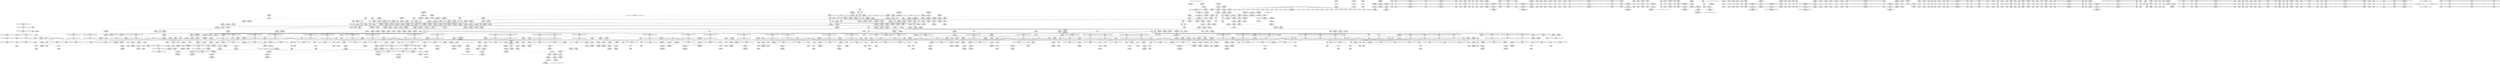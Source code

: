 digraph {
	CE0x50da580 [shape=record,shape=Mrecord,label="{CE0x50da580|i64*_getelementptr_inbounds_(_4_x_i64_,_4_x_i64_*___llvm_gcov_ctr133,_i64_0,_i64_3)|*Constant*|*SummSource*}"]
	CE0x4fe0a50 [shape=record,shape=Mrecord,label="{CE0x4fe0a50|current_sid:call|security/selinux/hooks.c,218|*SummSource*}"]
	CE0x511c140 [shape=record,shape=Mrecord,label="{CE0x511c140|i32_0|*Constant*}"]
	CE0x50d81b0 [shape=record,shape=Mrecord,label="{CE0x50d81b0|_call_void_mcount()_#3}"]
	CE0x50e1b60 [shape=record,shape=Mrecord,label="{CE0x50e1b60|__preempt_count_add:tmp5|./arch/x86/include/asm/preempt.h,72|*SummSource*}"]
	CE0x504e7f0 [shape=record,shape=Mrecord,label="{CE0x504e7f0|get_current:tmp4|./arch/x86/include/asm/current.h,14|*SummSource*}"]
	CE0x5002c40 [shape=record,shape=Mrecord,label="{CE0x5002c40|rcu_read_lock:tmp12|include/linux/rcupdate.h,882}"]
	CE0x509d970 [shape=record,shape=Mrecord,label="{CE0x509d970|rcu_read_unlock:tmp19|include/linux/rcupdate.h,933|*SummSink*}"]
	CE0x4fe5340 [shape=record,shape=Mrecord,label="{CE0x4fe5340|selinux_task_setscheduler:if.then}"]
	CE0x506ae00 [shape=record,shape=Mrecord,label="{CE0x506ae00|__rcu_read_lock:entry}"]
	CE0x5024990 [shape=record,shape=Mrecord,label="{CE0x5024990|GLOBAL:rcu_lock_map|Global_var:rcu_lock_map}"]
	CE0x508a820 [shape=record,shape=Mrecord,label="{CE0x508a820|rcu_read_lock:tmp22|include/linux/rcupdate.h,884|*SummSource*}"]
	CE0x501e920 [shape=record,shape=Mrecord,label="{CE0x501e920|current_sid:tmp23|security/selinux/hooks.c,218|*SummSource*}"]
	CE0x50d8fd0 [shape=record,shape=Mrecord,label="{CE0x50d8fd0|rcu_lock_release:__here}"]
	CE0x5020d30 [shape=record,shape=Mrecord,label="{CE0x5020d30|task_sid:do.end}"]
	CE0x50dcb20 [shape=record,shape=Mrecord,label="{CE0x50dcb20|rcu_lock_release:tmp7|*SummSink*}"]
	CE0x4fef7f0 [shape=record,shape=Mrecord,label="{CE0x4fef7f0|i8_1|*Constant*|*SummSource*}"]
	CE0x5008f10 [shape=record,shape=Mrecord,label="{CE0x5008f10|rcu_read_lock:tmp14|include/linux/rcupdate.h,882}"]
	CE0x503b700 [shape=record,shape=Mrecord,label="{CE0x503b700|cred_sid:tmp1|*SummSink*}"]
	CE0x507e780 [shape=record,shape=Mrecord,label="{CE0x507e780|_call_void_asm_addl_$1,_%gs:$0_,_*m,ri,*m,_dirflag_,_fpsr_,_flags_(i32*___preempt_count,_i32_%val,_i32*___preempt_count)_#3,_!dbg_!27714,_!srcloc_!27717|./arch/x86/include/asm/preempt.h,72}"]
	CE0x5058d60 [shape=record,shape=Mrecord,label="{CE0x5058d60|i64*_getelementptr_inbounds_(_13_x_i64_,_13_x_i64_*___llvm_gcov_ctr126,_i64_0,_i64_9)|*Constant*}"]
	CE0x4ff3c70 [shape=record,shape=Mrecord,label="{CE0x4ff3c70|_ret_i32_%tmp24,_!dbg_!27742|security/selinux/hooks.c,220|*SummSource*}"]
	CE0x507e7f0 [shape=record,shape=Mrecord,label="{CE0x507e7f0|_call_void_asm_addl_$1,_%gs:$0_,_*m,ri,*m,_dirflag_,_fpsr_,_flags_(i32*___preempt_count,_i32_%val,_i32*___preempt_count)_#3,_!dbg_!27714,_!srcloc_!27717|./arch/x86/include/asm/preempt.h,72|*SummSource*}"]
	CE0x4fe4c40 [shape=record,shape=Mrecord,label="{CE0x4fe4c40|i64*_getelementptr_inbounds_(_6_x_i64_,_6_x_i64_*___llvm_gcov_ctr287,_i64_0,_i64_4)|*Constant*|*SummSource*}"]
	CE0x4fe53b0 [shape=record,shape=Mrecord,label="{CE0x4fe53b0|selinux_task_setscheduler:if.then|*SummSource*}"]
	CE0x50d2f50 [shape=record,shape=Mrecord,label="{CE0x50d2f50|__preempt_count_add:bb}"]
	CE0x5109c30 [shape=record,shape=Mrecord,label="{CE0x5109c30|_call_void_asm_addl_$1,_%gs:$0_,_*m,ri,*m,_dirflag_,_fpsr_,_flags_(i32*___preempt_count,_i32_%sub,_i32*___preempt_count)_#3,_!dbg_!27717,_!srcloc_!27718|./arch/x86/include/asm/preempt.h,77|*SummSink*}"]
	CE0x500dd90 [shape=record,shape=Mrecord,label="{CE0x500dd90|current_sid:tmp|*SummSource*}"]
	CE0x506dbd0 [shape=record,shape=Mrecord,label="{CE0x506dbd0|rcu_read_lock:tmp6|include/linux/rcupdate.h,882|*SummSource*}"]
	CE0x500baa0 [shape=record,shape=Mrecord,label="{CE0x500baa0|rcu_read_lock:if.then|*SummSink*}"]
	CE0x509d080 [shape=record,shape=Mrecord,label="{CE0x509d080|i64*_getelementptr_inbounds_(_11_x_i64_,_11_x_i64_*___llvm_gcov_ctr132,_i64_0,_i64_9)|*Constant*}"]
	CE0x5080150 [shape=record,shape=Mrecord,label="{CE0x5080150|rcu_read_unlock:tmp11|include/linux/rcupdate.h,933|*SummSource*}"]
	CE0x502b3b0 [shape=record,shape=Mrecord,label="{CE0x502b3b0|rcu_read_lock:if.then|*SummSource*}"]
	CE0x504ceb0 [shape=record,shape=Mrecord,label="{CE0x504ceb0|_call_void_mcount()_#3|*SummSource*}"]
	CE0x4fe3190 [shape=record,shape=Mrecord,label="{CE0x4fe3190|i64_1|*Constant*}"]
	CE0x4ffba20 [shape=record,shape=Mrecord,label="{CE0x4ffba20|current_has_perm:tsk|Function::current_has_perm&Arg::tsk::|*SummSink*}"]
	CE0x504d710 [shape=record,shape=Mrecord,label="{CE0x504d710|GLOBAL:rcu_lock_acquire|*Constant*|*SummSource*}"]
	CE0x5095d20 [shape=record,shape=Mrecord,label="{CE0x5095d20|i64*_getelementptr_inbounds_(_4_x_i64_,_4_x_i64_*___llvm_gcov_ctr133,_i64_0,_i64_1)|*Constant*|*SummSink*}"]
	CE0x50d7a70 [shape=record,shape=Mrecord,label="{CE0x50d7a70|rcu_lock_release:tmp4|include/linux/rcupdate.h,423}"]
	CE0x505cbe0 [shape=record,shape=Mrecord,label="{CE0x505cbe0|__rcu_read_lock:bb}"]
	CE0x508b0c0 [shape=record,shape=Mrecord,label="{CE0x508b0c0|cred_sid:bb|*SummSource*}"]
	CE0x50e3310 [shape=record,shape=Mrecord,label="{CE0x50e3310|i64_1|*Constant*}"]
	CE0x505bf70 [shape=record,shape=Mrecord,label="{CE0x505bf70|__rcu_read_unlock:entry}"]
	CE0x5052c40 [shape=record,shape=Mrecord,label="{CE0x5052c40|rcu_read_lock:land.lhs.true|*SummSource*}"]
	CE0x5089710 [shape=record,shape=Mrecord,label="{CE0x5089710|rcu_read_lock:tmp20|include/linux/rcupdate.h,882|*SummSink*}"]
	CE0x4fd11b0 [shape=record,shape=Mrecord,label="{CE0x4fd11b0|selinux_task_setscheduler:call1|security/selinux/hooks.c,3642|*SummSink*}"]
	CE0x503de00 [shape=record,shape=Mrecord,label="{CE0x503de00|i64*_getelementptr_inbounds_(_13_x_i64_,_13_x_i64_*___llvm_gcov_ctr126,_i64_0,_i64_11)|*Constant*|*SummSource*}"]
	CE0x507fe40 [shape=record,shape=Mrecord,label="{CE0x507fe40|rcu_read_unlock:tmp11|include/linux/rcupdate.h,933}"]
	CE0x506acb0 [shape=record,shape=Mrecord,label="{CE0x506acb0|_call_void___rcu_read_lock()_#10,_!dbg_!27710|include/linux/rcupdate.h,879|*SummSink*}"]
	CE0x504d090 [shape=record,shape=Mrecord,label="{CE0x504d090|GLOBAL:__rcu_read_lock|*Constant*}"]
	CE0x50d9ae0 [shape=record,shape=Mrecord,label="{CE0x50d9ae0|i64_ptrtoint_(i8*_blockaddress(_rcu_lock_release,_%__here)_to_i64)|*Constant*}"]
	CE0x5107130 [shape=record,shape=Mrecord,label="{CE0x5107130|_call_void_mcount()_#3|*SummSource*}"]
	CE0x5097e30 [shape=record,shape=Mrecord,label="{CE0x5097e30|rcu_read_unlock:call3|include/linux/rcupdate.h,933|*SummSink*}"]
	CE0x50dac40 [shape=record,shape=Mrecord,label="{CE0x50dac40|__rcu_read_unlock:tmp|*SummSource*}"]
	CE0x50fff30 [shape=record,shape=Mrecord,label="{CE0x50fff30|__preempt_count_sub:tmp2}"]
	CE0x505f9e0 [shape=record,shape=Mrecord,label="{CE0x505f9e0|_ret_void,_!dbg_!27720|./arch/x86/include/asm/preempt.h,78}"]
	CE0x5068500 [shape=record,shape=Mrecord,label="{CE0x5068500|_call_void_mcount()_#3}"]
	CE0x5003780 [shape=record,shape=Mrecord,label="{CE0x5003780|i64*_getelementptr_inbounds_(_11_x_i64_,_11_x_i64_*___llvm_gcov_ctr125,_i64_0,_i64_10)|*Constant*|*SummSink*}"]
	CE0x501d5e0 [shape=record,shape=Mrecord,label="{CE0x501d5e0|current_sid:tmp21|security/selinux/hooks.c,218|*SummSource*}"]
	CE0x50822c0 [shape=record,shape=Mrecord,label="{CE0x50822c0|i64*_getelementptr_inbounds_(_11_x_i64_,_11_x_i64_*___llvm_gcov_ctr132,_i64_0,_i64_0)|*Constant*}"]
	CE0x506b0d0 [shape=record,shape=Mrecord,label="{CE0x506b0d0|rcu_read_unlock:tmp6|include/linux/rcupdate.h,933|*SummSink*}"]
	CE0x503d7d0 [shape=record,shape=Mrecord,label="{CE0x503d7d0|cred_sid:tmp3|*SummSource*}"]
	CE0x4ff43b0 [shape=record,shape=Mrecord,label="{CE0x4ff43b0|selinux_task_setscheduler:tmp}"]
	CE0x4fd48e0 [shape=record,shape=Mrecord,label="{CE0x4fd48e0|VOIDTB_TE:_CE_104,112_}"]
	CE0x5061370 [shape=record,shape=Mrecord,label="{CE0x5061370|__rcu_read_unlock:tmp7|include/linux/rcupdate.h,245}"]
	CE0x507e4f0 [shape=record,shape=Mrecord,label="{CE0x507e4f0|rcu_read_unlock:tmp2|*SummSource*}"]
	CE0x5029980 [shape=record,shape=Mrecord,label="{CE0x5029980|i64*_getelementptr_inbounds_(_11_x_i64_,_11_x_i64_*___llvm_gcov_ctr125,_i64_0,_i64_1)|*Constant*|*SummSink*}"]
	CE0x5087100 [shape=record,shape=Mrecord,label="{CE0x5087100|rcu_read_unlock:tmp16|include/linux/rcupdate.h,933|*SummSink*}"]
	CE0x50c8f40 [shape=record,shape=Mrecord,label="{CE0x50c8f40|rcu_lock_acquire:tmp7}"]
	CE0x5046b20 [shape=record,shape=Mrecord,label="{CE0x5046b20|task_sid:tmp16|security/selinux/hooks.c,208|*SummSource*}"]
	CE0x505efe0 [shape=record,shape=Mrecord,label="{CE0x505efe0|COLLAPSED:_GCMRE___llvm_gcov_ctr129_internal_global_4_x_i64_zeroinitializer:_elem_0:default:}"]
	CE0x5038600 [shape=record,shape=Mrecord,label="{CE0x5038600|task_sid:do.body|*SummSource*}"]
	CE0x510e650 [shape=record,shape=Mrecord,label="{CE0x510e650|i64*_getelementptr_inbounds_(_4_x_i64_,_4_x_i64_*___llvm_gcov_ctr129,_i64_0,_i64_1)|*Constant*|*SummSource*}"]
	CE0x50854a0 [shape=record,shape=Mrecord,label="{CE0x50854a0|rcu_lock_acquire:tmp1|*SummSource*}"]
	CE0x5042b80 [shape=record,shape=Mrecord,label="{CE0x5042b80|rcu_lock_release:tmp5|include/linux/rcupdate.h,423|*SummSource*}"]
	CE0x505d6c0 [shape=record,shape=Mrecord,label="{CE0x505d6c0|i64*_getelementptr_inbounds_(_4_x_i64_,_4_x_i64_*___llvm_gcov_ctr134,_i64_0,_i64_1)|*Constant*}"]
	CE0x4fd7390 [shape=record,shape=Mrecord,label="{CE0x4fd7390|selinux_task_setscheduler:retval.0|*SummSource*}"]
	CE0x50c8c50 [shape=record,shape=Mrecord,label="{CE0x50c8c50|rcu_lock_acquire:tmp6|*SummSource*}"]
	CE0x507e9b0 [shape=record,shape=Mrecord,label="{CE0x507e9b0|_call_void_asm_addl_$1,_%gs:$0_,_*m,ri,*m,_dirflag_,_fpsr_,_flags_(i32*___preempt_count,_i32_%val,_i32*___preempt_count)_#3,_!dbg_!27714,_!srcloc_!27717|./arch/x86/include/asm/preempt.h,72|*SummSink*}"]
	CE0x507fa50 [shape=record,shape=Mrecord,label="{CE0x507fa50|__rcu_read_lock:do.body}"]
	CE0x506d870 [shape=record,shape=Mrecord,label="{CE0x506d870|get_current:tmp2|*SummSource*}"]
	CE0x4ffdb60 [shape=record,shape=Mrecord,label="{CE0x4ffdb60|task_sid:call7|security/selinux/hooks.c,208|*SummSink*}"]
	CE0x5050f40 [shape=record,shape=Mrecord,label="{CE0x5050f40|task_sid:tmp5|security/selinux/hooks.c,208|*SummSource*}"]
	CE0x500a6f0 [shape=record,shape=Mrecord,label="{CE0x500a6f0|i64*_getelementptr_inbounds_(_11_x_i64_,_11_x_i64_*___llvm_gcov_ctr127,_i64_0,_i64_8)|*Constant*|*SummSink*}"]
	CE0x5064c90 [shape=record,shape=Mrecord,label="{CE0x5064c90|i64_1|*Constant*}"]
	CE0x506b240 [shape=record,shape=Mrecord,label="{CE0x506b240|rcu_read_unlock:tmp7|include/linux/rcupdate.h,933}"]
	CE0x5081020 [shape=record,shape=Mrecord,label="{CE0x5081020|i64*_getelementptr_inbounds_(_4_x_i64_,_4_x_i64_*___llvm_gcov_ctr128,_i64_0,_i64_3)|*Constant*}"]
	CE0x5084980 [shape=record,shape=Mrecord,label="{CE0x5084980|rcu_read_unlock:land.lhs.true2|*SummSource*}"]
	CE0x4fda680 [shape=record,shape=Mrecord,label="{CE0x4fda680|task_sid:land.lhs.true|*SummSource*}"]
	CE0x50c9120 [shape=record,shape=Mrecord,label="{CE0x50c9120|rcu_lock_acquire:tmp7|*SummSource*}"]
	CE0x4fe68d0 [shape=record,shape=Mrecord,label="{CE0x4fe68d0|_ret_i32_%retval.0,_!dbg_!27722|security/selinux/hooks.c,3643|*SummSource*}"]
	CE0x50e3b10 [shape=record,shape=Mrecord,label="{CE0x50e3b10|__rcu_read_unlock:tmp6|include/linux/rcupdate.h,245|*SummSource*}"]
	CE0x501a7e0 [shape=record,shape=Mrecord,label="{CE0x501a7e0|i64*_getelementptr_inbounds_(_4_x_i64_,_4_x_i64_*___llvm_gcov_ctr128,_i64_0,_i64_1)|*Constant*}"]
	CE0x50288a0 [shape=record,shape=Mrecord,label="{CE0x50288a0|current_sid:land.lhs.true}"]
	CE0x504ebd0 [shape=record,shape=Mrecord,label="{CE0x504ebd0|i64*_getelementptr_inbounds_(_13_x_i64_,_13_x_i64_*___llvm_gcov_ctr126,_i64_0,_i64_0)|*Constant*|*SummSource*}"]
	"CONST[source:1(input),value:2(dynamic)][purpose:{object}][SrcIdx:2]"
	CE0x4fe6860 [shape=record,shape=Mrecord,label="{CE0x4fe6860|_ret_i32_%retval.0,_!dbg_!27722|security/selinux/hooks.c,3643}"]
	CE0x4fdbec0 [shape=record,shape=Mrecord,label="{CE0x4fdbec0|task_sid:tobool1|security/selinux/hooks.c,208|*SummSource*}"]
	CE0x509e9f0 [shape=record,shape=Mrecord,label="{CE0x509e9f0|rcu_read_unlock:tmp21|include/linux/rcupdate.h,935|*SummSink*}"]
	CE0x50d8f30 [shape=record,shape=Mrecord,label="{CE0x50d8f30|rcu_lock_release:indirectgoto|*SummSink*}"]
	CE0x5058ff0 [shape=record,shape=Mrecord,label="{CE0x5058ff0|i64*_getelementptr_inbounds_(_13_x_i64_,_13_x_i64_*___llvm_gcov_ctr126,_i64_0,_i64_9)|*Constant*|*SummSink*}"]
	CE0x50c6080 [shape=record,shape=Mrecord,label="{CE0x50c6080|_call_void_mcount()_#3|*SummSource*}"]
	CE0x500b5d0 [shape=record,shape=Mrecord,label="{CE0x500b5d0|_call_void_lockdep_rcu_suspicious(i8*_getelementptr_inbounds_(_25_x_i8_,_25_x_i8_*_.str45,_i32_0,_i32_0),_i32_883,_i8*_getelementptr_inbounds_(_42_x_i8_,_42_x_i8_*_.str46,_i32_0,_i32_0))_#10,_!dbg_!27728|include/linux/rcupdate.h,882}"]
	CE0x501d800 [shape=record,shape=Mrecord,label="{CE0x501d800|current_sid:tmp21|security/selinux/hooks.c,218|*SummSink*}"]
	CE0x508d790 [shape=record,shape=Mrecord,label="{CE0x508d790|i64*_getelementptr_inbounds_(_11_x_i64_,_11_x_i64_*___llvm_gcov_ctr127,_i64_0,_i64_9)|*Constant*|*SummSource*}"]
	CE0x50833b0 [shape=record,shape=Mrecord,label="{CE0x50833b0|rcu_read_unlock:call|include/linux/rcupdate.h,933|*SummSource*}"]
	CE0x50720c0 [shape=record,shape=Mrecord,label="{CE0x50720c0|rcu_read_unlock:tmp7|include/linux/rcupdate.h,933|*SummSink*}"]
	CE0x50036d0 [shape=record,shape=Mrecord,label="{CE0x50036d0|i64*_getelementptr_inbounds_(_11_x_i64_,_11_x_i64_*___llvm_gcov_ctr125,_i64_0,_i64_10)|*Constant*|*SummSource*}"]
	CE0x5022780 [shape=record,shape=Mrecord,label="{CE0x5022780|i64*_getelementptr_inbounds_(_11_x_i64_,_11_x_i64_*___llvm_gcov_ctr125,_i64_0,_i64_1)|*Constant*}"]
	CE0x5050710 [shape=record,shape=Mrecord,label="{CE0x5050710|task_sid:tmp18|security/selinux/hooks.c,208|*SummSink*}"]
	CE0x5056580 [shape=record,shape=Mrecord,label="{CE0x5056580|i8*_getelementptr_inbounds_(_44_x_i8_,_44_x_i8_*_.str47,_i32_0,_i32_0)|*Constant*}"]
	CE0x506ca10 [shape=record,shape=Mrecord,label="{CE0x506ca10|GLOBAL:__rcu_read_lock|*Constant*|*SummSource*}"]
	CE0x5001880 [shape=record,shape=Mrecord,label="{CE0x5001880|avc_has_perm:auditdata|Function::avc_has_perm&Arg::auditdata::|*SummSink*}"]
	CE0x5091010 [shape=record,shape=Mrecord,label="{CE0x5091010|rcu_lock_acquire:entry}"]
	CE0x50d8970 [shape=record,shape=Mrecord,label="{CE0x50d8970|rcu_lock_release:tmp3|*SummSink*}"]
	CE0x504e2d0 [shape=record,shape=Mrecord,label="{CE0x504e2d0|task_sid:call|security/selinux/hooks.c,208|*SummSink*}"]
	CE0x507c390 [shape=record,shape=Mrecord,label="{CE0x507c390|__rcu_read_unlock:bb}"]
	CE0x5023b90 [shape=record,shape=Mrecord,label="{CE0x5023b90|_ret_i32_%tmp6,_!dbg_!27716|security/selinux/hooks.c,197}"]
	CE0x505bd50 [shape=record,shape=Mrecord,label="{CE0x505bd50|GLOBAL:__rcu_read_unlock|*Constant*|*SummSink*}"]
	CE0x502bb50 [shape=record,shape=Mrecord,label="{CE0x502bb50|current_sid:tmp6|security/selinux/hooks.c,218|*SummSink*}"]
	CE0x5063580 [shape=record,shape=Mrecord,label="{CE0x5063580|i64*_getelementptr_inbounds_(_4_x_i64_,_4_x_i64_*___llvm_gcov_ctr128,_i64_0,_i64_1)|*Constant*|*SummSource*}"]
	CE0x5050050 [shape=record,shape=Mrecord,label="{CE0x5050050|rcu_read_unlock:tmp3|*SummSource*}"]
	CE0x5091830 [shape=record,shape=Mrecord,label="{CE0x5091830|rcu_read_lock:do.body|*SummSource*}"]
	CE0x4fe4bd0 [shape=record,shape=Mrecord,label="{CE0x4fe4bd0|i64*_getelementptr_inbounds_(_6_x_i64_,_6_x_i64_*___llvm_gcov_ctr287,_i64_0,_i64_4)|*Constant*}"]
	CE0x5000ea0 [shape=record,shape=Mrecord,label="{CE0x5000ea0|avc_has_perm:tclass|Function::avc_has_perm&Arg::tclass::}"]
	CE0x4fe0ff0 [shape=record,shape=Mrecord,label="{CE0x4fe0ff0|current_sid:tobool|security/selinux/hooks.c,218}"]
	CE0x509a390 [shape=record,shape=Mrecord,label="{CE0x509a390|rcu_lock_release:tmp1|*SummSink*}"]
	CE0x503ae70 [shape=record,shape=Mrecord,label="{CE0x503ae70|get_current:tmp1|*SummSource*}"]
	CE0x504d9c0 [shape=record,shape=Mrecord,label="{CE0x504d9c0|_call_void_mcount()_#3}"]
	CE0x4fe3720 [shape=record,shape=Mrecord,label="{CE0x4fe3720|i64*_getelementptr_inbounds_(_6_x_i64_,_6_x_i64_*___llvm_gcov_ctr287,_i64_0,_i64_4)|*Constant*|*SummSink*}"]
	CE0x4fda180 [shape=record,shape=Mrecord,label="{CE0x4fda180|i64*_getelementptr_inbounds_(_11_x_i64_,_11_x_i64_*___llvm_gcov_ctr125,_i64_0,_i64_0)|*Constant*|*SummSource*}"]
	CE0x4fd4640 [shape=record,shape=Mrecord,label="{CE0x4fd4640|i64*_getelementptr_inbounds_(_6_x_i64_,_6_x_i64_*___llvm_gcov_ctr287,_i64_0,_i64_0)|*Constant*|*SummSource*}"]
	CE0x503a6a0 [shape=record,shape=Mrecord,label="{CE0x503a6a0|i64_6|*Constant*|*SummSource*}"]
	CE0x501f370 [shape=record,shape=Mrecord,label="{CE0x501f370|current_sid:sid|security/selinux/hooks.c,220}"]
	CE0x5027680 [shape=record,shape=Mrecord,label="{CE0x5027680|i64_4|*Constant*|*SummSource*}"]
	CE0x50c5ae0 [shape=record,shape=Mrecord,label="{CE0x50c5ae0|i64*_getelementptr_inbounds_(_4_x_i64_,_4_x_i64_*___llvm_gcov_ctr135,_i64_0,_i64_1)|*Constant*|*SummSource*}"]
	CE0x623b990 [shape=record,shape=Mrecord,label="{CE0x623b990|GLOBAL:cap_task_setscheduler|*Constant*|*SummSink*}"]
	CE0x4ffe360 [shape=record,shape=Mrecord,label="{CE0x4ffe360|cred_sid:entry|*SummSink*}"]
	CE0x4ffafe0 [shape=record,shape=Mrecord,label="{CE0x4ffafe0|i64*_getelementptr_inbounds_(_6_x_i64_,_6_x_i64_*___llvm_gcov_ctr287,_i64_0,_i64_5)|*Constant*}"]
	CE0x50d9910 [shape=record,shape=Mrecord,label="{CE0x50d9910|GLOBAL:lock_release|*Constant*|*SummSink*}"]
	CE0x5071cc0 [shape=record,shape=Mrecord,label="{CE0x5071cc0|rcu_read_lock:tobool|include/linux/rcupdate.h,882}"]
	CE0x5045db0 [shape=record,shape=Mrecord,label="{CE0x5045db0|task_sid:tmp2|*SummSink*}"]
	CE0x503c7f0 [shape=record,shape=Mrecord,label="{CE0x503c7f0|i64*_getelementptr_inbounds_(_13_x_i64_,_13_x_i64_*___llvm_gcov_ctr126,_i64_0,_i64_8)|*Constant*|*SummSink*}"]
	CE0x505b840 [shape=record,shape=Mrecord,label="{CE0x505b840|_call_void___rcu_read_unlock()_#10,_!dbg_!27734|include/linux/rcupdate.h,937}"]
	CE0x50096e0 [shape=record,shape=Mrecord,label="{CE0x50096e0|rcu_read_lock:tmp15|include/linux/rcupdate.h,882}"]
	CE0x4ffabf0 [shape=record,shape=Mrecord,label="{CE0x4ffabf0|current_has_perm:perms|Function::current_has_perm&Arg::perms::|*SummSource*}"]
	CE0x503a610 [shape=record,shape=Mrecord,label="{CE0x503a610|i64_6|*Constant*}"]
	CE0x50d2cb0 [shape=record,shape=Mrecord,label="{CE0x50d2cb0|__preempt_count_sub:tmp5|./arch/x86/include/asm/preempt.h,77}"]
	CE0x50d0c40 [shape=record,shape=Mrecord,label="{CE0x50d0c40|__preempt_count_add:do.body|*SummSink*}"]
	CE0x50cfe50 [shape=record,shape=Mrecord,label="{CE0x50cfe50|__preempt_count_add:tmp7|./arch/x86/include/asm/preempt.h,73|*SummSink*}"]
	CE0x5050a50 [shape=record,shape=Mrecord,label="{CE0x5050a50|task_sid:tmp19|security/selinux/hooks.c,208|*SummSource*}"]
	CE0x50e26c0 [shape=record,shape=Mrecord,label="{CE0x50e26c0|__rcu_read_unlock:tmp1|*SummSource*}"]
	CE0x501d460 [shape=record,shape=Mrecord,label="{CE0x501d460|current_sid:tmp21|security/selinux/hooks.c,218}"]
	CE0x500b320 [shape=record,shape=Mrecord,label="{CE0x500b320|i8_1|*Constant*}"]
	CE0x50039e0 [shape=record,shape=Mrecord,label="{CE0x50039e0|current_sid:tmp20|security/selinux/hooks.c,218|*SummSource*}"]
	CE0x4ffe570 [shape=record,shape=Mrecord,label="{CE0x4ffe570|current_sid:tmp11|security/selinux/hooks.c,218|*SummSink*}"]
	CE0x50cae30 [shape=record,shape=Mrecord,label="{CE0x50cae30|i64*_getelementptr_inbounds_(_4_x_i64_,_4_x_i64_*___llvm_gcov_ctr134,_i64_0,_i64_3)|*Constant*}"]
	CE0x50d96d0 [shape=record,shape=Mrecord,label="{CE0x50d96d0|GLOBAL:lock_release|*Constant*}"]
	CE0x507a1f0 [shape=record,shape=Mrecord,label="{CE0x507a1f0|__preempt_count_sub:do.body|*SummSink*}"]
	CE0x5069d70 [shape=record,shape=Mrecord,label="{CE0x5069d70|get_current:bb}"]
	CE0x503bcb0 [shape=record,shape=Mrecord,label="{CE0x503bcb0|task_sid:land.lhs.true2}"]
	CE0x4fe8d10 [shape=record,shape=Mrecord,label="{CE0x4fe8d10|selinux_task_setscheduler:tmp6|security/selinux/hooks.c,3640}"]
	CE0x5043bf0 [shape=record,shape=Mrecord,label="{CE0x5043bf0|task_sid:tmp27|security/selinux/hooks.c,208}"]
	CE0x502b490 [shape=record,shape=Mrecord,label="{CE0x502b490|current_sid:tmp5|security/selinux/hooks.c,218|*SummSource*}"]
	CE0x509d900 [shape=record,shape=Mrecord,label="{CE0x509d900|rcu_read_unlock:tmp19|include/linux/rcupdate.h,933|*SummSource*}"]
	CE0x50466e0 [shape=record,shape=Mrecord,label="{CE0x50466e0|task_sid:tmp15|security/selinux/hooks.c,208|*SummSource*}"]
	CE0x502c1c0 [shape=record,shape=Mrecord,label="{CE0x502c1c0|_call_void_mcount()_#3|*SummSink*}"]
	CE0x5073940 [shape=record,shape=Mrecord,label="{CE0x5073940|GLOBAL:rcu_read_lock.__warned|Global_var:rcu_read_lock.__warned}"]
	CE0x50037f0 [shape=record,shape=Mrecord,label="{CE0x50037f0|current_sid:tmp19|security/selinux/hooks.c,218|*SummSink*}"]
	CE0x504b580 [shape=record,shape=Mrecord,label="{CE0x504b580|i64*_getelementptr_inbounds_(_11_x_i64_,_11_x_i64_*___llvm_gcov_ctr127,_i64_0,_i64_0)|*Constant*|*SummSink*}"]
	CE0x4ff07e0 [shape=record,shape=Mrecord,label="{CE0x4ff07e0|GLOBAL:task_sid|*Constant*|*SummSource*}"]
	CE0x5096830 [shape=record,shape=Mrecord,label="{CE0x5096830|rcu_lock_acquire:tmp3|*SummSource*}"]
	CE0x5091f20 [shape=record,shape=Mrecord,label="{CE0x5091f20|GLOBAL:rcu_lock_acquire|*Constant*}"]
	CE0x50c3d90 [shape=record,shape=Mrecord,label="{CE0x50c3d90|i64*_getelementptr_inbounds_(_4_x_i64_,_4_x_i64_*___llvm_gcov_ctr128,_i64_0,_i64_2)|*Constant*|*SummSource*}"]
	CE0x5087630 [shape=record,shape=Mrecord,label="{CE0x5087630|_ret_void,_!dbg_!27719|./arch/x86/include/asm/preempt.h,73|*SummSink*}"]
	CE0x5000f10 [shape=record,shape=Mrecord,label="{CE0x5000f10|avc_has_perm:tclass|Function::avc_has_perm&Arg::tclass::|*SummSource*}"]
	CE0x5046750 [shape=record,shape=Mrecord,label="{CE0x5046750|task_sid:tmp15|security/selinux/hooks.c,208|*SummSink*}"]
	CE0x509ef70 [shape=record,shape=Mrecord,label="{CE0x509ef70|rcu_read_unlock:tmp17|include/linux/rcupdate.h,933}"]
	CE0x502a4e0 [shape=record,shape=Mrecord,label="{CE0x502a4e0|task_sid:tmp6|security/selinux/hooks.c,208|*SummSource*}"]
	CE0x50e1f30 [shape=record,shape=Mrecord,label="{CE0x50e1f30|__preempt_count_add:tmp5|./arch/x86/include/asm/preempt.h,72|*SummSink*}"]
	CE0x50869e0 [shape=record,shape=Mrecord,label="{CE0x50869e0|__rcu_read_lock:tmp7|include/linux/rcupdate.h,240}"]
	CE0x5007d20 [shape=record,shape=Mrecord,label="{CE0x5007d20|rcu_read_lock:call3|include/linux/rcupdate.h,882|*SummSource*}"]
	CE0x505b4a0 [shape=record,shape=Mrecord,label="{CE0x505b4a0|_ret_void,_!dbg_!27717|include/linux/rcupdate.h,424}"]
	CE0x4ff1520 [shape=record,shape=Mrecord,label="{CE0x4ff1520|current_has_perm:call2|security/selinux/hooks.c,1544|*SummSink*}"]
	CE0x5009ae0 [shape=record,shape=Mrecord,label="{CE0x5009ae0|rcu_read_lock:tmp15|include/linux/rcupdate.h,882|*SummSink*}"]
	CE0x5056dd0 [shape=record,shape=Mrecord,label="{CE0x5056dd0|task_sid:tmp20|security/selinux/hooks.c,208|*SummSource*}"]
	CE0x50891d0 [shape=record,shape=Mrecord,label="{CE0x50891d0|rcu_read_lock:tmp19|include/linux/rcupdate.h,882|*SummSource*}"]
	CE0x4ff4d10 [shape=record,shape=Mrecord,label="{CE0x4ff4d10|selinux_task_setscheduler:tmp2|security/selinux/hooks.c,3639}"]
	CE0x5002950 [shape=record,shape=Mrecord,label="{CE0x5002950|rcu_read_lock:tmp11|include/linux/rcupdate.h,882|*SummSource*}"]
	CE0x5048510 [shape=record,shape=Mrecord,label="{CE0x5048510|i64*_getelementptr_inbounds_(_13_x_i64_,_13_x_i64_*___llvm_gcov_ctr126,_i64_0,_i64_1)|*Constant*|*SummSource*}"]
	CE0x4fe7d60 [shape=record,shape=Mrecord,label="{CE0x4fe7d60|current_has_perm:tsk|Function::current_has_perm&Arg::tsk::}"]
	CE0x501e310 [shape=record,shape=Mrecord,label="{CE0x501e310|current_sid:tmp22|security/selinux/hooks.c,218}"]
	CE0x506a600 [shape=record,shape=Mrecord,label="{CE0x506a600|i64*_getelementptr_inbounds_(_2_x_i64_,_2_x_i64_*___llvm_gcov_ctr98,_i64_0,_i64_0)|*Constant*|*SummSource*}"]
	CE0x4fdae10 [shape=record,shape=Mrecord,label="{CE0x4fdae10|current_has_perm:tmp1}"]
	CE0x4ff3900 [shape=record,shape=Mrecord,label="{CE0x4ff3900|i64*_getelementptr_inbounds_(_2_x_i64_,_2_x_i64_*___llvm_gcov_ctr136,_i64_0,_i64_0)|*Constant*}"]
	CE0x501d050 [shape=record,shape=Mrecord,label="{CE0x501d050|current_sid:cred|security/selinux/hooks.c,218|*SummSource*}"]
	CE0x500a400 [shape=record,shape=Mrecord,label="{CE0x500a400|i64*_getelementptr_inbounds_(_11_x_i64_,_11_x_i64_*___llvm_gcov_ctr127,_i64_0,_i64_8)|*Constant*|*SummSource*}"]
	CE0x50734a0 [shape=record,shape=Mrecord,label="{CE0x50734a0|rcu_read_lock:tmp7|include/linux/rcupdate.h,882}"]
	CE0x506b440 [shape=record,shape=Mrecord,label="{CE0x506b440|rcu_read_lock:bb|*SummSink*}"]
	CE0x4fdb820 [shape=record,shape=Mrecord,label="{CE0x4fdb820|current_has_perm:tmp2|*SummSource*}"]
	CE0x4fe7ac0 [shape=record,shape=Mrecord,label="{CE0x4fe7ac0|current_has_perm:entry}"]
	CE0x4ffab50 [shape=record,shape=Mrecord,label="{CE0x4ffab50|current_has_perm:perms|Function::current_has_perm&Arg::perms::}"]
	CE0x503bb20 [shape=record,shape=Mrecord,label="{CE0x503bb20|task_sid:if.then|*SummSource*}"]
	CE0x5059370 [shape=record,shape=Mrecord,label="{CE0x5059370|_call_void___preempt_count_add(i32_1)_#10,_!dbg_!27711|include/linux/rcupdate.h,239|*SummSource*}"]
	CE0x505cc50 [shape=record,shape=Mrecord,label="{CE0x505cc50|__rcu_read_lock:bb|*SummSource*}"]
	CE0x4ff86b0 [shape=record,shape=Mrecord,label="{CE0x4ff86b0|i64*_getelementptr_inbounds_(_6_x_i64_,_6_x_i64_*___llvm_gcov_ctr287,_i64_0,_i64_3)|*Constant*}"]
	CE0x508c500 [shape=record,shape=Mrecord,label="{CE0x508c500|i64*_getelementptr_inbounds_(_4_x_i64_,_4_x_i64_*___llvm_gcov_ctr134,_i64_0,_i64_2)|*Constant*|*SummSource*}"]
	CE0x509e480 [shape=record,shape=Mrecord,label="{CE0x509e480|i64*_getelementptr_inbounds_(_11_x_i64_,_11_x_i64_*___llvm_gcov_ctr132,_i64_0,_i64_10)|*Constant*}"]
	CE0x50dd9a0 [shape=record,shape=Mrecord,label="{CE0x50dd9a0|__preempt_count_sub:val|Function::__preempt_count_sub&Arg::val::}"]
	CE0x503ab50 [shape=record,shape=Mrecord,label="{CE0x503ab50|_ret_void,_!dbg_!27717|include/linux/rcupdate.h,240}"]
	CE0x50d8be0 [shape=record,shape=Mrecord,label="{CE0x50d8be0|__rcu_read_unlock:tmp5|include/linux/rcupdate.h,244|*SummSink*}"]
	CE0x509d2e0 [shape=record,shape=Mrecord,label="{CE0x509d2e0|i64*_getelementptr_inbounds_(_11_x_i64_,_11_x_i64_*___llvm_gcov_ctr132,_i64_0,_i64_9)|*Constant*|*SummSink*}"]
	CE0x50834b0 [shape=record,shape=Mrecord,label="{CE0x50834b0|rcu_lock_acquire:tmp1}"]
	CE0x5097990 [shape=record,shape=Mrecord,label="{CE0x5097990|rcu_read_unlock:call3|include/linux/rcupdate.h,933}"]
	CE0x5095fb0 [shape=record,shape=Mrecord,label="{CE0x5095fb0|rcu_lock_acquire:tmp4|include/linux/rcupdate.h,418|*SummSink*}"]
	CE0x4ff0980 [shape=record,shape=Mrecord,label="{CE0x4ff0980|task_sid:entry}"]
	CE0x4fd5bd0 [shape=record,shape=Mrecord,label="{CE0x4fd5bd0|selinux_task_setscheduler:p|Function::selinux_task_setscheduler&Arg::p::}"]
	CE0x503b690 [shape=record,shape=Mrecord,label="{CE0x503b690|cred_sid:tmp1|*SummSource*}"]
	CE0x4ff7340 [shape=record,shape=Mrecord,label="{CE0x4ff7340|__preempt_count_add:tmp4|./arch/x86/include/asm/preempt.h,72}"]
	CE0x50089b0 [shape=record,shape=Mrecord,label="{CE0x50089b0|rcu_read_unlock:tmp13|include/linux/rcupdate.h,933|*SummSink*}"]
	CE0x5080570 [shape=record,shape=Mrecord,label="{CE0x5080570|__preempt_count_add:tmp6|./arch/x86/include/asm/preempt.h,73}"]
	CE0x503a9f0 [shape=record,shape=Mrecord,label="{CE0x503a9f0|_call_void_rcu_lock_acquire(%struct.lockdep_map*_rcu_lock_map)_#10,_!dbg_!27711|include/linux/rcupdate.h,881}"]
	CE0x4fe1120 [shape=record,shape=Mrecord,label="{CE0x4fe1120|selinux_task_setscheduler:tobool|security/selinux/hooks.c,3639}"]
	CE0x5097210 [shape=record,shape=Mrecord,label="{CE0x5097210|i64*_getelementptr_inbounds_(_4_x_i64_,_4_x_i64_*___llvm_gcov_ctr134,_i64_0,_i64_1)|*Constant*|*SummSource*}"]
	CE0x5071f90 [shape=record,shape=Mrecord,label="{CE0x5071f90|rcu_read_unlock:tmp7|include/linux/rcupdate.h,933|*SummSource*}"]
	CE0x4ff4640 [shape=record,shape=Mrecord,label="{CE0x4ff4640|VOIDTB_TE:_CE_96,104_}"]
	CE0x4fe51a0 [shape=record,shape=Mrecord,label="{CE0x4fe51a0|VOIDTB_TE:_CE_52,56_}"]
	CE0x4fe7cf0 [shape=record,shape=Mrecord,label="{CE0x4fe7cf0|current_has_perm:entry|*SummSink*}"]
	CE0x505ec20 [shape=record,shape=Mrecord,label="{CE0x505ec20|i64*_getelementptr_inbounds_(_4_x_i64_,_4_x_i64_*___llvm_gcov_ctr128,_i64_0,_i64_0)|*Constant*|*SummSink*}"]
	CE0x4fe4680 [shape=record,shape=Mrecord,label="{CE0x4fe4680|selinux_task_setscheduler:if.end}"]
	CE0x50d8480 [shape=record,shape=Mrecord,label="{CE0x50d8480|__rcu_read_lock:do.end|*SummSink*}"]
	CE0x503d160 [shape=record,shape=Mrecord,label="{CE0x503d160|task_sid:tmp14|security/selinux/hooks.c,208}"]
	CE0x5084d20 [shape=record,shape=Mrecord,label="{CE0x5084d20|_ret_void,_!dbg_!27719|./arch/x86/include/asm/preempt.h,73}"]
	CE0x4ff64c0 [shape=record,shape=Mrecord,label="{CE0x4ff64c0|selinux_task_setscheduler:tmp3|security/selinux/hooks.c,3639}"]
	CE0x504cb80 [shape=record,shape=Mrecord,label="{CE0x504cb80|task_sid:tmp12|security/selinux/hooks.c,208|*SummSink*}"]
	CE0x4ff2870 [shape=record,shape=Mrecord,label="{CE0x4ff2870|selinux_task_setscheduler:bb|*SummSink*}"]
	CE0x5026760 [shape=record,shape=Mrecord,label="{CE0x5026760|current_sid:tobool1|security/selinux/hooks.c,218}"]
	CE0x4fe7840 [shape=record,shape=Mrecord,label="{CE0x4fe7840|selinux_task_setscheduler:entry|*SummSink*}"]
	CE0x509aeb0 [shape=record,shape=Mrecord,label="{CE0x509aeb0|rcu_read_unlock:tmp8|include/linux/rcupdate.h,933}"]
	CE0x509fc70 [shape=record,shape=Mrecord,label="{CE0x509fc70|__preempt_count_add:entry|*SummSource*}"]
	CE0x5095380 [shape=record,shape=Mrecord,label="{CE0x5095380|__preempt_count_add:entry}"]
	CE0x4ffe100 [shape=record,shape=Mrecord,label="{CE0x4ffe100|cred_sid:entry}"]
	CE0x5008880 [shape=record,shape=Mrecord,label="{CE0x5008880|rcu_read_unlock:tmp13|include/linux/rcupdate.h,933|*SummSource*}"]
	CE0x507f320 [shape=record,shape=Mrecord,label="{CE0x507f320|rcu_read_unlock:tmp15|include/linux/rcupdate.h,933|*SummSource*}"]
	CE0x50da0f0 [shape=record,shape=Mrecord,label="{CE0x50da0f0|i64_ptrtoint_(i8*_blockaddress(_rcu_lock_release,_%__here)_to_i64)|*Constant*|*SummSink*}"]
	CE0x5027990 [shape=record,shape=Mrecord,label="{CE0x5027990|i64_5|*Constant*}"]
	CE0x5025390 [shape=record,shape=Mrecord,label="{CE0x5025390|current_sid:land.lhs.true2|*SummSink*}"]
	CE0x505da50 [shape=record,shape=Mrecord,label="{CE0x505da50|_call_void_lock_acquire(%struct.lockdep_map*_%map,_i32_0,_i32_0,_i32_2,_i32_0,_%struct.lockdep_map*_null,_i64_ptrtoint_(i8*_blockaddress(_rcu_lock_acquire,_%__here)_to_i64))_#10,_!dbg_!27716|include/linux/rcupdate.h,418|*SummSource*}"]
	CE0x509d7e0 [shape=record,shape=Mrecord,label="{CE0x509d7e0|rcu_read_unlock:tmp19|include/linux/rcupdate.h,933}"]
	CE0x504a170 [shape=record,shape=Mrecord,label="{CE0x504a170|_ret_void,_!dbg_!27717|include/linux/rcupdate.h,419|*SummSource*}"]
	CE0x507e160 [shape=record,shape=Mrecord,label="{CE0x507e160|rcu_lock_acquire:__here}"]
	CE0x5085630 [shape=record,shape=Mrecord,label="{CE0x5085630|rcu_lock_acquire:tmp1|*SummSink*}"]
	CE0x5048cf0 [shape=record,shape=Mrecord,label="{CE0x5048cf0|_ret_void,_!dbg_!27735|include/linux/rcupdate.h,884|*SummSource*}"]
	CE0x5095250 [shape=record,shape=Mrecord,label="{CE0x5095250|rcu_read_unlock:land.lhs.true}"]
	CE0x5036d30 [shape=record,shape=Mrecord,label="{CE0x5036d30|task_sid:tmp4|*LoadInst*|security/selinux/hooks.c,208}"]
	CE0x5087270 [shape=record,shape=Mrecord,label="{CE0x5087270|i64*_getelementptr_inbounds_(_11_x_i64_,_11_x_i64_*___llvm_gcov_ctr132,_i64_0,_i64_8)|*Constant*}"]
	CE0x4ff5e10 [shape=record,shape=Mrecord,label="{CE0x4ff5e10|selinux_task_setscheduler:tmp6|security/selinux/hooks.c,3640|*SummSink*}"]
	CE0x4fe0310 [shape=record,shape=Mrecord,label="{CE0x4fe0310|i64_0|*Constant*|*SummSource*}"]
	CE0x4ffc590 [shape=record,shape=Mrecord,label="{CE0x4ffc590|selinux_task_setscheduler:tmp9|security/selinux/hooks.c,3642}"]
	CE0x500c470 [shape=record,shape=Mrecord,label="{CE0x500c470|GLOBAL:lockdep_rcu_suspicious|*Constant*}"]
	CE0x50e4140 [shape=record,shape=Mrecord,label="{CE0x50e4140|COLLAPSED:_GCMRE___llvm_gcov_ctr135_internal_global_4_x_i64_zeroinitializer:_elem_0:default:}"]
	CE0x5096dc0 [shape=record,shape=Mrecord,label="{CE0x5096dc0|rcu_read_unlock:tobool1|include/linux/rcupdate.h,933|*SummSink*}"]
	CE0x505c0d0 [shape=record,shape=Mrecord,label="{CE0x505c0d0|__rcu_read_unlock:entry|*SummSource*}"]
	CE0x505f660 [shape=record,shape=Mrecord,label="{CE0x505f660|__preempt_count_sub:entry|*SummSource*}"]
	CE0x50dd3c0 [shape=record,shape=Mrecord,label="{CE0x50dd3c0|__rcu_read_unlock:do.end|*SummSource*}"]
	CE0x50e2a30 [shape=record,shape=Mrecord,label="{CE0x50e2a30|__preempt_count_sub:tmp7|./arch/x86/include/asm/preempt.h,78|*SummSink*}"]
	CE0x50909f0 [shape=record,shape=Mrecord,label="{CE0x50909f0|rcu_read_lock:bb|*SummSource*}"]
	CE0x4fd74c0 [shape=record,shape=Mrecord,label="{CE0x4fd74c0|selinux_task_setscheduler:retval.0|*SummSink*}"]
	CE0x5006860 [shape=record,shape=Mrecord,label="{CE0x5006860|current_sid:do.end}"]
	CE0x47580b0 [shape=record,shape=Mrecord,label="{CE0x47580b0|GLOBAL:cap_task_setscheduler|*Constant*}"]
	CE0x505dcf0 [shape=record,shape=Mrecord,label="{CE0x505dcf0|i32_0|*Constant*}"]
	CE0x51063e0 [shape=record,shape=Mrecord,label="{CE0x51063e0|i64*_getelementptr_inbounds_(_4_x_i64_,_4_x_i64_*___llvm_gcov_ctr135,_i64_0,_i64_3)|*Constant*}"]
	CE0x50d0580 [shape=record,shape=Mrecord,label="{CE0x50d0580|i64*_getelementptr_inbounds_(_4_x_i64_,_4_x_i64_*___llvm_gcov_ctr129,_i64_0,_i64_1)|*Constant*}"]
	CE0x4fd0a90 [shape=record,shape=Mrecord,label="{CE0x4fd0a90|avc_has_perm:ssid|Function::avc_has_perm&Arg::ssid::|*SummSink*}"]
	CE0x508bc00 [shape=record,shape=Mrecord,label="{CE0x508bc00|4:_i32,_:_CRE_4,8_|*MultipleSource*|security/selinux/hooks.c,196|*LoadInst*|security/selinux/hooks.c,196|security/selinux/hooks.c,197}"]
	CE0x4ff5250 [shape=record,shape=Mrecord,label="{CE0x4ff5250|i64*_getelementptr_inbounds_(_6_x_i64_,_6_x_i64_*___llvm_gcov_ctr287,_i64_0,_i64_3)|*Constant*|*SummSink*}"]
	CE0x508dd10 [shape=record,shape=Mrecord,label="{CE0x508dd10|rcu_read_unlock:tmp5|include/linux/rcupdate.h,933|*SummSource*}"]
	CE0x5094a20 [shape=record,shape=Mrecord,label="{CE0x5094a20|rcu_read_unlock:tobool|include/linux/rcupdate.h,933}"]
	CE0x4fef970 [shape=record,shape=Mrecord,label="{CE0x4fef970|i8_1|*Constant*|*SummSink*}"]
	CE0x500b030 [shape=record,shape=Mrecord,label="{CE0x500b030|rcu_read_lock:tmp18|include/linux/rcupdate.h,882|*SummSource*}"]
	CE0x50482d0 [shape=record,shape=Mrecord,label="{CE0x50482d0|i64*_getelementptr_inbounds_(_13_x_i64_,_13_x_i64_*___llvm_gcov_ctr126,_i64_0,_i64_1)|*Constant*}"]
	CE0x4fe17f0 [shape=record,shape=Mrecord,label="{CE0x4fe17f0|task_sid:if.end|*SummSink*}"]
	CE0x501c970 [shape=record,shape=Mrecord,label="{CE0x501c970|_ret_%struct.task_struct*_%tmp4,_!dbg_!27714|./arch/x86/include/asm/current.h,14|*SummSink*}"]
	CE0x5093700 [shape=record,shape=Mrecord,label="{CE0x5093700|i64*_getelementptr_inbounds_(_11_x_i64_,_11_x_i64_*___llvm_gcov_ctr132,_i64_0,_i64_1)|*Constant*|*SummSink*}"]
	CE0x50ca6c0 [shape=record,shape=Mrecord,label="{CE0x50ca6c0|__rcu_read_unlock:tmp4|include/linux/rcupdate.h,244|*SummSink*}"]
	CE0x4fd9630 [shape=record,shape=Mrecord,label="{CE0x4fd9630|i64_1|*Constant*}"]
	CE0x50e1d90 [shape=record,shape=Mrecord,label="{CE0x50e1d90|__preempt_count_sub:tmp3|*SummSink*}"]
	CE0x4fd8ec0 [shape=record,shape=Mrecord,label="{CE0x4fd8ec0|current_sid:bb|*SummSource*}"]
	CE0x50e3df0 [shape=record,shape=Mrecord,label="{CE0x50e3df0|__rcu_read_unlock:do.body|*SummSource*}"]
	CE0x4fe6c50 [shape=record,shape=Mrecord,label="{CE0x4fe6c50|current_has_perm:bb|*SummSource*}"]
	CE0x5098ba0 [shape=record,shape=Mrecord,label="{CE0x5098ba0|rcu_lock_acquire:tmp4|include/linux/rcupdate.h,418|*SummSource*}"]
	CE0x509a6e0 [shape=record,shape=Mrecord,label="{CE0x509a6e0|0:_i8,_:_GCMR_rcu_read_unlock.__warned_internal_global_i8_0,_section_.data.unlikely_,_align_1:_elem_0:default:}"]
	CE0x501efb0 [shape=record,shape=Mrecord,label="{CE0x501efb0|i32_1|*Constant*|*SummSource*}"]
	CE0x50e3380 [shape=record,shape=Mrecord,label="{CE0x50e3380|i64*_getelementptr_inbounds_(_4_x_i64_,_4_x_i64_*___llvm_gcov_ctr134,_i64_0,_i64_0)|*Constant*}"]
	CE0x5000b00 [shape=record,shape=Mrecord,label="{CE0x5000b00|i16_2|*Constant*|*SummSource*}"]
	CE0x5025d00 [shape=record,shape=Mrecord,label="{CE0x5025d00|get_current:tmp2}"]
	CE0x503da70 [shape=record,shape=Mrecord,label="{CE0x503da70|task_sid:do.end6}"]
	CE0x50c8650 [shape=record,shape=Mrecord,label="{CE0x50c8650|rcu_lock_release:tmp}"]
	CE0x5061610 [shape=record,shape=Mrecord,label="{CE0x5061610|__rcu_read_unlock:tmp7|include/linux/rcupdate.h,245|*SummSink*}"]
	CE0x4ffae20 [shape=record,shape=Mrecord,label="{CE0x4ffae20|_ret_i32_%call2,_!dbg_!27718|security/selinux/hooks.c,1544|*SummSource*}"]
	CE0x505c600 [shape=record,shape=Mrecord,label="{CE0x505c600|_ret_void,_!dbg_!27717|include/linux/rcupdate.h,245}"]
	CE0x5056c10 [shape=record,shape=Mrecord,label="{CE0x5056c10|task_sid:tmp20|security/selinux/hooks.c,208}"]
	CE0x506d020 [shape=record,shape=Mrecord,label="{CE0x506d020|_call_void_asm_sideeffect_,_memory_,_dirflag_,_fpsr_,_flags_()_#3,_!dbg_!27714,_!srcloc_!27715|include/linux/rcupdate.h,239|*SummSink*}"]
	CE0x4fd1c60 [shape=record,shape=Mrecord,label="{CE0x4fd1c60|selinux_task_setscheduler:tmp5|security/selinux/hooks.c,3639|*SummSource*}"]
	CE0x50478a0 [shape=record,shape=Mrecord,label="{CE0x50478a0|_call_void_mcount()_#3}"]
	CE0x4fe5050 [shape=record,shape=Mrecord,label="{CE0x4fe5050|i64*_getelementptr_inbounds_(_2_x_i64_,_2_x_i64_*___llvm_gcov_ctr98,_i64_0,_i64_1)|*Constant*|*SummSource*}"]
	CE0x505a390 [shape=record,shape=Mrecord,label="{CE0x505a390|_call_void_rcu_lock_release(%struct.lockdep_map*_rcu_lock_map)_#10,_!dbg_!27733|include/linux/rcupdate.h,935|*SummSink*}"]
	CE0x50277b0 [shape=record,shape=Mrecord,label="{CE0x50277b0|i64_4|*Constant*|*SummSink*}"]
	CE0x4fdb890 [shape=record,shape=Mrecord,label="{CE0x4fdb890|current_has_perm:tmp2|*SummSink*}"]
	CE0x50287e0 [shape=record,shape=Mrecord,label="{CE0x50287e0|current_sid:do.body|*SummSink*}"]
	CE0x500daa0 [shape=record,shape=Mrecord,label="{CE0x500daa0|i64*_getelementptr_inbounds_(_11_x_i64_,_11_x_i64_*___llvm_gcov_ctr125,_i64_0,_i64_0)|*Constant*|*SummSink*}"]
	CE0x4ffe1d0 [shape=record,shape=Mrecord,label="{CE0x4ffe1d0|cred_sid:entry|*SummSource*}"]
	CE0x4fd0d50 [shape=record,shape=Mrecord,label="{CE0x4fd0d50|avc_has_perm:tsid|Function::avc_has_perm&Arg::tsid::|*SummSource*}"]
	CE0x5094e10 [shape=record,shape=Mrecord,label="{CE0x5094e10|i64*_getelementptr_inbounds_(_4_x_i64_,_4_x_i64_*___llvm_gcov_ctr133,_i64_0,_i64_0)|*Constant*|*SummSource*}"]
	CE0x4ff73b0 [shape=record,shape=Mrecord,label="{CE0x4ff73b0|__preempt_count_add:tmp4|./arch/x86/include/asm/preempt.h,72|*SummSource*}"]
	CE0x4ff6c10 [shape=record,shape=Mrecord,label="{CE0x4ff6c10|current_sid:tmp13|security/selinux/hooks.c,218}"]
	CE0x4ff9140 [shape=record,shape=Mrecord,label="{CE0x4ff9140|selinux_task_setscheduler:bb}"]
	CE0x4fffee0 [shape=record,shape=Mrecord,label="{CE0x4fffee0|current_sid:tmp18|security/selinux/hooks.c,218|*SummSink*}"]
	CE0x5090770 [shape=record,shape=Mrecord,label="{CE0x5090770|rcu_read_lock:do.end|*SummSink*}"]
	CE0x501df50 [shape=record,shape=Mrecord,label="{CE0x501df50|current_sid:security|security/selinux/hooks.c,218|*SummSource*}"]
	CE0x50824e0 [shape=record,shape=Mrecord,label="{CE0x50824e0|i64*_getelementptr_inbounds_(_11_x_i64_,_11_x_i64_*___llvm_gcov_ctr132,_i64_0,_i64_0)|*Constant*|*SummSink*}"]
	CE0x5064270 [shape=record,shape=Mrecord,label="{CE0x5064270|i64_ptrtoint_(i8*_blockaddress(_rcu_lock_acquire,_%__here)_to_i64)|*Constant*|*SummSink*}"]
	CE0x506cbf0 [shape=record,shape=Mrecord,label="{CE0x506cbf0|__rcu_read_lock:entry|*SummSink*}"]
	CE0x4ff7530 [shape=record,shape=Mrecord,label="{CE0x4ff7530|rcu_lock_release:tmp|*SummSink*}"]
	CE0x50dde20 [shape=record,shape=Mrecord,label="{CE0x50dde20|_ret_void,_!dbg_!27720|./arch/x86/include/asm/preempt.h,78|*SummSource*}"]
	CE0x5061920 [shape=record,shape=Mrecord,label="{CE0x5061920|__preempt_count_add:do.end|*SummSource*}"]
	CE0x504fbb0 [shape=record,shape=Mrecord,label="{CE0x504fbb0|task_sid:tobool|security/selinux/hooks.c,208|*SummSink*}"]
	CE0x4ff20c0 [shape=record,shape=Mrecord,label="{CE0x4ff20c0|selinux_task_setscheduler:p|Function::selinux_task_setscheduler&Arg::p::|*SummSource*}"]
	"CONST[source:0(mediator),value:2(dynamic)][purpose:{subject}][SrcIdx:5]"
	CE0x505a1f0 [shape=record,shape=Mrecord,label="{CE0x505a1f0|_call_void_rcu_lock_release(%struct.lockdep_map*_rcu_lock_map)_#10,_!dbg_!27733|include/linux/rcupdate.h,935}"]
	CE0x506b6c0 [shape=record,shape=Mrecord,label="{CE0x506b6c0|i64*_getelementptr_inbounds_(_11_x_i64_,_11_x_i64_*___llvm_gcov_ctr127,_i64_0,_i64_0)|*Constant*|*SummSource*}"]
	CE0x503cf50 [shape=record,shape=Mrecord,label="{CE0x503cf50|task_sid:tmp16|security/selinux/hooks.c,208}"]
	CE0x4feb790 [shape=record,shape=Mrecord,label="{CE0x4feb790|selinux_task_setscheduler:tmp8|security/selinux/hooks.c,3642}"]
	CE0x4fe57b0 [shape=record,shape=Mrecord,label="{CE0x4fe57b0|selinux_task_setscheduler:return|*SummSource*}"]
	CE0x4fda780 [shape=record,shape=Mrecord,label="{CE0x4fda780|task_sid:land.lhs.true|*SummSink*}"]
	CE0x50ddbc0 [shape=record,shape=Mrecord,label="{CE0x50ddbc0|__preempt_count_sub:val|Function::__preempt_count_sub&Arg::val::|*SummSink*}"]
	CE0x5089cb0 [shape=record,shape=Mrecord,label="{CE0x5089cb0|i64*_getelementptr_inbounds_(_11_x_i64_,_11_x_i64_*___llvm_gcov_ctr127,_i64_0,_i64_10)|*Constant*}"]
	CE0x50d2e40 [shape=record,shape=Mrecord,label="{CE0x50d2e40|__preempt_count_sub:tmp5|./arch/x86/include/asm/preempt.h,77|*SummSource*}"]
	CE0x4fd7ca0 [shape=record,shape=Mrecord,label="{CE0x4fd7ca0|selinux_task_setscheduler:tmp10|security/selinux/hooks.c,3643}"]
	CE0x5024da0 [shape=record,shape=Mrecord,label="{CE0x5024da0|task_sid:real_cred|security/selinux/hooks.c,208|*SummSink*}"]
	CE0x5064a50 [shape=record,shape=Mrecord,label="{CE0x5064a50|i64*_getelementptr_inbounds_(_4_x_i64_,_4_x_i64_*___llvm_gcov_ctr130,_i64_0,_i64_3)|*Constant*|*SummSink*}"]
	CE0x5050500 [shape=record,shape=Mrecord,label="{CE0x5050500|task_sid:tmp18|security/selinux/hooks.c,208|*SummSource*}"]
	CE0x4ff91b0 [shape=record,shape=Mrecord,label="{CE0x4ff91b0|selinux_task_setscheduler:bb|*SummSource*}"]
	CE0x500c730 [shape=record,shape=Mrecord,label="{CE0x500c730|i32_218|*Constant*}"]
	CE0x50693d0 [shape=record,shape=Mrecord,label="{CE0x50693d0|COLLAPSED:_GCMRE___llvm_gcov_ctr130_internal_global_4_x_i64_zeroinitializer:_elem_0:default:}"]
	CE0x5002ad0 [shape=record,shape=Mrecord,label="{CE0x5002ad0|rcu_read_lock:tmp11|include/linux/rcupdate.h,882|*SummSink*}"]
	CE0x50070f0 [shape=record,shape=Mrecord,label="{CE0x50070f0|current_sid:tmp10|security/selinux/hooks.c,218|*SummSource*}"]
	CE0x508ad10 [shape=record,shape=Mrecord,label="{CE0x508ad10|rcu_read_lock:tmp22|include/linux/rcupdate.h,884|*SummSink*}"]
	CE0x4ff7610 [shape=record,shape=Mrecord,label="{CE0x4ff7610|rcu_lock_release:tmp1}"]
	CE0x5027ad0 [shape=record,shape=Mrecord,label="{CE0x5027ad0|i64_5|*Constant*|*SummSink*}"]
	CE0x5005ff0 [shape=record,shape=Mrecord,label="{CE0x5005ff0|task_sid:tobool4|security/selinux/hooks.c,208|*SummSource*}"]
	CE0x4fe1190 [shape=record,shape=Mrecord,label="{CE0x4fe1190|selinux_task_setscheduler:tobool|security/selinux/hooks.c,3639|*SummSource*}"]
	CE0x5052020 [shape=record,shape=Mrecord,label="{CE0x5052020|GLOBAL:__llvm_gcov_ctr126|Global_var:__llvm_gcov_ctr126}"]
	CE0x503dcb0 [shape=record,shape=Mrecord,label="{CE0x503dcb0|task_sid:do.end6|*SummSink*}"]
	CE0x5109ae0 [shape=record,shape=Mrecord,label="{CE0x5109ae0|_call_void_asm_addl_$1,_%gs:$0_,_*m,ri,*m,_dirflag_,_fpsr_,_flags_(i32*___preempt_count,_i32_%sub,_i32*___preempt_count)_#3,_!dbg_!27717,_!srcloc_!27718|./arch/x86/include/asm/preempt.h,77|*SummSource*}"]
	CE0x50c86c0 [shape=record,shape=Mrecord,label="{CE0x50c86c0|COLLAPSED:_GCMRE___llvm_gcov_ctr133_internal_global_4_x_i64_zeroinitializer:_elem_0:default:}"]
	CE0x5021f90 [shape=record,shape=Mrecord,label="{CE0x5021f90|task_sid:tmp8|security/selinux/hooks.c,208|*SummSource*}"]
	CE0x50d32c0 [shape=record,shape=Mrecord,label="{CE0x50d32c0|__preempt_count_sub:do.end|*SummSink*}"]
	CE0x4ff79e0 [shape=record,shape=Mrecord,label="{CE0x4ff79e0|i64*_getelementptr_inbounds_(_4_x_i64_,_4_x_i64_*___llvm_gcov_ctr130,_i64_0,_i64_0)|*Constant*}"]
	CE0x5000010 [shape=record,shape=Mrecord,label="{CE0x5000010|current_sid:tmp19|security/selinux/hooks.c,218}"]
	CE0x503d940 [shape=record,shape=Mrecord,label="{CE0x503d940|_call_void_mcount()_#3}"]
	CE0x507d910 [shape=record,shape=Mrecord,label="{CE0x507d910|rcu_read_unlock:tmp11|include/linux/rcupdate.h,933|*SummSink*}"]
	CE0x4fd06e0 [shape=record,shape=Mrecord,label="{CE0x4fd06e0|avc_has_perm:ssid|Function::avc_has_perm&Arg::ssid::}"]
	CE0x5006a00 [shape=record,shape=Mrecord,label="{CE0x5006a00|current_sid:do.end|*SummSource*}"]
	CE0x500aa70 [shape=record,shape=Mrecord,label="{CE0x500aa70|rcu_read_lock:tmp17|include/linux/rcupdate.h,882}"]
	CE0x5052690 [shape=record,shape=Mrecord,label="{CE0x5052690|rcu_lock_acquire:map|Function::rcu_lock_acquire&Arg::map::|*SummSink*}"]
	CE0x501bd80 [shape=record,shape=Mrecord,label="{CE0x501bd80|current_sid:call4|security/selinux/hooks.c,218|*SummSink*}"]
	CE0x50ca930 [shape=record,shape=Mrecord,label="{CE0x50ca930|__rcu_read_unlock:tmp5|include/linux/rcupdate.h,244}"]
	CE0x4fe61e0 [shape=record,shape=Mrecord,label="{CE0x4fe61e0|selinux_task_setscheduler:tmp11|security/selinux/hooks.c,3643}"]
	CE0x4ffd6a0 [shape=record,shape=Mrecord,label="{CE0x4ffd6a0|GLOBAL:cred_sid|*Constant*}"]
	CE0x5050de0 [shape=record,shape=Mrecord,label="{CE0x5050de0|i64*_getelementptr_inbounds_(_2_x_i64_,_2_x_i64_*___llvm_gcov_ctr131,_i64_0,_i64_1)|*Constant*|*SummSource*}"]
	CE0x4fd9710 [shape=record,shape=Mrecord,label="{CE0x4fd9710|current_sid:tmp1|*SummSource*}"]
	CE0x5095130 [shape=record,shape=Mrecord,label="{CE0x5095130|rcu_read_unlock:do.body|*SummSink*}"]
	CE0x5094560 [shape=record,shape=Mrecord,label="{CE0x5094560|rcu_read_lock:tobool|include/linux/rcupdate.h,882|*SummSource*}"]
	CE0x501f290 [shape=record,shape=Mrecord,label="{CE0x501f290|current_sid:sid|security/selinux/hooks.c,220|*SummSink*}"]
	CE0x505e6a0 [shape=record,shape=Mrecord,label="{CE0x505e6a0|rcu_lock_acquire:tmp5|include/linux/rcupdate.h,418}"]
	CE0x5060aa0 [shape=record,shape=Mrecord,label="{CE0x5060aa0|i64*_getelementptr_inbounds_(_4_x_i64_,_4_x_i64_*___llvm_gcov_ctr129,_i64_0,_i64_3)|*Constant*|*SummSource*}"]
	CE0x6c0d0d0 [shape=record,shape=Mrecord,label="{CE0x6c0d0d0|GLOBAL:__llvm_gcov_ctr287|Global_var:__llvm_gcov_ctr287}"]
	"CONST[source:0(mediator),value:2(dynamic)][purpose:{object}][SnkIdx:2]"
	CE0x505f8d0 [shape=record,shape=Mrecord,label="{CE0x505f8d0|__preempt_count_sub:entry|*SummSink*}"]
	CE0x507c0d0 [shape=record,shape=Mrecord,label="{CE0x507c0d0|__rcu_read_unlock:tmp1}"]
	CE0x4fee3f0 [shape=record,shape=Mrecord,label="{CE0x4fee3f0|i1_true|*Constant*|*SummSource*}"]
	CE0x505ab50 [shape=record,shape=Mrecord,label="{CE0x505ab50|GLOBAL:rcu_lock_release|*Constant*|*SummSource*}"]
	CE0x50595c0 [shape=record,shape=Mrecord,label="{CE0x50595c0|GLOBAL:__preempt_count_add|*Constant*}"]
	CE0x5049cd0 [shape=record,shape=Mrecord,label="{CE0x5049cd0|task_sid:call|security/selinux/hooks.c,208}"]
	CE0x5069220 [shape=record,shape=Mrecord,label="{CE0x5069220|__rcu_read_unlock:tmp2|*SummSink*}"]
	CE0x5083a30 [shape=record,shape=Mrecord,label="{CE0x5083a30|i64*_getelementptr_inbounds_(_11_x_i64_,_11_x_i64_*___llvm_gcov_ctr132,_i64_0,_i64_0)|*Constant*|*SummSource*}"]
	CE0x5023ee0 [shape=record,shape=Mrecord,label="{CE0x5023ee0|_ret_i32_%tmp6,_!dbg_!27716|security/selinux/hooks.c,197|*SummSink*}"]
	CE0x4ff5f70 [shape=record,shape=Mrecord,label="{CE0x4ff5f70|selinux_task_setscheduler:tmp7|security/selinux/hooks.c,3640}"]
	CE0x500d790 [shape=record,shape=Mrecord,label="{CE0x500d790|i64*_getelementptr_inbounds_(_2_x_i64_,_2_x_i64_*___llvm_gcov_ctr136,_i64_0,_i64_0)|*Constant*|*SummSink*}"]
	CE0x4fdc170 [shape=record,shape=Mrecord,label="{CE0x4fdc170|current_sid:tmp3}"]
	CE0x5023560 [shape=record,shape=Mrecord,label="{CE0x5023560|task_sid:tmp9|security/selinux/hooks.c,208|*SummSource*}"]
	CE0x5090ad0 [shape=record,shape=Mrecord,label="{CE0x5090ad0|cred_sid:tmp5|security/selinux/hooks.c,196}"]
	"CONST[source:2(external),value:2(dynamic)][purpose:{subject}][SrcIdx:4]"
	CE0x5029d00 [shape=record,shape=Mrecord,label="{CE0x5029d00|COLLAPSED:_GCMRE___llvm_gcov_ctr98_internal_global_2_x_i64_zeroinitializer:_elem_0:default:}"]
	CE0x501e600 [shape=record,shape=Mrecord,label="{CE0x501e600|current_sid:tmp23|security/selinux/hooks.c,218}"]
	CE0x5021770 [shape=record,shape=Mrecord,label="{CE0x5021770|rcu_read_lock:entry|*SummSource*}"]
	CE0x4fe6a90 [shape=record,shape=Mrecord,label="{CE0x4fe6a90|_ret_i32_%retval.0,_!dbg_!27722|security/selinux/hooks.c,3643|*SummSink*}"]
	CE0x508db40 [shape=record,shape=Mrecord,label="{CE0x508db40|GLOBAL:__llvm_gcov_ctr132|Global_var:__llvm_gcov_ctr132|*SummSink*}"]
	CE0x5064110 [shape=record,shape=Mrecord,label="{CE0x5064110|i64_ptrtoint_(i8*_blockaddress(_rcu_lock_acquire,_%__here)_to_i64)|*Constant*|*SummSource*}"]
	CE0x5063fd0 [shape=record,shape=Mrecord,label="{CE0x5063fd0|i64_ptrtoint_(i8*_blockaddress(_rcu_lock_acquire,_%__here)_to_i64)|*Constant*}"]
	CE0x506a3a0 [shape=record,shape=Mrecord,label="{CE0x506a3a0|get_current:bb|*SummSink*}"]
	CE0x507f610 [shape=record,shape=Mrecord,label="{CE0x507f610|_call_void_mcount()_#3|*SummSource*}"]
	CE0x5094fe0 [shape=record,shape=Mrecord,label="{CE0x5094fe0|rcu_read_unlock:do.body|*SummSource*}"]
	CE0x4757fe0 [shape=record,shape=Mrecord,label="{CE0x4757fe0|selinux_task_setscheduler:p|Function::selinux_task_setscheduler&Arg::p::|*SummSink*}"]
	CE0x50467e0 [shape=record,shape=Mrecord,label="{CE0x50467e0|task_sid:tmp17|security/selinux/hooks.c,208}"]
	CE0x4ffc690 [shape=record,shape=Mrecord,label="{CE0x4ffc690|selinux_task_setscheduler:tmp9|security/selinux/hooks.c,3642|*SummSource*}"]
	CE0x5047200 [shape=record,shape=Mrecord,label="{CE0x5047200|i64*_getelementptr_inbounds_(_13_x_i64_,_13_x_i64_*___llvm_gcov_ctr126,_i64_0,_i64_1)|*Constant*|*SummSink*}"]
	CE0x4feb870 [shape=record,shape=Mrecord,label="{CE0x4feb870|selinux_task_setscheduler:tmp8|security/selinux/hooks.c,3642|*SummSink*}"]
	CE0x5069360 [shape=record,shape=Mrecord,label="{CE0x5069360|rcu_lock_acquire:tmp}"]
	CE0x50c8420 [shape=record,shape=Mrecord,label="{CE0x50c8420|i64*_getelementptr_inbounds_(_4_x_i64_,_4_x_i64_*___llvm_gcov_ctr133,_i64_0,_i64_0)|*Constant*|*SummSink*}"]
	CE0x503b120 [shape=record,shape=Mrecord,label="{CE0x503b120|get_current:tmp|*SummSource*}"]
	CE0x5057c10 [shape=record,shape=Mrecord,label="{CE0x5057c10|task_sid:tmp22|security/selinux/hooks.c,208|*SummSink*}"]
	CE0x50ca1f0 [shape=record,shape=Mrecord,label="{CE0x50ca1f0|rcu_lock_release:bb}"]
	CE0x5070c40 [shape=record,shape=Mrecord,label="{CE0x5070c40|rcu_read_lock:tmp9|include/linux/rcupdate.h,882|*SummSink*}"]
	CE0x4fe7520 [shape=record,shape=Mrecord,label="{CE0x4fe7520|GLOBAL:current_has_perm|*Constant*}"]
	CE0x508f330 [shape=record,shape=Mrecord,label="{CE0x508f330|rcu_read_unlock:tmp6|include/linux/rcupdate.h,933}"]
	CE0x502bd60 [shape=record,shape=Mrecord,label="{CE0x502bd60|get_current:tmp}"]
	CE0x5023110 [shape=record,shape=Mrecord,label="{CE0x5023110|current_sid:tmp2|*SummSource*}"]
	CE0x508b790 [shape=record,shape=Mrecord,label="{CE0x508b790|cred_sid:sid|security/selinux/hooks.c,197}"]
	CE0x4fd4d90 [shape=record,shape=Mrecord,label="{CE0x4fd4d90|COLLAPSED:_GCMRE___llvm_gcov_ctr287_internal_global_6_x_i64_zeroinitializer:_elem_0:default:}"]
	CE0x503dfe0 [shape=record,shape=Mrecord,label="{CE0x503dfe0|task_sid:tmp24|security/selinux/hooks.c,208|*SummSink*}"]
	CE0x50988e0 [shape=record,shape=Mrecord,label="{CE0x50988e0|i64*_getelementptr_inbounds_(_4_x_i64_,_4_x_i64_*___llvm_gcov_ctr130,_i64_0,_i64_2)|*Constant*|*SummSink*}"]
	CE0x4ff6070 [shape=record,shape=Mrecord,label="{CE0x4ff6070|selinux_task_setscheduler:tmp7|security/selinux/hooks.c,3640|*SummSink*}"]
	CE0x50d07e0 [shape=record,shape=Mrecord,label="{CE0x50d07e0|__preempt_count_add:tmp1}"]
	CE0x50254a0 [shape=record,shape=Mrecord,label="{CE0x50254a0|current_sid:bb}"]
	CE0x6c0d230 [shape=record,shape=Mrecord,label="{CE0x6c0d230|selinux_task_setscheduler:tmp3|security/selinux/hooks.c,3639|*SummSource*}"]
	CE0x4fe1700 [shape=record,shape=Mrecord,label="{CE0x4fe1700|task_sid:if.end|*SummSource*}"]
	CE0x5099750 [shape=record,shape=Mrecord,label="{CE0x5099750|rcu_read_unlock:if.then}"]
	CE0x505a260 [shape=record,shape=Mrecord,label="{CE0x505a260|_call_void_rcu_lock_release(%struct.lockdep_map*_rcu_lock_map)_#10,_!dbg_!27733|include/linux/rcupdate.h,935|*SummSource*}"]
	CE0x504cc10 [shape=record,shape=Mrecord,label="{CE0x504cc10|task_sid:call3|security/selinux/hooks.c,208}"]
	CE0x5002df0 [shape=record,shape=Mrecord,label="{CE0x5002df0|rcu_read_lock:tmp12|include/linux/rcupdate.h,882|*SummSource*}"]
	CE0x50c5760 [shape=record,shape=Mrecord,label="{CE0x50c5760|__preempt_count_sub:tmp4|./arch/x86/include/asm/preempt.h,77|*SummSource*}"]
	CE0x504fc20 [shape=record,shape=Mrecord,label="{CE0x504fc20|task_sid:tmp5|security/selinux/hooks.c,208}"]
	CE0x4fd9070 [shape=record,shape=Mrecord,label="{CE0x4fd9070|current_sid:if.then}"]
	CE0x50cafb0 [shape=record,shape=Mrecord,label="{CE0x50cafb0|i64*_getelementptr_inbounds_(_4_x_i64_,_4_x_i64_*___llvm_gcov_ctr134,_i64_0,_i64_3)|*Constant*|*SummSource*}"]
	CE0x50c9190 [shape=record,shape=Mrecord,label="{CE0x50c9190|rcu_lock_acquire:tmp7|*SummSink*}"]
	CE0x4fd7d10 [shape=record,shape=Mrecord,label="{CE0x4fd7d10|selinux_task_setscheduler:tmp10|security/selinux/hooks.c,3643|*SummSource*}"]
	CE0x50510a0 [shape=record,shape=Mrecord,label="{CE0x50510a0|task_sid:tmp5|security/selinux/hooks.c,208|*SummSink*}"]
	CE0x500d590 [shape=record,shape=Mrecord,label="{CE0x500d590|i64*_getelementptr_inbounds_(_11_x_i64_,_11_x_i64_*___llvm_gcov_ctr125,_i64_0,_i64_9)|*Constant*|*SummSource*}"]
	CE0x5093210 [shape=record,shape=Mrecord,label="{CE0x5093210|i64*_getelementptr_inbounds_(_4_x_i64_,_4_x_i64_*___llvm_gcov_ctr128,_i64_0,_i64_2)|*Constant*}"]
	CE0x50ff7b0 [shape=record,shape=Mrecord,label="{CE0x50ff7b0|__preempt_count_add:tmp7|./arch/x86/include/asm/preempt.h,73}"]
	CE0x5086d90 [shape=record,shape=Mrecord,label="{CE0x5086d90|rcu_read_unlock:tmp16|include/linux/rcupdate.h,933}"]
	CE0x5036e90 [shape=record,shape=Mrecord,label="{CE0x5036e90|task_sid:real_cred|security/selinux/hooks.c,208}"]
	CE0x5043060 [shape=record,shape=Mrecord,label="{CE0x5043060|_call_void_lock_release(%struct.lockdep_map*_%map,_i32_1,_i64_ptrtoint_(i8*_blockaddress(_rcu_lock_release,_%__here)_to_i64))_#10,_!dbg_!27716|include/linux/rcupdate.h,423}"]
	CE0x501f130 [shape=record,shape=Mrecord,label="{CE0x501f130|i32_1|*Constant*|*SummSink*}"]
	CE0x509db40 [shape=record,shape=Mrecord,label="{CE0x509db40|rcu_read_unlock:tmp20|include/linux/rcupdate.h,933}"]
	CE0x50d7880 [shape=record,shape=Mrecord,label="{CE0x50d7880|i64*_getelementptr_inbounds_(_4_x_i64_,_4_x_i64_*___llvm_gcov_ctr133,_i64_0,_i64_2)|*Constant*|*SummSink*}"]
	CE0x4ff0520 [shape=record,shape=Mrecord,label="{CE0x4ff0520|current_has_perm:call1|security/selinux/hooks.c,1543}"]
	CE0x504c6d0 [shape=record,shape=Mrecord,label="{CE0x504c6d0|task_sid:tmp12|security/selinux/hooks.c,208}"]
	CE0x503bbf0 [shape=record,shape=Mrecord,label="{CE0x503bbf0|task_sid:if.then|*SummSink*}"]
	CE0x500ade0 [shape=record,shape=Mrecord,label="{CE0x500ade0|rcu_read_lock:tmp18|include/linux/rcupdate.h,882}"]
	CE0x5091360 [shape=record,shape=Mrecord,label="{CE0x5091360|rcu_read_unlock:tmp1}"]
	CE0x5059e20 [shape=record,shape=Mrecord,label="{CE0x5059e20|rcu_read_unlock:tmp22|include/linux/rcupdate.h,935|*SummSink*}"]
	CE0x4ffef20 [shape=record,shape=Mrecord,label="{CE0x4ffef20|current_has_perm:call|security/selinux/hooks.c,1542|*SummSource*}"]
	CE0x50d9740 [shape=record,shape=Mrecord,label="{CE0x50d9740|GLOBAL:lock_release|*Constant*|*SummSource*}"]
	CE0x5005050 [shape=record,shape=Mrecord,label="{CE0x5005050|i32_208|*Constant*|*SummSink*}"]
	CE0x5043200 [shape=record,shape=Mrecord,label="{CE0x5043200|_call_void_lock_release(%struct.lockdep_map*_%map,_i32_1,_i64_ptrtoint_(i8*_blockaddress(_rcu_lock_release,_%__here)_to_i64))_#10,_!dbg_!27716|include/linux/rcupdate.h,423|*SummSink*}"]
	CE0x50055e0 [shape=record,shape=Mrecord,label="{CE0x50055e0|task_sid:tmp}"]
	CE0x504ea00 [shape=record,shape=Mrecord,label="{CE0x504ea00|task_sid:bb|*SummSink*}"]
	CE0x4ff6c80 [shape=record,shape=Mrecord,label="{CE0x4ff6c80|current_sid:tmp13|security/selinux/hooks.c,218|*SummSource*}"]
	CE0x501db80 [shape=record,shape=Mrecord,label="{CE0x501db80|i32_22|*Constant*|*SummSink*}"]
	CE0x50430d0 [shape=record,shape=Mrecord,label="{CE0x50430d0|_call_void_lock_release(%struct.lockdep_map*_%map,_i32_1,_i64_ptrtoint_(i8*_blockaddress(_rcu_lock_release,_%__here)_to_i64))_#10,_!dbg_!27716|include/linux/rcupdate.h,423|*SummSource*}"]
	CE0x5026be0 [shape=record,shape=Mrecord,label="{CE0x5026be0|__rcu_read_lock:tmp|*SummSource*}"]
	CE0x4ff7ff0 [shape=record,shape=Mrecord,label="{CE0x4ff7ff0|i32_512|*Constant*|*SummSink*}"]
	CE0x50d8900 [shape=record,shape=Mrecord,label="{CE0x50d8900|rcu_lock_release:tmp3|*SummSource*}"]
	CE0x5090700 [shape=record,shape=Mrecord,label="{CE0x5090700|rcu_read_lock:do.end|*SummSource*}"]
	CE0x4fe64f0 [shape=record,shape=Mrecord,label="{CE0x4fe64f0|selinux_task_setscheduler:tmp11|security/selinux/hooks.c,3643|*SummSink*}"]
	CE0x50912f0 [shape=record,shape=Mrecord,label="{CE0x50912f0|rcu_read_unlock:tmp|*SummSink*}"]
	CE0x4fffa60 [shape=record,shape=Mrecord,label="{CE0x4fffa60|current_has_perm:call2|security/selinux/hooks.c,1544}"]
	CE0x504bc20 [shape=record,shape=Mrecord,label="{CE0x504bc20|task_sid:tmp10|security/selinux/hooks.c,208}"]
	CE0x505b700 [shape=record,shape=Mrecord,label="{CE0x505b700|_ret_void,_!dbg_!27717|include/linux/rcupdate.h,424|*SummSink*}"]
	CE0x504fe70 [shape=record,shape=Mrecord,label="{CE0x504fe70|rcu_read_unlock:tmp3}"]
	CE0x503d260 [shape=record,shape=Mrecord,label="{CE0x503d260|task_sid:tmp15|security/selinux/hooks.c,208}"]
	CE0x4fe0af0 [shape=record,shape=Mrecord,label="{CE0x4fe0af0|current_sid:call|security/selinux/hooks.c,218|*SummSink*}"]
	CE0x5054a90 [shape=record,shape=Mrecord,label="{CE0x5054a90|i64*_getelementptr_inbounds_(_11_x_i64_,_11_x_i64_*___llvm_gcov_ctr132,_i64_0,_i64_8)|*Constant*|*SummSource*}"]
	CE0x5084e30 [shape=record,shape=Mrecord,label="{CE0x5084e30|__preempt_count_add:val|Function::__preempt_count_add&Arg::val::}"]
	CE0x506a0e0 [shape=record,shape=Mrecord,label="{CE0x506a0e0|_ret_void,_!dbg_!27735|include/linux/rcupdate.h,938|*SummSource*}"]
	CE0x4fefdb0 [shape=record,shape=Mrecord,label="{CE0x4fefdb0|_call_void_lockdep_rcu_suspicious(i8*_getelementptr_inbounds_(_25_x_i8_,_25_x_i8_*_.str3,_i32_0,_i32_0),_i32_218,_i8*_getelementptr_inbounds_(_45_x_i8_,_45_x_i8_*_.str12,_i32_0,_i32_0))_#10,_!dbg_!27727|security/selinux/hooks.c,218}"]
	CE0x4fdc100 [shape=record,shape=Mrecord,label="{CE0x4fdc100|task_sid:tobool1|security/selinux/hooks.c,208|*SummSink*}"]
	CE0x5003eb0 [shape=record,shape=Mrecord,label="{CE0x5003eb0|_ret_i32_%retval.0,_!dbg_!27728|security/selinux/avc.c,775|*SummSource*}"]
	CE0x508c910 [shape=record,shape=Mrecord,label="{CE0x508c910|i32_883|*Constant*}"]
	CE0x503c3e0 [shape=record,shape=Mrecord,label="{CE0x503c3e0|i64*_getelementptr_inbounds_(_13_x_i64_,_13_x_i64_*___llvm_gcov_ctr126,_i64_0,_i64_8)|*Constant*|*SummSource*}"]
	CE0x505a500 [shape=record,shape=Mrecord,label="{CE0x505a500|rcu_lock_release:entry}"]
	CE0x5005650 [shape=record,shape=Mrecord,label="{CE0x5005650|COLLAPSED:_GCMRE___llvm_gcov_ctr126_internal_global_13_x_i64_zeroinitializer:_elem_0:default:}"]
	CE0x502a270 [shape=record,shape=Mrecord,label="{CE0x502a270|current_sid:do.body}"]
	CE0x50d8060 [shape=record,shape=Mrecord,label="{CE0x50d8060|__rcu_read_lock:do.body|*SummSink*}"]
	CE0x50c9d80 [shape=record,shape=Mrecord,label="{CE0x50c9d80|i8*_undef|*Constant*|*SummSink*}"]
	CE0x4fe48f0 [shape=record,shape=Mrecord,label="{CE0x4fe48f0|selinux_task_setscheduler:tmp7|security/selinux/hooks.c,3640|*SummSource*}"]
	CE0x503bf00 [shape=record,shape=Mrecord,label="{CE0x503bf00|GLOBAL:current_task|Global_var:current_task|*SummSink*}"]
	CE0x5086c20 [shape=record,shape=Mrecord,label="{CE0x5086c20|rcu_read_unlock:tmp15|include/linux/rcupdate.h,933|*SummSink*}"]
	CE0x502b610 [shape=record,shape=Mrecord,label="{CE0x502b610|current_sid:tmp6|security/selinux/hooks.c,218}"]
	CE0x4fe4790 [shape=record,shape=Mrecord,label="{CE0x4fe4790|get_current:tmp1|*SummSink*}"]
	CE0x506cea0 [shape=record,shape=Mrecord,label="{CE0x506cea0|_call_void_asm_sideeffect_,_memory_,_dirflag_,_fpsr_,_flags_()_#3,_!dbg_!27714,_!srcloc_!27715|include/linux/rcupdate.h,239}"]
	CE0x505b260 [shape=record,shape=Mrecord,label="{CE0x505b260|GLOBAL:__rcu_read_unlock|*Constant*}"]
	CE0x50511d0 [shape=record,shape=Mrecord,label="{CE0x50511d0|task_sid:tmp6|security/selinux/hooks.c,208}"]
	CE0x5090880 [shape=record,shape=Mrecord,label="{CE0x5090880|rcu_read_lock:bb}"]
	CE0x5063ca0 [shape=record,shape=Mrecord,label="{CE0x5063ca0|%struct.lockdep_map*_null|*Constant*}"]
	CE0x5084a70 [shape=record,shape=Mrecord,label="{CE0x5084a70|rcu_read_unlock:land.lhs.true2|*SummSink*}"]
	CE0x51047a0 [shape=record,shape=Mrecord,label="{CE0x51047a0|__preempt_count_add:do.body|*SummSource*}"]
	CE0x505e820 [shape=record,shape=Mrecord,label="{CE0x505e820|rcu_lock_acquire:tmp5|include/linux/rcupdate.h,418|*SummSource*}"]
	CE0x503b320 [shape=record,shape=Mrecord,label="{CE0x503b320|_call_void_mcount()_#3}"]
	CE0x501dd70 [shape=record,shape=Mrecord,label="{CE0x501dd70|COLLAPSED:_CMRE:_elem_0::|security/selinux/hooks.c,218}"]
	CE0x501c630 [shape=record,shape=Mrecord,label="{CE0x501c630|get_current:entry|*SummSink*}"]
	CE0x51056d0 [shape=record,shape=Mrecord,label="{CE0x51056d0|i64*_getelementptr_inbounds_(_4_x_i64_,_4_x_i64_*___llvm_gcov_ctr134,_i64_0,_i64_2)|*Constant*}"]
	CE0x4fdada0 [shape=record,shape=Mrecord,label="{CE0x4fdada0|i64_1|*Constant*}"]
	CE0x50093f0 [shape=record,shape=Mrecord,label="{CE0x50093f0|rcu_read_lock:tmp14|include/linux/rcupdate.h,882|*SummSource*}"]
	CE0x50516f0 [shape=record,shape=Mrecord,label="{CE0x50516f0|cred_sid:tmp}"]
	CE0x5024c00 [shape=record,shape=Mrecord,label="{CE0x5024c00|GLOBAL:rcu_lock_map|Global_var:rcu_lock_map|*SummSource*}"]
	CE0x4fd0470 [shape=record,shape=Mrecord,label="{CE0x4fd0470|avc_has_perm:entry|*SummSink*}"]
	CE0x5004830 [shape=record,shape=Mrecord,label="{CE0x5004830|i32_208|*Constant*}"]
	CE0x507f8c0 [shape=record,shape=Mrecord,label="{CE0x507f8c0|i64*_getelementptr_inbounds_(_4_x_i64_,_4_x_i64_*___llvm_gcov_ctr128,_i64_0,_i64_0)|*Constant*|*SummSource*}"]
	CE0x509e8d0 [shape=record,shape=Mrecord,label="{CE0x509e8d0|i64*_getelementptr_inbounds_(_11_x_i64_,_11_x_i64_*___llvm_gcov_ctr132,_i64_0,_i64_10)|*Constant*|*SummSource*}"]
	CE0x4ff6320 [shape=record,shape=Mrecord,label="{CE0x4ff6320|i64_0|*Constant*|*SummSink*}"]
	CE0x50de320 [shape=record,shape=Mrecord,label="{CE0x50de320|GLOBAL:__preempt_count|Global_var:__preempt_count}"]
	CE0x50c59b0 [shape=record,shape=Mrecord,label="{CE0x50c59b0|__preempt_count_sub:tmp1|*SummSink*}"]
	CE0x508cb00 [shape=record,shape=Mrecord,label="{CE0x508cb00|i32_883|*Constant*|*SummSink*}"]
	CE0x50dbfd0 [shape=record,shape=Mrecord,label="{CE0x50dbfd0|__rcu_read_lock:tmp3|*SummSource*}"]
	CE0x50272c0 [shape=record,shape=Mrecord,label="{CE0x50272c0|current_sid:tobool1|security/selinux/hooks.c,218|*SummSink*}"]
	CE0x508c980 [shape=record,shape=Mrecord,label="{CE0x508c980|i32_883|*Constant*|*SummSource*}"]
	CE0x507cc70 [shape=record,shape=Mrecord,label="{CE0x507cc70|rcu_read_unlock:if.then|*SummSink*}"]
	CE0x5059300 [shape=record,shape=Mrecord,label="{CE0x5059300|_call_void___preempt_count_add(i32_1)_#10,_!dbg_!27711|include/linux/rcupdate.h,239}"]
	CE0x50273f0 [shape=record,shape=Mrecord,label="{CE0x50273f0|i64_4|*Constant*}"]
	CE0x4ff4e80 [shape=record,shape=Mrecord,label="{CE0x4ff4e80|selinux_task_setscheduler:tmp2|security/selinux/hooks.c,3639|*SummSource*}"]
	CE0x5070450 [shape=record,shape=Mrecord,label="{CE0x5070450|i64_4|*Constant*}"]
	CE0x511c4b0 [shape=record,shape=Mrecord,label="{CE0x511c4b0|i64*_getelementptr_inbounds_(_4_x_i64_,_4_x_i64_*___llvm_gcov_ctr129,_i64_0,_i64_0)|*Constant*}"]
	CE0x6c0d140 [shape=record,shape=Mrecord,label="{CE0x6c0d140|GLOBAL:__llvm_gcov_ctr287|Global_var:__llvm_gcov_ctr287|*SummSource*}"]
	CE0x5046f20 [shape=record,shape=Mrecord,label="{CE0x5046f20|GLOBAL:current_task|Global_var:current_task|*SummSource*}"]
	CE0x508b980 [shape=record,shape=Mrecord,label="{CE0x508b980|cred_sid:sid|security/selinux/hooks.c,197|*SummSource*}"]
	CE0x50d7ff0 [shape=record,shape=Mrecord,label="{CE0x50d7ff0|__rcu_read_lock:do.body|*SummSource*}"]
	CE0x500d3c0 [shape=record,shape=Mrecord,label="{CE0x500d3c0|i64*_getelementptr_inbounds_(_11_x_i64_,_11_x_i64_*___llvm_gcov_ctr125,_i64_0,_i64_9)|*Constant*}"]
	CE0x503c300 [shape=record,shape=Mrecord,label="{CE0x503c300|task_sid:tmp17|security/selinux/hooks.c,208|*SummSource*}"]
	CE0x4fff6b0 [shape=record,shape=Mrecord,label="{CE0x4fff6b0|GLOBAL:current_has_perm|*Constant*|*SummSink*}"]
	CE0x5028d60 [shape=record,shape=Mrecord,label="{CE0x5028d60|task_sid:do.end|*SummSink*}"]
	CE0x4fef4f0 [shape=record,shape=Mrecord,label="{CE0x4fef4f0|current_sid:tmp16|security/selinux/hooks.c,218|*SummSink*}"]
	CE0x502b780 [shape=record,shape=Mrecord,label="{CE0x502b780|current_sid:tmp6|security/selinux/hooks.c,218|*SummSource*}"]
	CE0x506dfa0 [shape=record,shape=Mrecord,label="{CE0x506dfa0|rcu_read_lock:tmp6|include/linux/rcupdate.h,882|*SummSink*}"]
	CE0x5087ee0 [shape=record,shape=Mrecord,label="{CE0x5087ee0|i8*_getelementptr_inbounds_(_25_x_i8_,_25_x_i8_*_.str45,_i32_0,_i32_0)|*Constant*|*SummSink*}"]
	CE0x509a8a0 [shape=record,shape=Mrecord,label="{CE0x509a8a0|rcu_read_unlock:tmp8|include/linux/rcupdate.h,933|*SummSource*}"]
	CE0x5069b80 [shape=record,shape=Mrecord,label="{CE0x5069b80|rcu_read_unlock:entry|*SummSource*}"]
	CE0x50534d0 [shape=record,shape=Mrecord,label="{CE0x50534d0|COLLAPSED:_GCMRE___llvm_gcov_ctr131_internal_global_2_x_i64_zeroinitializer:_elem_0:default:}"]
	CE0x50699b0 [shape=record,shape=Mrecord,label="{CE0x50699b0|GLOBAL:rcu_read_unlock|*Constant*|*SummSource*}"]
	CE0x5068950 [shape=record,shape=Mrecord,label="{CE0x5068950|i64*_getelementptr_inbounds_(_4_x_i64_,_4_x_i64_*___llvm_gcov_ctr133,_i64_0,_i64_2)|*Constant*}"]
	CE0x507ddf0 [shape=record,shape=Mrecord,label="{CE0x507ddf0|rcu_read_unlock:tmp12|include/linux/rcupdate.h,933|*SummSink*}"]
	CE0x5087d70 [shape=record,shape=Mrecord,label="{CE0x5087d70|_call_void_lockdep_rcu_suspicious(i8*_getelementptr_inbounds_(_25_x_i8_,_25_x_i8_*_.str45,_i32_0,_i32_0),_i32_883,_i8*_getelementptr_inbounds_(_42_x_i8_,_42_x_i8_*_.str46,_i32_0,_i32_0))_#10,_!dbg_!27728|include/linux/rcupdate.h,882|*SummSource*}"]
	CE0x5006d30 [shape=record,shape=Mrecord,label="{CE0x5006d30|current_sid:tmp9|security/selinux/hooks.c,218|*SummSource*}"]
	CE0x50370a0 [shape=record,shape=Mrecord,label="{CE0x50370a0|cred_sid:tmp2|*SummSource*}"]
	CE0x508b820 [shape=record,shape=Mrecord,label="{CE0x508b820|cred_sid:sid|security/selinux/hooks.c,197|*SummSink*}"]
	CE0x4ffd5d0 [shape=record,shape=Mrecord,label="{CE0x4ffd5d0|task_sid:tmp27|security/selinux/hooks.c,208|*SummSink*}"]
	CE0x5029820 [shape=record,shape=Mrecord,label="{CE0x5029820|i64*_getelementptr_inbounds_(_11_x_i64_,_11_x_i64_*___llvm_gcov_ctr125,_i64_0,_i64_1)|*Constant*|*SummSource*}"]
	CE0x5060050 [shape=record,shape=Mrecord,label="{CE0x5060050|i64*_getelementptr_inbounds_(_4_x_i64_,_4_x_i64_*___llvm_gcov_ctr135,_i64_0,_i64_3)|*Constant*|*SummSource*}"]
	CE0x5070250 [shape=record,shape=Mrecord,label="{CE0x5070250|rcu_read_lock:tobool1|include/linux/rcupdate.h,882|*SummSource*}"]
	CE0x5070880 [shape=record,shape=Mrecord,label="{CE0x5070880|rcu_read_lock:tmp9|include/linux/rcupdate.h,882}"]
	CE0x509f660 [shape=record,shape=Mrecord,label="{CE0x509f660|rcu_read_unlock:tmp18|include/linux/rcupdate.h,933|*SummSink*}"]
	CE0x50d8720 [shape=record,shape=Mrecord,label="{CE0x50d8720|rcu_lock_release:tmp3}"]
	CE0x4fd1b60 [shape=record,shape=Mrecord,label="{CE0x4fd1b60|i64_3|*Constant*|*SummSink*}"]
	CE0x50dade0 [shape=record,shape=Mrecord,label="{CE0x50dade0|i64*_getelementptr_inbounds_(_4_x_i64_,_4_x_i64_*___llvm_gcov_ctr134,_i64_0,_i64_0)|*Constant*|*SummSink*}"]
	CE0x502ad40 [shape=record,shape=Mrecord,label="{CE0x502ad40|GLOBAL:__llvm_gcov_ctr125|Global_var:__llvm_gcov_ctr125}"]
	CE0x5004730 [shape=record,shape=Mrecord,label="{CE0x5004730|_call_void_lockdep_rcu_suspicious(i8*_getelementptr_inbounds_(_25_x_i8_,_25_x_i8_*_.str3,_i32_0,_i32_0),_i32_208,_i8*_getelementptr_inbounds_(_41_x_i8_,_41_x_i8_*_.str44,_i32_0,_i32_0))_#10,_!dbg_!27732|security/selinux/hooks.c,208|*SummSink*}"]
	CE0x5082d20 [shape=record,shape=Mrecord,label="{CE0x5082d20|__rcu_read_lock:tmp7|include/linux/rcupdate.h,240|*SummSink*}"]
	CE0x504cb10 [shape=record,shape=Mrecord,label="{CE0x504cb10|task_sid:tmp12|security/selinux/hooks.c,208|*SummSource*}"]
	CE0x4ffe880 [shape=record,shape=Mrecord,label="{CE0x4ffe880|_call_void_mcount()_#3|*SummSink*}"]
	CE0x5105380 [shape=record,shape=Mrecord,label="{CE0x5105380|i64*_getelementptr_inbounds_(_4_x_i64_,_4_x_i64_*___llvm_gcov_ctr129,_i64_0,_i64_2)|*Constant*}"]
	CE0x503df00 [shape=record,shape=Mrecord,label="{CE0x503df00|i64*_getelementptr_inbounds_(_13_x_i64_,_13_x_i64_*___llvm_gcov_ctr126,_i64_0,_i64_11)|*Constant*|*SummSink*}"]
	CE0x5048f90 [shape=record,shape=Mrecord,label="{CE0x5048f90|i64*_getelementptr_inbounds_(_2_x_i64_,_2_x_i64_*___llvm_gcov_ctr98,_i64_0,_i64_1)|*Constant*}"]
	CE0x50d0850 [shape=record,shape=Mrecord,label="{CE0x50d0850|__preempt_count_add:tmp1|*SummSource*}"]
	CE0x50006a0 [shape=record,shape=Mrecord,label="{CE0x50006a0|avc_has_perm:entry}"]
	CE0x4ff75a0 [shape=record,shape=Mrecord,label="{CE0x4ff75a0|i64_1|*Constant*}"]
	CE0x5099550 [shape=record,shape=Mrecord,label="{CE0x5099550|rcu_read_unlock:if.end|*SummSink*}"]
	CE0x503dbb0 [shape=record,shape=Mrecord,label="{CE0x503dbb0|task_sid:do.end6|*SummSource*}"]
	CE0x5056fa0 [shape=record,shape=Mrecord,label="{CE0x5056fa0|task_sid:tmp20|security/selinux/hooks.c,208|*SummSink*}"]
	CE0x509f050 [shape=record,shape=Mrecord,label="{CE0x509f050|rcu_read_unlock:tmp17|include/linux/rcupdate.h,933|*SummSink*}"]
	CE0x5106190 [shape=record,shape=Mrecord,label="{CE0x5106190|GLOBAL:__preempt_count|Global_var:__preempt_count}"]
	CE0x5065070 [shape=record,shape=Mrecord,label="{CE0x5065070|_call_void___preempt_count_sub(i32_1)_#10,_!dbg_!27715|include/linux/rcupdate.h,244}"]
	CE0x504c850 [shape=record,shape=Mrecord,label="{CE0x504c850|task_sid:tmp11|security/selinux/hooks.c,208|*SummSink*}"]
	CE0x4fd5990 [shape=record,shape=Mrecord,label="{CE0x4fd5990|selinux_task_setscheduler:if.end|*SummSink*}"]
	CE0x5052190 [shape=record,shape=Mrecord,label="{CE0x5052190|GLOBAL:__llvm_gcov_ctr126|Global_var:__llvm_gcov_ctr126|*SummSource*}"]
	CE0x5080e70 [shape=record,shape=Mrecord,label="{CE0x5080e70|_call_void_asm_sideeffect_,_memory_,_dirflag_,_fpsr_,_flags_()_#3,_!dbg_!27714,_!srcloc_!27715|include/linux/rcupdate.h,239|*SummSource*}"]
	CE0x504d8f0 [shape=record,shape=Mrecord,label="{CE0x504d8f0|rcu_lock_acquire:entry|*SummSink*}"]
	CE0x5024890 [shape=record,shape=Mrecord,label="{CE0x5024890|current_sid:tmp11|security/selinux/hooks.c,218}"]
	CE0x50072e0 [shape=record,shape=Mrecord,label="{CE0x50072e0|current_sid:tmp12|security/selinux/hooks.c,218|*SummSource*}"]
	CE0x505acf0 [shape=record,shape=Mrecord,label="{CE0x505acf0|rcu_lock_release:entry|*SummSource*}"]
	CE0x5081bf0 [shape=record,shape=Mrecord,label="{CE0x5081bf0|__rcu_read_unlock:tmp4|include/linux/rcupdate.h,244|*SummSource*}"]
	CE0x5086420 [shape=record,shape=Mrecord,label="{CE0x5086420|rcu_read_unlock:tmp|*SummSource*}"]
	CE0x5093d20 [shape=record,shape=Mrecord,label="{CE0x5093d20|cred_sid:tmp4|*LoadInst*|security/selinux/hooks.c,196|*SummSink*}"]
	CE0x50560c0 [shape=record,shape=Mrecord,label="{CE0x50560c0|i32_934|*Constant*|*SummSink*}"]
	CE0x502a390 [shape=record,shape=Mrecord,label="{CE0x502a390|current_sid:do.body|*SummSource*}"]
	CE0x502ae70 [shape=record,shape=Mrecord,label="{CE0x502ae70|GLOBAL:__llvm_gcov_ctr125|Global_var:__llvm_gcov_ctr125|*SummSink*}"]
	CE0x5105ec0 [shape=record,shape=Mrecord,label="{CE0x5105ec0|_call_void_asm_addl_$1,_%gs:$0_,_*m,ri,*m,_dirflag_,_fpsr_,_flags_(i32*___preempt_count,_i32_%sub,_i32*___preempt_count)_#3,_!dbg_!27717,_!srcloc_!27718|./arch/x86/include/asm/preempt.h,77}"]
	CE0x5097520 [shape=record,shape=Mrecord,label="{CE0x5097520|__rcu_read_lock:tmp5|include/linux/rcupdate.h,239|*SummSink*}"]
	CE0x4ff4bb0 [shape=record,shape=Mrecord,label="{CE0x4ff4bb0|i64_2|*Constant*|*SummSink*}"]
	CE0x502bed0 [shape=record,shape=Mrecord,label="{CE0x502bed0|_call_void_mcount()_#3|*SummSource*}"]
	CE0x4ff57d0 [shape=record,shape=Mrecord,label="{CE0x4ff57d0|VOIDTB_TE:_CE_20,24_}"]
	CE0x50295d0 [shape=record,shape=Mrecord,label="{CE0x50295d0|rcu_read_lock:if.end|*SummSink*}"]
	CE0x500c5a0 [shape=record,shape=Mrecord,label="{CE0x500c5a0|GLOBAL:lockdep_rcu_suspicious|*Constant*|*SummSource*}"]
	CE0x504a370 [shape=record,shape=Mrecord,label="{CE0x504a370|task_sid:tmp11|security/selinux/hooks.c,208}"]
	CE0x507ce90 [shape=record,shape=Mrecord,label="{CE0x507ce90|rcu_read_unlock:do.end|*SummSource*}"]
	CE0x4fe5280 [shape=record,shape=Mrecord,label="{CE0x4fe5280|VOIDTB_TE:_CE_64,72_}"]
	CE0x4ff8e40 [shape=record,shape=Mrecord,label="{CE0x4ff8e40|current_sid:tmp|*SummSink*}"]
	CE0x50d8a90 [shape=record,shape=Mrecord,label="{CE0x50d8a90|__rcu_read_unlock:tmp5|include/linux/rcupdate.h,244|*SummSource*}"]
	CE0x5091250 [shape=record,shape=Mrecord,label="{CE0x5091250|_call_void_rcu_lock_acquire(%struct.lockdep_map*_rcu_lock_map)_#10,_!dbg_!27711|include/linux/rcupdate.h,881|*SummSource*}"]
	CE0x504dea0 [shape=record,shape=Mrecord,label="{CE0x504dea0|GLOBAL:current_task|Global_var:current_task}"]
	CE0x503c370 [shape=record,shape=Mrecord,label="{CE0x503c370|task_sid:tmp17|security/selinux/hooks.c,208|*SummSink*}"]
	CE0x500c950 [shape=record,shape=Mrecord,label="{CE0x500c950|i32_218|*Constant*|*SummSource*}"]
	CE0x4ffd190 [shape=record,shape=Mrecord,label="{CE0x4ffd190|current_has_perm:tmp3|*SummSink*}"]
	CE0x50e3170 [shape=record,shape=Mrecord,label="{CE0x50e3170|__rcu_read_unlock:bb|*SummSink*}"]
	CE0x504f9a0 [shape=record,shape=Mrecord,label="{CE0x504f9a0|rcu_read_lock:if.end}"]
	CE0x4fe2360 [shape=record,shape=Mrecord,label="{CE0x4fe2360|GLOBAL:current_sid.__warned|Global_var:current_sid.__warned|*SummSource*}"]
	CE0x5042a00 [shape=record,shape=Mrecord,label="{CE0x5042a00|rcu_lock_release:tmp5|include/linux/rcupdate.h,423}"]
	CE0x5057740 [shape=record,shape=Mrecord,label="{CE0x5057740|task_sid:tmp23|security/selinux/hooks.c,208}"]
	CE0x504f5a0 [shape=record,shape=Mrecord,label="{CE0x504f5a0|cred_sid:security|security/selinux/hooks.c,196|*SummSource*}"]
	CE0x508efd0 [shape=record,shape=Mrecord,label="{CE0x508efd0|GLOBAL:rcu_read_lock.__warned|Global_var:rcu_read_lock.__warned|*SummSink*}"]
	CE0x511c780 [shape=record,shape=Mrecord,label="{CE0x511c780|i64*_getelementptr_inbounds_(_4_x_i64_,_4_x_i64_*___llvm_gcov_ctr135,_i64_0,_i64_1)|*Constant*}"]
	CE0x507e560 [shape=record,shape=Mrecord,label="{CE0x507e560|rcu_read_unlock:tmp2|*SummSink*}"]
	CE0x50969c0 [shape=record,shape=Mrecord,label="{CE0x50969c0|_call_void_mcount()_#3}"]
	CE0x503b620 [shape=record,shape=Mrecord,label="{CE0x503b620|cred_sid:tmp1}"]
	CE0x5028180 [shape=record,shape=Mrecord,label="{CE0x5028180|task_sid:tmp1}"]
	CE0x50dbe80 [shape=record,shape=Mrecord,label="{CE0x50dbe80|__rcu_read_lock:tmp3}"]
	CE0x4fe3120 [shape=record,shape=Mrecord,label="{CE0x4fe3120|selinux_task_setscheduler:tmp|*SummSink*}"]
	CE0x503b210 [shape=record,shape=Mrecord,label="{CE0x503b210|task_sid:tmp3|*SummSource*}"]
	CE0x4ffe920 [shape=record,shape=Mrecord,label="{CE0x4ffe920|current_has_perm:call|security/selinux/hooks.c,1542}"]
	CE0x510a550 [shape=record,shape=Mrecord,label="{CE0x510a550|_call_void_mcount()_#3}"]
	CE0x5008010 [shape=record,shape=Mrecord,label="{CE0x5008010|i64_6|*Constant*}"]
	CE0x4fe1560 [shape=record,shape=Mrecord,label="{CE0x4fe1560|task_sid:land.lhs.true2|*SummSink*}"]
	CE0x5009f80 [shape=record,shape=Mrecord,label="{CE0x5009f80|rcu_read_lock:tmp16|include/linux/rcupdate.h,882|*SummSink*}"]
	CE0x5069440 [shape=record,shape=Mrecord,label="{CE0x5069440|rcu_lock_acquire:tmp|*SummSource*}"]
	CE0x50913d0 [shape=record,shape=Mrecord,label="{CE0x50913d0|rcu_read_unlock:tmp1|*SummSource*}"]
	CE0x5003420 [shape=record,shape=Mrecord,label="{CE0x5003420|current_sid:tmp19|security/selinux/hooks.c,218|*SummSource*}"]
	CE0x505b8b0 [shape=record,shape=Mrecord,label="{CE0x505b8b0|_call_void___rcu_read_unlock()_#10,_!dbg_!27734|include/linux/rcupdate.h,937|*SummSource*}"]
	CE0x508ebb0 [shape=record,shape=Mrecord,label="{CE0x508ebb0|cred_sid:tmp4|*LoadInst*|security/selinux/hooks.c,196}"]
	CE0x5048c50 [shape=record,shape=Mrecord,label="{CE0x5048c50|_ret_void,_!dbg_!27735|include/linux/rcupdate.h,884}"]
	CE0x5007ea0 [shape=record,shape=Mrecord,label="{CE0x5007ea0|rcu_read_lock:call3|include/linux/rcupdate.h,882|*SummSink*}"]
	CE0x506b550 [shape=record,shape=Mrecord,label="{CE0x506b550|i64*_getelementptr_inbounds_(_11_x_i64_,_11_x_i64_*___llvm_gcov_ctr127,_i64_0,_i64_0)|*Constant*}"]
	CE0x50878a0 [shape=record,shape=Mrecord,label="{CE0x50878a0|rcu_read_unlock:tmp9|include/linux/rcupdate.h,933}"]
	CE0x6dda9d0 [shape=record,shape=Mrecord,label="{CE0x6dda9d0|GLOBAL:cap_task_setscheduler|*Constant*|*SummSource*}"]
	CE0x500c360 [shape=record,shape=Mrecord,label="{CE0x500c360|i8*_getelementptr_inbounds_(_25_x_i8_,_25_x_i8_*_.str3,_i32_0,_i32_0)|*Constant*|*SummSink*}"]
	CE0x4ff0af0 [shape=record,shape=Mrecord,label="{CE0x4ff0af0|task_sid:entry|*SummSource*}"]
	CE0x508a070 [shape=record,shape=Mrecord,label="{CE0x508a070|i64*_getelementptr_inbounds_(_11_x_i64_,_11_x_i64_*___llvm_gcov_ctr127,_i64_0,_i64_10)|*Constant*|*SummSource*}"]
	CE0x50858b0 [shape=record,shape=Mrecord,label="{CE0x50858b0|rcu_read_unlock:tmp9|include/linux/rcupdate.h,933|*SummSink*}"]
	CE0x50c6180 [shape=record,shape=Mrecord,label="{CE0x50c6180|_call_void_mcount()_#3|*SummSink*}"]
	CE0x5094490 [shape=record,shape=Mrecord,label="{CE0x5094490|rcu_read_lock:tobool|include/linux/rcupdate.h,882|*SummSink*}"]
	CE0x4fee9b0 [shape=record,shape=Mrecord,label="{CE0x4fee9b0|i64*_getelementptr_inbounds_(_11_x_i64_,_11_x_i64_*___llvm_gcov_ctr125,_i64_0,_i64_8)|*Constant*|*SummSource*}"]
	CE0x5088690 [shape=record,shape=Mrecord,label="{CE0x5088690|i8*_getelementptr_inbounds_(_25_x_i8_,_25_x_i8_*_.str45,_i32_0,_i32_0)|*Constant*}"]
	CE0x502a040 [shape=record,shape=Mrecord,label="{CE0x502a040|current_sid:if.end}"]
	CE0x4fe1fd0 [shape=record,shape=Mrecord,label="{CE0x4fe1fd0|current_sid:tmp7|security/selinux/hooks.c,218|*SummSink*}"]
	CE0x4fd7a30 [shape=record,shape=Mrecord,label="{CE0x4fd7a30|i64*_getelementptr_inbounds_(_6_x_i64_,_6_x_i64_*___llvm_gcov_ctr287,_i64_0,_i64_5)|*Constant*|*SummSink*}"]
	CE0x509efe0 [shape=record,shape=Mrecord,label="{CE0x509efe0|rcu_read_unlock:tmp17|include/linux/rcupdate.h,933|*SummSource*}"]
	CE0x4fe3e50 [shape=record,shape=Mrecord,label="{CE0x4fe3e50|VOIDTB_TE:_CE_168,176_}"]
	CE0x500c2d0 [shape=record,shape=Mrecord,label="{CE0x500c2d0|i8*_getelementptr_inbounds_(_25_x_i8_,_25_x_i8_*_.str3,_i32_0,_i32_0)|*Constant*|*SummSource*}"]
	CE0x50030e0 [shape=record,shape=Mrecord,label="{CE0x50030e0|rcu_read_lock:call3|include/linux/rcupdate.h,882}"]
	CE0x5051b90 [shape=record,shape=Mrecord,label="{CE0x5051b90|rcu_read_lock:tmp|*SummSink*}"]
	CE0x4feb800 [shape=record,shape=Mrecord,label="{CE0x4feb800|selinux_task_setscheduler:tmp8|security/selinux/hooks.c,3642|*SummSource*}"]
	CE0x4ff3890 [shape=record,shape=Mrecord,label="{CE0x4ff3890|current_has_perm:bb|*SummSink*}"]
	CE0x50636d0 [shape=record,shape=Mrecord,label="{CE0x50636d0|i64*_getelementptr_inbounds_(_4_x_i64_,_4_x_i64_*___llvm_gcov_ctr128,_i64_0,_i64_1)|*Constant*|*SummSink*}"]
	CE0x505f260 [shape=record,shape=Mrecord,label="{CE0x505f260|i64*_getelementptr_inbounds_(_4_x_i64_,_4_x_i64_*___llvm_gcov_ctr134,_i64_0,_i64_0)|*Constant*|*SummSource*}"]
	CE0x502a930 [shape=record,shape=Mrecord,label="{CE0x502a930|current_sid:tmp4|security/selinux/hooks.c,218|*SummSink*}"]
	CE0x50c4220 [shape=record,shape=Mrecord,label="{CE0x50c4220|__rcu_read_lock:tmp2}"]
	CE0x5065220 [shape=record,shape=Mrecord,label="{CE0x5065220|_call_void___preempt_count_sub(i32_1)_#10,_!dbg_!27715|include/linux/rcupdate.h,244|*SummSource*}"]
	CE0x5048190 [shape=record,shape=Mrecord,label="{CE0x5048190|rcu_read_lock:tmp2}"]
	CE0x5062ea0 [shape=record,shape=Mrecord,label="{CE0x5062ea0|GLOBAL:lock_acquire|*Constant*|*SummSource*}"]
	CE0x4ffce60 [shape=record,shape=Mrecord,label="{CE0x4ffce60|i32_0|*Constant*|*SummSink*}"]
	CE0x5037c20 [shape=record,shape=Mrecord,label="{CE0x5037c20|_call_void_rcu_read_lock()_#10,_!dbg_!27712|security/selinux/hooks.c,207}"]
	CE0x5084b80 [shape=record,shape=Mrecord,label="{CE0x5084b80|rcu_read_unlock:do.body}"]
	CE0x509faa0 [shape=record,shape=Mrecord,label="{CE0x509faa0|GLOBAL:__preempt_count_add|*Constant*|*SummSink*}"]
	CE0x5099630 [shape=record,shape=Mrecord,label="{CE0x5099630|rcu_read_unlock:bb|*SummSource*}"]
	CE0x5064d00 [shape=record,shape=Mrecord,label="{CE0x5064d00|__rcu_read_lock:tmp1}"]
	CE0x5006470 [shape=record,shape=Mrecord,label="{CE0x5006470|current_sid:tmp14|security/selinux/hooks.c,218|*SummSink*}"]
	CE0x5080a80 [shape=record,shape=Mrecord,label="{CE0x5080a80|rcu_read_unlock:call|include/linux/rcupdate.h,933}"]
	CE0x5047e30 [shape=record,shape=Mrecord,label="{CE0x5047e30|i64*_getelementptr_inbounds_(_11_x_i64_,_11_x_i64_*___llvm_gcov_ctr127,_i64_0,_i64_1)|*Constant*|*SummSink*}"]
	CE0x504de00 [shape=record,shape=Mrecord,label="{CE0x504de00|get_current:tmp4|./arch/x86/include/asm/current.h,14|*SummSink*}"]
	CE0x5000810 [shape=record,shape=Mrecord,label="{CE0x5000810|avc_has_perm:entry|*SummSource*}"]
	CE0x5005b20 [shape=record,shape=Mrecord,label="{CE0x5005b20|task_sid:tobool4|security/selinux/hooks.c,208}"]
	CE0x4ff8f70 [shape=record,shape=Mrecord,label="{CE0x4ff8f70|selinux_task_setscheduler:tmp1|*SummSource*}"]
	CE0x4fd0e80 [shape=record,shape=Mrecord,label="{CE0x4fd0e80|avc_has_perm:tsid|Function::avc_has_perm&Arg::tsid::|*SummSink*}"]
	CE0x4fef150 [shape=record,shape=Mrecord,label="{CE0x4fef150|current_sid:tmp16|security/selinux/hooks.c,218}"]
	CE0x5063d10 [shape=record,shape=Mrecord,label="{CE0x5063d10|%struct.lockdep_map*_null|*Constant*|*SummSource*}"]
	CE0x511c920 [shape=record,shape=Mrecord,label="{CE0x511c920|i64*_getelementptr_inbounds_(_4_x_i64_,_4_x_i64_*___llvm_gcov_ctr129,_i64_0,_i64_0)|*Constant*|*SummSink*}"]
	CE0x4fd14a0 [shape=record,shape=Mrecord,label="{CE0x4fd14a0|current_sid:tobool|security/selinux/hooks.c,218|*SummSink*}"]
	CE0x508f740 [shape=record,shape=Mrecord,label="{CE0x508f740|rcu_lock_acquire:tmp2|*SummSink*}"]
	CE0x508f9d0 [shape=record,shape=Mrecord,label="{CE0x508f9d0|rcu_lock_acquire:tmp3}"]
	CE0x504c8e0 [shape=record,shape=Mrecord,label="{CE0x504c8e0|task_sid:tmp13|security/selinux/hooks.c,208}"]
	CE0x5008da0 [shape=record,shape=Mrecord,label="{CE0x5008da0|rcu_read_lock:tmp13|include/linux/rcupdate.h,882}"]
	CE0x5092de0 [shape=record,shape=Mrecord,label="{CE0x5092de0|cred_sid:tmp5|security/selinux/hooks.c,196|*SummSink*}"]
	CE0x504f0a0 [shape=record,shape=Mrecord,label="{CE0x504f0a0|rcu_read_lock:tmp1|*SummSink*}"]
	CE0x5072230 [shape=record,shape=Mrecord,label="{CE0x5072230|GLOBAL:rcu_read_unlock.__warned|Global_var:rcu_read_unlock.__warned}"]
	CE0x5004100 [shape=record,shape=Mrecord,label="{CE0x5004100|current_sid:do.end|*SummSink*}"]
	CE0x50c57d0 [shape=record,shape=Mrecord,label="{CE0x50c57d0|__preempt_count_sub:tmp4|./arch/x86/include/asm/preempt.h,77|*SummSink*}"]
	CE0x509dd20 [shape=record,shape=Mrecord,label="{CE0x509dd20|rcu_read_unlock:tmp20|include/linux/rcupdate.h,933|*SummSource*}"]
	CE0x511a8b0 [shape=record,shape=Mrecord,label="{CE0x511a8b0|i64*_getelementptr_inbounds_(_4_x_i64_,_4_x_i64_*___llvm_gcov_ctr135,_i64_0,_i64_0)|*Constant*|*SummSource*}"]
	CE0x4ff8160 [shape=record,shape=Mrecord,label="{CE0x4ff8160|current_has_perm:perms|Function::current_has_perm&Arg::perms::|*SummSink*}"]
	CE0x5001fc0 [shape=record,shape=Mrecord,label="{CE0x5001fc0|current_sid:tmp17|security/selinux/hooks.c,218|*SummSource*}"]
	CE0x504fa40 [shape=record,shape=Mrecord,label="{CE0x504fa40|task_sid:tobool|security/selinux/hooks.c,208|*SummSource*}"]
	CE0x510a440 [shape=record,shape=Mrecord,label="{CE0x510a440|__preempt_count_add:tmp3|*SummSink*}"]
	CE0x506a520 [shape=record,shape=Mrecord,label="{CE0x506a520|i64*_getelementptr_inbounds_(_2_x_i64_,_2_x_i64_*___llvm_gcov_ctr98,_i64_0,_i64_0)|*Constant*}"]
	CE0x6b07b80 [shape=record,shape=Mrecord,label="{CE0x6b07b80|VOIDTB_TE:_CE_32,36_}"]
	CE0x50229c0 [shape=record,shape=Mrecord,label="{CE0x50229c0|current_sid:tmp1|*SummSink*}"]
	CE0x5036f60 [shape=record,shape=Mrecord,label="{CE0x5036f60|task_sid:real_cred|security/selinux/hooks.c,208|*SummSource*}"]
	CE0x50db140 [shape=record,shape=Mrecord,label="{CE0x50db140|__rcu_read_lock:tmp|*SummSink*}"]
	CE0x50634b0 [shape=record,shape=Mrecord,label="{CE0x50634b0|i32_2|*Constant*|*SummSource*}"]
	CE0x4ff0850 [shape=record,shape=Mrecord,label="{CE0x4ff0850|GLOBAL:task_sid|*Constant*|*SummSink*}"]
	CE0x504b760 [shape=record,shape=Mrecord,label="{CE0x504b760|rcu_read_lock:tmp}"]
	CE0x511c1b0 [shape=record,shape=Mrecord,label="{CE0x511c1b0|__preempt_count_sub:sub|./arch/x86/include/asm/preempt.h,77}"]
	CE0x501d970 [shape=record,shape=Mrecord,label="{CE0x501d970|i32_22|*Constant*|*SummSource*}"]
	CE0x5047bf0 [shape=record,shape=Mrecord,label="{CE0x5047bf0|i32_77|*Constant*|*SummSink*}"]
	CE0x50973a0 [shape=record,shape=Mrecord,label="{CE0x50973a0|__rcu_read_lock:tmp5|include/linux/rcupdate.h,239}"]
	CE0x4fd1570 [shape=record,shape=Mrecord,label="{CE0x4fd1570|current_sid:tobool|security/selinux/hooks.c,218|*SummSource*}"]
	CE0x5093af0 [shape=record,shape=Mrecord,label="{CE0x5093af0|cred_sid:tmp4|*LoadInst*|security/selinux/hooks.c,196|*SummSource*}"]
	CE0x506d230 [shape=record,shape=Mrecord,label="{CE0x506d230|GLOBAL:__llvm_gcov_ctr127|Global_var:__llvm_gcov_ctr127}"]
	CE0x5028260 [shape=record,shape=Mrecord,label="{CE0x5028260|task_sid:tmp1|*SummSink*}"]
	CE0x505f520 [shape=record,shape=Mrecord,label="{CE0x505f520|GLOBAL:__preempt_count_sub|*Constant*|*SummSink*}"]
	CE0x502a7d0 [shape=record,shape=Mrecord,label="{CE0x502a7d0|task_sid:tmp7|security/selinux/hooks.c,208|*SummSource*}"]
	CE0x5083040 [shape=record,shape=Mrecord,label="{CE0x5083040|rcu_read_unlock:call|include/linux/rcupdate.h,933|*SummSink*}"]
	CE0x50dd050 [shape=record,shape=Mrecord,label="{CE0x50dd050|__rcu_read_unlock:do.end|*SummSink*}"]
	CE0x4fefe20 [shape=record,shape=Mrecord,label="{CE0x4fefe20|_call_void_lockdep_rcu_suspicious(i8*_getelementptr_inbounds_(_25_x_i8_,_25_x_i8_*_.str3,_i32_0,_i32_0),_i32_218,_i8*_getelementptr_inbounds_(_45_x_i8_,_45_x_i8_*_.str12,_i32_0,_i32_0))_#10,_!dbg_!27727|security/selinux/hooks.c,218|*SummSource*}"]
	CE0x5027fc0 [shape=record,shape=Mrecord,label="{CE0x5027fc0|task_sid:tmp|*SummSource*}"]
	CE0x501c460 [shape=record,shape=Mrecord,label="{CE0x501c460|get_current:entry}"]
	CE0x5028740 [shape=record,shape=Mrecord,label="{CE0x5028740|i64*_getelementptr_inbounds_(_2_x_i64_,_2_x_i64_*___llvm_gcov_ctr98,_i64_0,_i64_0)|*Constant*|*SummSink*}"]
	CE0x501cce0 [shape=record,shape=Mrecord,label="{CE0x501cce0|i32_78|*Constant*}"]
	CE0x5082c00 [shape=record,shape=Mrecord,label="{CE0x5082c00|__rcu_read_lock:tmp7|include/linux/rcupdate.h,240|*SummSource*}"]
	CE0x4ffefc0 [shape=record,shape=Mrecord,label="{CE0x4ffefc0|current_has_perm:call|security/selinux/hooks.c,1542|*SummSink*}"]
	CE0x4fe1270 [shape=record,shape=Mrecord,label="{CE0x4fe1270|i64_2|*Constant*|*SummSource*}"]
	CE0x504f840 [shape=record,shape=Mrecord,label="{CE0x504f840|rcu_read_lock:land.lhs.true2|*SummSource*}"]
	CE0x511c630 [shape=record,shape=Mrecord,label="{CE0x511c630|i64*_getelementptr_inbounds_(_4_x_i64_,_4_x_i64_*___llvm_gcov_ctr129,_i64_0,_i64_0)|*Constant*|*SummSource*}"]
	CE0x501cee0 [shape=record,shape=Mrecord,label="{CE0x501cee0|current_sid:cred|security/selinux/hooks.c,218}"]
	CE0x5073650 [shape=record,shape=Mrecord,label="{CE0x5073650|rcu_read_lock:tmp7|include/linux/rcupdate.h,882|*SummSource*}"]
	CE0x506c300 [shape=record,shape=Mrecord,label="{CE0x506c300|__rcu_read_lock:tmp4|include/linux/rcupdate.h,239|*SummSource*}"]
	CE0x504f4a0 [shape=record,shape=Mrecord,label="{CE0x504f4a0|cred_sid:security|security/selinux/hooks.c,196}"]
	CE0x5058760 [shape=record,shape=Mrecord,label="{CE0x5058760|i64*_getelementptr_inbounds_(_13_x_i64_,_13_x_i64_*___llvm_gcov_ctr126,_i64_0,_i64_11)|*Constant*}"]
	CE0x507f010 [shape=record,shape=Mrecord,label="{CE0x507f010|rcu_read_unlock:tmp15|include/linux/rcupdate.h,933}"]
	CE0x4fdad10 [shape=record,shape=Mrecord,label="{CE0x4fdad10|current_has_perm:tmp|*SummSink*}"]
	CE0x50919b0 [shape=record,shape=Mrecord,label="{CE0x50919b0|rcu_read_lock:do.end}"]
	CE0x5051c00 [shape=record,shape=Mrecord,label="{CE0x5051c00|i64_1|*Constant*}"]
	CE0x4feedd0 [shape=record,shape=Mrecord,label="{CE0x4feedd0|current_sid:tmp15|security/selinux/hooks.c,218|*SummSource*}"]
	CE0x504c150 [shape=record,shape=Mrecord,label="{CE0x504c150|cred_sid:tmp6|security/selinux/hooks.c,197|*SummSink*}"]
	CE0x50281f0 [shape=record,shape=Mrecord,label="{CE0x50281f0|task_sid:tmp1|*SummSource*}"]
	CE0x5028ed0 [shape=record,shape=Mrecord,label="{CE0x5028ed0|task_sid:do.body5|*SummSource*}"]
	CE0x502a860 [shape=record,shape=Mrecord,label="{CE0x502a860|current_sid:tmp4|security/selinux/hooks.c,218|*SummSource*}"]
	CE0x5001730 [shape=record,shape=Mrecord,label="{CE0x5001730|%struct.common_audit_data*_null|*Constant*|*SummSink*}"]
	CE0x5063770 [shape=record,shape=Mrecord,label="{CE0x5063770|i64*_getelementptr_inbounds_(_4_x_i64_,_4_x_i64_*___llvm_gcov_ctr130,_i64_0,_i64_3)|*Constant*}"]
	CE0x4fe3d40 [shape=record,shape=Mrecord,label="{CE0x4fe3d40|VOIDTB_TE:_CE_160,168_}"]
	CE0x50dace0 [shape=record,shape=Mrecord,label="{CE0x50dace0|i64*_getelementptr_inbounds_(_4_x_i64_,_4_x_i64_*___llvm_gcov_ctr128,_i64_0,_i64_0)|*Constant*}"]
	CE0x50e37f0 [shape=record,shape=Mrecord,label="{CE0x50e37f0|i64*_getelementptr_inbounds_(_4_x_i64_,_4_x_i64_*___llvm_gcov_ctr134,_i64_0,_i64_3)|*Constant*|*SummSink*}"]
	CE0x503d840 [shape=record,shape=Mrecord,label="{CE0x503d840|cred_sid:tmp3|*SummSink*}"]
	CE0x5028cf0 [shape=record,shape=Mrecord,label="{CE0x5028cf0|task_sid:do.end|*SummSource*}"]
	CE0x4fe5ba0 [shape=record,shape=Mrecord,label="{CE0x4fe5ba0|selinux_task_setscheduler:return}"]
	CE0x500cdd0 [shape=record,shape=Mrecord,label="{CE0x500cdd0|i32_218|*Constant*|*SummSink*}"]
	CE0x504d820 [shape=record,shape=Mrecord,label="{CE0x504d820|rcu_lock_acquire:entry|*SummSource*}"]
	CE0x505cae0 [shape=record,shape=Mrecord,label="{CE0x505cae0|_ret_void,_!dbg_!27717|include/linux/rcupdate.h,245|*SummSink*}"]
	CE0x5081580 [shape=record,shape=Mrecord,label="{CE0x5081580|rcu_lock_acquire:tmp2}"]
	CE0x4fda870 [shape=record,shape=Mrecord,label="{CE0x4fda870|task_sid:bb}"]
	CE0x504a620 [shape=record,shape=Mrecord,label="{CE0x504a620|task_sid:tmp10|security/selinux/hooks.c,208|*SummSink*}"]
	CE0x5089160 [shape=record,shape=Mrecord,label="{CE0x5089160|rcu_read_lock:tmp19|include/linux/rcupdate.h,882}"]
	CE0x5046020 [shape=record,shape=Mrecord,label="{CE0x5046020|task_sid:tmp3}"]
	CE0x5071ee0 [shape=record,shape=Mrecord,label="{CE0x5071ee0|rcu_read_lock:call|include/linux/rcupdate.h,882|*SummSource*}"]
	CE0x5046330 [shape=record,shape=Mrecord,label="{CE0x5046330|_call_void_mcount()_#3|*SummSource*}"]
	CE0x4ff10e0 [shape=record,shape=Mrecord,label="{CE0x4ff10e0|_ret_i32_%call7,_!dbg_!27749|security/selinux/hooks.c,210}"]
	CE0x501d0f0 [shape=record,shape=Mrecord,label="{CE0x501d0f0|current_sid:cred|security/selinux/hooks.c,218|*SummSink*}"]
	CE0x50514f0 [shape=record,shape=Mrecord,label="{CE0x50514f0|i64*_getelementptr_inbounds_(_2_x_i64_,_2_x_i64_*___llvm_gcov_ctr131,_i64_0,_i64_0)|*Constant*|*SummSource*}"]
	CE0x5085090 [shape=record,shape=Mrecord,label="{CE0x5085090|rcu_read_unlock:tobool|include/linux/rcupdate.h,933|*SummSource*}"]
	CE0x50d9db0 [shape=record,shape=Mrecord,label="{CE0x50d9db0|i64*_getelementptr_inbounds_(_4_x_i64_,_4_x_i64_*___llvm_gcov_ctr133,_i64_0,_i64_3)|*Constant*}"]
	CE0x508d2a0 [shape=record,shape=Mrecord,label="{CE0x508d2a0|i8*_getelementptr_inbounds_(_42_x_i8_,_42_x_i8_*_.str46,_i32_0,_i32_0)|*Constant*|*SummSource*}"]
	CE0x4fd0b50 [shape=record,shape=Mrecord,label="{CE0x4fd0b50|avc_has_perm:tsid|Function::avc_has_perm&Arg::tsid::}"]
	CE0x4fe5550 [shape=record,shape=Mrecord,label="{CE0x4fe5550|selinux_task_setscheduler:return|*SummSink*}"]
	CE0x50032f0 [shape=record,shape=Mrecord,label="{CE0x50032f0|i64*_getelementptr_inbounds_(_11_x_i64_,_11_x_i64_*___llvm_gcov_ctr125,_i64_0,_i64_10)|*Constant*}"]
	CE0x502abc0 [shape=record,shape=Mrecord,label="{CE0x502abc0|current_sid:tmp5|security/selinux/hooks.c,218}"]
	CE0x4ff42d0 [shape=record,shape=Mrecord,label="{CE0x4ff42d0|i64*_getelementptr_inbounds_(_6_x_i64_,_6_x_i64_*___llvm_gcov_ctr287,_i64_0,_i64_0)|*Constant*|*SummSink*}"]
	CE0x5020740 [shape=record,shape=Mrecord,label="{CE0x5020740|current_sid:tmp24|security/selinux/hooks.c,220|*SummSource*}"]
	CE0x5089590 [shape=record,shape=Mrecord,label="{CE0x5089590|rcu_read_lock:tmp20|include/linux/rcupdate.h,882|*SummSource*}"]
	CE0x507e030 [shape=record,shape=Mrecord,label="{CE0x507e030|rcu_lock_acquire:bb|*SummSource*}"]
	CE0x50265f0 [shape=record,shape=Mrecord,label="{CE0x50265f0|current_sid:tmp8|security/selinux/hooks.c,218|*SummSource*}"]
	CE0x50587d0 [shape=record,shape=Mrecord,label="{CE0x50587d0|task_sid:tmp25|security/selinux/hooks.c,208}"]
	CE0x505b150 [shape=record,shape=Mrecord,label="{CE0x505b150|rcu_lock_release:map|Function::rcu_lock_release&Arg::map::|*SummSink*}"]
	CE0x50090b0 [shape=record,shape=Mrecord,label="{CE0x50090b0|rcu_read_lock:tmp13|include/linux/rcupdate.h,882|*SummSink*}"]
	CE0x5061990 [shape=record,shape=Mrecord,label="{CE0x5061990|__preempt_count_add:do.end|*SummSink*}"]
	CE0x50893b0 [shape=record,shape=Mrecord,label="{CE0x50893b0|rcu_read_lock:tmp20|include/linux/rcupdate.h,882}"]
	CE0x5108180 [shape=record,shape=Mrecord,label="{CE0x5108180|_call_void_mcount()_#3}"]
	CE0x5007570 [shape=record,shape=Mrecord,label="{CE0x5007570|i64*_getelementptr_inbounds_(_11_x_i64_,_11_x_i64_*___llvm_gcov_ctr125,_i64_0,_i64_6)|*Constant*}"]
	CE0x506a1f0 [shape=record,shape=Mrecord,label="{CE0x506a1f0|_ret_void,_!dbg_!27735|include/linux/rcupdate.h,938|*SummSink*}"]
	CE0x50d0d80 [shape=record,shape=Mrecord,label="{CE0x50d0d80|__preempt_count_sub:tmp1}"]
	CE0x507c550 [shape=record,shape=Mrecord,label="{CE0x507c550|i64*_getelementptr_inbounds_(_11_x_i64_,_11_x_i64_*___llvm_gcov_ctr132,_i64_0,_i64_1)|*Constant*}"]
	CE0x50d7b50 [shape=record,shape=Mrecord,label="{CE0x50d7b50|rcu_lock_release:tmp4|include/linux/rcupdate.h,423|*SummSink*}"]
	CE0x506d600 [shape=record,shape=Mrecord,label="{CE0x506d600|rcu_read_lock:tmp5|include/linux/rcupdate.h,882|*SummSource*}"]
	CE0x50d3140 [shape=record,shape=Mrecord,label="{CE0x50d3140|__preempt_count_sub:bb|*SummSource*}"]
	CE0x5023830 [shape=record,shape=Mrecord,label="{CE0x5023830|cred_sid:cred|Function::cred_sid&Arg::cred::}"]
	CE0x4fe3c30 [shape=record,shape=Mrecord,label="{CE0x4fe3c30|VOIDTB_TE:_CE_152,160_}"]
	CE0x504c7e0 [shape=record,shape=Mrecord,label="{CE0x504c7e0|task_sid:tmp11|security/selinux/hooks.c,208|*SummSource*}"]
	CE0x510a190 [shape=record,shape=Mrecord,label="{CE0x510a190|__preempt_count_add:tmp2|*SummSink*}"]
	CE0x5096c50 [shape=record,shape=Mrecord,label="{CE0x5096c50|rcu_read_unlock:tobool1|include/linux/rcupdate.h,933|*SummSource*}"]
	CE0x50d8410 [shape=record,shape=Mrecord,label="{CE0x50d8410|_call_void_mcount()_#3|*SummSource*}"]
	CE0x5053540 [shape=record,shape=Mrecord,label="{CE0x5053540|cred_sid:tmp|*SummSource*}"]
	CE0x5038770 [shape=record,shape=Mrecord,label="{CE0x5038770|task_sid:land.lhs.true}"]
	CE0x4ff7050 [shape=record,shape=Mrecord,label="{CE0x4ff7050|GLOBAL:current_sid|*Constant*|*SummSource*}"]
	CE0x4fe2100 [shape=record,shape=Mrecord,label="{CE0x4fe2100|GLOBAL:current_sid.__warned|Global_var:current_sid.__warned}"]
	CE0x5073f30 [shape=record,shape=Mrecord,label="{CE0x5073f30|rcu_read_lock:tmp4|include/linux/rcupdate.h,882|*SummSource*}"]
	CE0x4ff3e20 [shape=record,shape=Mrecord,label="{CE0x4ff3e20|current_has_perm:call1|security/selinux/hooks.c,1543|*SummSink*}"]
	CE0x503e650 [shape=record,shape=Mrecord,label="{CE0x503e650|task_sid:tmp25|security/selinux/hooks.c,208|*SummSink*}"]
	CE0x5043b80 [shape=record,shape=Mrecord,label="{CE0x5043b80|i64*_getelementptr_inbounds_(_13_x_i64_,_13_x_i64_*___llvm_gcov_ctr126,_i64_0,_i64_12)|*Constant*}"]
	CE0x505a8f0 [shape=record,shape=Mrecord,label="{CE0x505a8f0|GLOBAL:rcu_lock_release|*Constant*|*SummSink*}"]
	CE0x5001230 [shape=record,shape=Mrecord,label="{CE0x5001230|avc_has_perm:requested|Function::avc_has_perm&Arg::requested::}"]
	CE0x4fe1620 [shape=record,shape=Mrecord,label="{CE0x4fe1620|task_sid:if.end}"]
	CE0x5024390 [shape=record,shape=Mrecord,label="{CE0x5024390|_call_void_rcu_read_unlock()_#10,_!dbg_!27748|security/selinux/hooks.c,209}"]
	CE0x5063340 [shape=record,shape=Mrecord,label="{CE0x5063340|i32_2|*Constant*}"]
	CE0x508e030 [shape=record,shape=Mrecord,label="{CE0x508e030|i64_3|*Constant*}"]
	CE0x4fe0bb0 [shape=record,shape=Mrecord,label="{CE0x4fe0bb0|i32_0|*Constant*}"]
	CE0x5069890 [shape=record,shape=Mrecord,label="{CE0x5069890|rcu_read_unlock:entry}"]
	CE0x4fee270 [shape=record,shape=Mrecord,label="{CE0x4fee270|task_sid:tmp27|security/selinux/hooks.c,208|*SummSource*}"]
	CE0x506a330 [shape=record,shape=Mrecord,label="{CE0x506a330|get_current:bb|*SummSource*}"]
	CE0x5007800 [shape=record,shape=Mrecord,label="{CE0x5007800|i64*_getelementptr_inbounds_(_11_x_i64_,_11_x_i64_*___llvm_gcov_ctr125,_i64_0,_i64_6)|*Constant*|*SummSource*}"]
	CE0x50c9e80 [shape=record,shape=Mrecord,label="{CE0x50c9e80|rcu_lock_release:indirectgoto}"]
	CE0x5069a20 [shape=record,shape=Mrecord,label="{CE0x5069a20|GLOBAL:rcu_read_unlock|*Constant*|*SummSink*}"]
	"CONST[source:0(mediator),value:0(static)][purpose:{operation}][SnkIdx:3]"
	CE0x5052220 [shape=record,shape=Mrecord,label="{CE0x5052220|GLOBAL:__llvm_gcov_ctr126|Global_var:__llvm_gcov_ctr126|*SummSink*}"]
	CE0x6c0d2a0 [shape=record,shape=Mrecord,label="{CE0x6c0d2a0|selinux_task_setscheduler:tmp3|security/selinux/hooks.c,3639|*SummSink*}"]
	CE0x5092ac0 [shape=record,shape=Mrecord,label="{CE0x5092ac0|cred_sid:tmp6|security/selinux/hooks.c,197|*SummSource*}"]
	CE0x5008410 [shape=record,shape=Mrecord,label="{CE0x5008410|i64_7|*Constant*}"]
	CE0x5057b30 [shape=record,shape=Mrecord,label="{CE0x5057b30|i64*_getelementptr_inbounds_(_13_x_i64_,_13_x_i64_*___llvm_gcov_ctr126,_i64_0,_i64_10)|*Constant*|*SummSink*}"]
	CE0x508e320 [shape=record,shape=Mrecord,label="{CE0x508e320|i64_0|*Constant*}"]
	CE0x5069050 [shape=record,shape=Mrecord,label="{CE0x5069050|__rcu_read_unlock:do.body}"]
	CE0x507e480 [shape=record,shape=Mrecord,label="{CE0x507e480|rcu_read_unlock:tmp2}"]
	CE0x4fdf790 [shape=record,shape=Mrecord,label="{CE0x4fdf790|selinux_task_setscheduler:if.end|*SummSource*}"]
	CE0x5063d80 [shape=record,shape=Mrecord,label="{CE0x5063d80|%struct.lockdep_map*_null|*Constant*|*SummSink*}"]
	CE0x5083fe0 [shape=record,shape=Mrecord,label="{CE0x5083fe0|i64*_getelementptr_inbounds_(_4_x_i64_,_4_x_i64_*___llvm_gcov_ctr128,_i64_0,_i64_3)|*Constant*|*SummSink*}"]
	CE0x507eea0 [shape=record,shape=Mrecord,label="{CE0x507eea0|rcu_read_unlock:tmp14|include/linux/rcupdate.h,933|*SummSink*}"]
	CE0x50649e0 [shape=record,shape=Mrecord,label="{CE0x50649e0|rcu_lock_acquire:tmp6}"]
	CE0x5063ab0 [shape=record,shape=Mrecord,label="{CE0x5063ab0|i32_2|*Constant*|*SummSink*}"]
	CE0x4fdcc80 [shape=record,shape=Mrecord,label="{CE0x4fdcc80|selinux_task_setscheduler:entry|*SummSource*}"]
	CE0x508a190 [shape=record,shape=Mrecord,label="{CE0x508a190|rcu_read_lock:tmp21|include/linux/rcupdate.h,884|*SummSink*}"]
	CE0x5003860 [shape=record,shape=Mrecord,label="{CE0x5003860|current_sid:tmp20|security/selinux/hooks.c,218}"]
	CE0x51077c0 [shape=record,shape=Mrecord,label="{CE0x51077c0|__preempt_count_sub:tmp2|*SummSource*}"]
	CE0x5054fe0 [shape=record,shape=Mrecord,label="{CE0x5054fe0|_call_void_lockdep_rcu_suspicious(i8*_getelementptr_inbounds_(_25_x_i8_,_25_x_i8_*_.str45,_i32_0,_i32_0),_i32_934,_i8*_getelementptr_inbounds_(_44_x_i8_,_44_x_i8_*_.str47,_i32_0,_i32_0))_#10,_!dbg_!27726|include/linux/rcupdate.h,933}"]
	CE0x5047a90 [shape=record,shape=Mrecord,label="{CE0x5047a90|i32_77|*Constant*|*SummSource*}"]
	CE0x510a340 [shape=record,shape=Mrecord,label="{CE0x510a340|__preempt_count_add:tmp3|*SummSource*}"]
	CE0x506c120 [shape=record,shape=Mrecord,label="{CE0x506c120|i64*_getelementptr_inbounds_(_4_x_i64_,_4_x_i64_*___llvm_gcov_ctr128,_i64_0,_i64_2)|*Constant*|*SummSink*}"]
	CE0x5050b50 [shape=record,shape=Mrecord,label="{CE0x5050b50|i64*_getelementptr_inbounds_(_2_x_i64_,_2_x_i64_*___llvm_gcov_ctr131,_i64_0,_i64_1)|*Constant*}"]
	CE0x5062b30 [shape=record,shape=Mrecord,label="{CE0x5062b30|GLOBAL:lock_acquire|*Constant*}"]
	CE0x5099fe0 [shape=record,shape=Mrecord,label="{CE0x5099fe0|GLOBAL:rcu_read_unlock.__warned|Global_var:rcu_read_unlock.__warned|*SummSource*}"]
	CE0x50de4e0 [shape=record,shape=Mrecord,label="{CE0x50de4e0|rcu_lock_release:indirectgoto|*SummSource*}"]
	CE0x5026f80 [shape=record,shape=Mrecord,label="{CE0x5026f80|current_sid:tmp8|security/selinux/hooks.c,218|*SummSink*}"]
	CE0x5084050 [shape=record,shape=Mrecord,label="{CE0x5084050|rcu_read_unlock:tmp4|include/linux/rcupdate.h,933|*SummSource*}"]
	CE0x4ff2420 [shape=record,shape=Mrecord,label="{CE0x4ff2420|_ret_i32_%tmp24,_!dbg_!27742|security/selinux/hooks.c,220}"]
	CE0x504eac0 [shape=record,shape=Mrecord,label="{CE0x504eac0|i64*_getelementptr_inbounds_(_13_x_i64_,_13_x_i64_*___llvm_gcov_ctr126,_i64_0,_i64_0)|*Constant*}"]
	CE0x5039bc0 [shape=record,shape=Mrecord,label="{CE0x5039bc0|GLOBAL:rcu_read_lock|*Constant*|*SummSink*}"]
	CE0x5072380 [shape=record,shape=Mrecord,label="{CE0x5072380|_ret_void,_!dbg_!27717|include/linux/rcupdate.h,419|*SummSink*}"]
	CE0x5049b60 [shape=record,shape=Mrecord,label="{CE0x5049b60|task_sid:tmp4|*LoadInst*|security/selinux/hooks.c,208|*SummSink*}"]
	CE0x5003f20 [shape=record,shape=Mrecord,label="{CE0x5003f20|_ret_i32_%retval.0,_!dbg_!27728|security/selinux/avc.c,775|*SummSink*}"]
	CE0x5084180 [shape=record,shape=Mrecord,label="{CE0x5084180|rcu_read_unlock:tmp5|include/linux/rcupdate.h,933}"]
	CE0x5070700 [shape=record,shape=Mrecord,label="{CE0x5070700|i64_5|*Constant*}"]
	CE0x502a660 [shape=record,shape=Mrecord,label="{CE0x502a660|task_sid:tmp7|security/selinux/hooks.c,208}"]
	CE0x5116250 [shape=record,shape=Mrecord,label="{CE0x5116250|i64*_getelementptr_inbounds_(_4_x_i64_,_4_x_i64_*___llvm_gcov_ctr135,_i64_0,_i64_2)|*Constant*}"]
	CE0x50d7ae0 [shape=record,shape=Mrecord,label="{CE0x50d7ae0|rcu_lock_release:tmp4|include/linux/rcupdate.h,423|*SummSource*}"]
	CE0x5042cf0 [shape=record,shape=Mrecord,label="{CE0x5042cf0|rcu_lock_release:tmp5|include/linux/rcupdate.h,423|*SummSink*}"]
	CE0x5059820 [shape=record,shape=Mrecord,label="{CE0x5059820|rcu_read_unlock:tmp22|include/linux/rcupdate.h,935}"]
	CE0x501b970 [shape=record,shape=Mrecord,label="{CE0x501b970|current_sid:call4|security/selinux/hooks.c,218}"]
	CE0x4feee40 [shape=record,shape=Mrecord,label="{CE0x4feee40|current_sid:tmp15|security/selinux/hooks.c,218|*SummSink*}"]
	CE0x4ff7ea0 [shape=record,shape=Mrecord,label="{CE0x4ff7ea0|i32_512|*Constant*|*SummSource*}"]
	CE0x4fee0d0 [shape=record,shape=Mrecord,label="{CE0x4fee0d0|task_sid:call7|security/selinux/hooks.c,208}"]
	CE0x5039020 [shape=record,shape=Mrecord,label="{CE0x5039020|get_current:tmp3|*SummSource*}"]
	CE0x508c270 [shape=record,shape=Mrecord,label="{CE0x508c270|i64*_getelementptr_inbounds_(_4_x_i64_,_4_x_i64_*___llvm_gcov_ctr134,_i64_0,_i64_2)|*Constant*|*SummSink*}"]
	CE0x50da710 [shape=record,shape=Mrecord,label="{CE0x50da710|i64*_getelementptr_inbounds_(_4_x_i64_,_4_x_i64_*___llvm_gcov_ctr133,_i64_0,_i64_3)|*Constant*|*SummSink*}"]
	CE0x503cfe0 [shape=record,shape=Mrecord,label="{CE0x503cfe0|i64_7|*Constant*}"]
	CE0x50e3c90 [shape=record,shape=Mrecord,label="{CE0x50e3c90|__rcu_read_unlock:tmp6|include/linux/rcupdate.h,245|*SummSink*}"]
	CE0x50251b0 [shape=record,shape=Mrecord,label="{CE0x50251b0|current_sid:land.lhs.true|*SummSink*}"]
	CE0x4fe2fb0 [shape=record,shape=Mrecord,label="{CE0x4fe2fb0|VOIDTB_TE:_CE_8,16_}"]
	CE0x5005a90 [shape=record,shape=Mrecord,label="{CE0x5005a90|task_sid:tmp13|security/selinux/hooks.c,208|*SummSink*}"]
	CE0x4fdb090 [shape=record,shape=Mrecord,label="{CE0x4fdb090|i64*_getelementptr_inbounds_(_2_x_i64_,_2_x_i64_*___llvm_gcov_ctr136,_i64_0,_i64_1)|*Constant*}"]
	CE0x4ff0d50 [shape=record,shape=Mrecord,label="{CE0x4ff0d50|task_sid:task|Function::task_sid&Arg::task::}"]
	CE0x4fe5130 [shape=record,shape=Mrecord,label="{CE0x4fe5130|VOIDTB_TE:_CE_48,52_}"]
	CE0x4ff7b10 [shape=record,shape=Mrecord,label="{CE0x4ff7b10|i64_1|*Constant*|*SummSink*}"]
	CE0x4fef370 [shape=record,shape=Mrecord,label="{CE0x4fef370|current_sid:tmp16|security/selinux/hooks.c,218|*SummSource*}"]
	CE0x50e2540 [shape=record,shape=Mrecord,label="{CE0x50e2540|GLOBAL:__preempt_count|Global_var:__preempt_count|*SummSink*}"]
	CE0x5029500 [shape=record,shape=Mrecord,label="{CE0x5029500|rcu_read_lock:if.end|*SummSource*}"]
	CE0x5082760 [shape=record,shape=Mrecord,label="{CE0x5082760|rcu_lock_acquire:bb|*SummSink*}"]
	CE0x50dcc20 [shape=record,shape=Mrecord,label="{CE0x50dcc20|i8*_undef|*Constant*}"]
	CE0x5037110 [shape=record,shape=Mrecord,label="{CE0x5037110|cred_sid:tmp2|*SummSink*}"]
	CE0x5048650 [shape=record,shape=Mrecord,label="{CE0x5048650|rcu_read_lock:tmp1}"]
	CE0x506c290 [shape=record,shape=Mrecord,label="{CE0x506c290|__rcu_read_lock:tmp4|include/linux/rcupdate.h,239}"]
	CE0x5092d70 [shape=record,shape=Mrecord,label="{CE0x5092d70|cred_sid:tmp5|security/selinux/hooks.c,196|*SummSource*}"]
	CE0x4ffecd0 [shape=record,shape=Mrecord,label="{CE0x4ffecd0|GLOBAL:current_sid|*Constant*|*SummSink*}"]
	CE0x5083920 [shape=record,shape=Mrecord,label="{CE0x5083920|rcu_read_unlock:land.lhs.true|*SummSink*}"]
	CE0x5065340 [shape=record,shape=Mrecord,label="{CE0x5065340|i64*_getelementptr_inbounds_(_4_x_i64_,_4_x_i64_*___llvm_gcov_ctr130,_i64_0,_i64_0)|*Constant*|*SummSource*}"]
	CE0x4fdb440 [shape=record,shape=Mrecord,label="{CE0x4fdb440|i64*_getelementptr_inbounds_(_2_x_i64_,_2_x_i64_*___llvm_gcov_ctr136,_i64_0,_i64_1)|*Constant*|*SummSink*}"]
	CE0x504b840 [shape=record,shape=Mrecord,label="{CE0x504b840|rcu_read_lock:tmp|*SummSource*}"]
	CE0x4ff1010 [shape=record,shape=Mrecord,label="{CE0x4ff1010|task_sid:task|Function::task_sid&Arg::task::|*SummSink*}"]
	CE0x50e40d0 [shape=record,shape=Mrecord,label="{CE0x50e40d0|__preempt_count_sub:tmp}"]
	CE0x4fd9fa0 [shape=record,shape=Mrecord,label="{CE0x4fd9fa0|current_sid:if.then|*SummSource*}"]
	CE0x508f140 [shape=record,shape=Mrecord,label="{CE0x508f140|rcu_read_lock:tmp8|include/linux/rcupdate.h,882}"]
	CE0x504dc30 [shape=record,shape=Mrecord,label="{CE0x504dc30|_call_void_mcount()_#3|*SummSource*}"]
	CE0x4ff9690 [shape=record,shape=Mrecord,label="{CE0x4ff9690|selinux_task_setscheduler:entry}"]
	CE0x508a680 [shape=record,shape=Mrecord,label="{CE0x508a680|rcu_read_lock:tmp22|include/linux/rcupdate.h,884}"]
	CE0x5085b50 [shape=record,shape=Mrecord,label="{CE0x5085b50|rcu_read_unlock:tmp10|include/linux/rcupdate.h,933|*SummSource*}"]
	CE0x5065e00 [shape=record,shape=Mrecord,label="{CE0x5065e00|_call_void___preempt_count_sub(i32_1)_#10,_!dbg_!27715|include/linux/rcupdate.h,244|*SummSink*}"]
	CE0x50c56f0 [shape=record,shape=Mrecord,label="{CE0x50c56f0|__preempt_count_sub:tmp4|./arch/x86/include/asm/preempt.h,77}"]
	CE0x505db80 [shape=record,shape=Mrecord,label="{CE0x505db80|_call_void_lock_acquire(%struct.lockdep_map*_%map,_i32_0,_i32_0,_i32_2,_i32_0,_%struct.lockdep_map*_null,_i64_ptrtoint_(i8*_blockaddress(_rcu_lock_acquire,_%__here)_to_i64))_#10,_!dbg_!27716|include/linux/rcupdate.h,418|*SummSink*}"]
	CE0x50ff280 [shape=record,shape=Mrecord,label="{CE0x50ff280|__preempt_count_sub:tmp3|*SummSource*}"]
	CE0x4ff4530 [shape=record,shape=Mrecord,label="{CE0x4ff4530|VOIDTB_TE:_CE_72,80_}"]
	CE0x5060130 [shape=record,shape=Mrecord,label="{CE0x5060130|GLOBAL:__preempt_count_sub|*Constant*}"]
	CE0x507cf50 [shape=record,shape=Mrecord,label="{CE0x507cf50|rcu_read_unlock:do.end|*SummSink*}"]
	CE0x6b07c60 [shape=record,shape=Mrecord,label="{CE0x6b07c60|VOIDTB_TE:_CE_40,44_}"]
	CE0x501cf50 [shape=record,shape=Mrecord,label="{CE0x501cf50|COLLAPSED:_GCMRE_current_task_external_global_%struct.task_struct*:_elem_0::|security/selinux/hooks.c,218}"]
	CE0x501cd50 [shape=record,shape=Mrecord,label="{CE0x501cd50|i32_78|*Constant*|*SummSink*}"]
	CE0x501e490 [shape=record,shape=Mrecord,label="{CE0x501e490|current_sid:tmp22|security/selinux/hooks.c,218|*SummSource*}"]
	CE0x503ad60 [shape=record,shape=Mrecord,label="{CE0x503ad60|_ret_void,_!dbg_!27717|include/linux/rcupdate.h,240|*SummSource*}"]
	CE0x51168d0 [shape=record,shape=Mrecord,label="{CE0x51168d0|__preempt_count_sub:do.body}"]
	CE0x50cb8b0 [shape=record,shape=Mrecord,label="{CE0x50cb8b0|rcu_lock_acquire:indirectgoto}"]
	CE0x4ff22d0 [shape=record,shape=Mrecord,label="{CE0x4ff22d0|current_sid:entry|*SummSource*}"]
	CE0x5000da0 [shape=record,shape=Mrecord,label="{CE0x5000da0|%struct.common_audit_data*_null|*Constant*}"]
	CE0x4ff7920 [shape=record,shape=Mrecord,label="{CE0x4ff7920|rcu_lock_acquire:indirectgoto|*SummSink*}"]
	CE0x502b500 [shape=record,shape=Mrecord,label="{CE0x502b500|current_sid:tmp5|security/selinux/hooks.c,218|*SummSink*}"]
	CE0x5021b10 [shape=record,shape=Mrecord,label="{CE0x5021b10|%struct.task_struct*_(%struct.task_struct**)*_asm_movq_%gs:$_1:P_,$0_,_r,im,_dirflag_,_fpsr_,_flags_|*SummSource*}"]
	CE0x5002030 [shape=record,shape=Mrecord,label="{CE0x5002030|current_sid:tmp17|security/selinux/hooks.c,218|*SummSink*}"]
	CE0x501beb0 [shape=record,shape=Mrecord,label="{CE0x501beb0|GLOBAL:get_current|*Constant*}"]
	CE0x5098b30 [shape=record,shape=Mrecord,label="{CE0x5098b30|rcu_lock_acquire:tmp4|include/linux/rcupdate.h,418}"]
	CE0x5106700 [shape=record,shape=Mrecord,label="{CE0x5106700|__preempt_count_add:tmp2|*SummSource*}"]
	CE0x5065520 [shape=record,shape=Mrecord,label="{CE0x5065520|__rcu_read_lock:tmp2|*SummSource*}"]
	CE0x636e520 [shape=record,shape=Mrecord,label="{CE0x636e520|i64*_getelementptr_inbounds_(_6_x_i64_,_6_x_i64_*___llvm_gcov_ctr287,_i64_0,_i64_0)|*Constant*}"]
	CE0x50065a0 [shape=record,shape=Mrecord,label="{CE0x50065a0|i1_true|*Constant*}"]
	CE0x5001a00 [shape=record,shape=Mrecord,label="{CE0x5001a00|_ret_i32_%retval.0,_!dbg_!27728|security/selinux/avc.c,775}"]
	CE0x5085780 [shape=record,shape=Mrecord,label="{CE0x5085780|i64*_getelementptr_inbounds_(_4_x_i64_,_4_x_i64_*___llvm_gcov_ctr130,_i64_0,_i64_1)|*Constant*}"]
	CE0x510e8c0 [shape=record,shape=Mrecord,label="{CE0x510e8c0|__preempt_count_add:tmp1|*SummSink*}"]
	CE0x502afa0 [shape=record,shape=Mrecord,label="{CE0x502afa0|GLOBAL:__llvm_gcov_ctr125|Global_var:__llvm_gcov_ctr125|*SummSource*}"]
	CE0x506d670 [shape=record,shape=Mrecord,label="{CE0x506d670|rcu_read_lock:tmp6|include/linux/rcupdate.h,882}"]
	CE0x50c8790 [shape=record,shape=Mrecord,label="{CE0x50c8790|i64*_getelementptr_inbounds_(_4_x_i64_,_4_x_i64_*___llvm_gcov_ctr130,_i64_0,_i64_0)|*Constant*|*SummSink*}"]
	CE0x503ae00 [shape=record,shape=Mrecord,label="{CE0x503ae00|get_current:tmp1}"]
	CE0x503df70 [shape=record,shape=Mrecord,label="{CE0x503df70|task_sid:tmp24|security/selinux/hooks.c,208|*SummSource*}"]
	CE0x50dc5e0 [shape=record,shape=Mrecord,label="{CE0x50dc5e0|rcu_lock_release:tmp6|*SummSource*}"]
	CE0x5074000 [shape=record,shape=Mrecord,label="{CE0x5074000|rcu_read_lock:tmp4|include/linux/rcupdate.h,882|*SummSink*}"]
	CE0x509b9e0 [shape=record,shape=Mrecord,label="{CE0x509b9e0|rcu_lock_release:tmp|*SummSource*}"]
	CE0x50ca8c0 [shape=record,shape=Mrecord,label="{CE0x50ca8c0|_call_void_asm_sideeffect_,_memory_,_dirflag_,_fpsr_,_flags_()_#3,_!dbg_!27711,_!srcloc_!27714|include/linux/rcupdate.h,244}"]
	CE0x5005a20 [shape=record,shape=Mrecord,label="{CE0x5005a20|task_sid:tmp13|security/selinux/hooks.c,208|*SummSource*}"]
	CE0x50026d0 [shape=record,shape=Mrecord,label="{CE0x50026d0|rcu_read_lock:tmp11|include/linux/rcupdate.h,882}"]
	CE0x4ffcf00 [shape=record,shape=Mrecord,label="{CE0x4ffcf00|i32_0|*Constant*|*SummSource*}"]
	CE0x4ff4e10 [shape=record,shape=Mrecord,label="{CE0x4ff4e10|i64_0|*Constant*}"]
	CE0x5088950 [shape=record,shape=Mrecord,label="{CE0x5088950|i8*_getelementptr_inbounds_(_25_x_i8_,_25_x_i8_*_.str45,_i32_0,_i32_0)|*Constant*|*SummSource*}"]
	CE0x50702e0 [shape=record,shape=Mrecord,label="{CE0x50702e0|rcu_read_lock:tobool1|include/linux/rcupdate.h,882|*SummSink*}"]
	CE0x51088e0 [shape=record,shape=Mrecord,label="{CE0x51088e0|__preempt_count_sub:tmp5|./arch/x86/include/asm/preempt.h,77|*SummSink*}"]
	CE0x505c140 [shape=record,shape=Mrecord,label="{CE0x505c140|__rcu_read_unlock:entry|*SummSink*}"]
	CE0x4feddc0 [shape=record,shape=Mrecord,label="{CE0x4feddc0|i64*_getelementptr_inbounds_(_13_x_i64_,_13_x_i64_*___llvm_gcov_ctr126,_i64_0,_i64_12)|*Constant*|*SummSource*}"]
	CE0x508d1e0 [shape=record,shape=Mrecord,label="{CE0x508d1e0|i8*_getelementptr_inbounds_(_42_x_i8_,_42_x_i8_*_.str46,_i32_0,_i32_0)|*Constant*}"]
	CE0x4ffe810 [shape=record,shape=Mrecord,label="{CE0x4ffe810|_call_void_mcount()_#3|*SummSource*}"]
	CE0x50dc650 [shape=record,shape=Mrecord,label="{CE0x50dc650|rcu_lock_release:tmp6|*SummSink*}"]
	CE0x5038850 [shape=record,shape=Mrecord,label="{CE0x5038850|rcu_read_lock:tmp2|*SummSource*}"]
	CE0x50662d0 [shape=record,shape=Mrecord,label="{CE0x50662d0|__rcu_read_unlock:tmp3|*SummSink*}"]
	CE0x4ff9a50 [shape=record,shape=Mrecord,label="{CE0x4ff9a50|selinux_task_setscheduler:call|security/selinux/hooks.c,3638|*SummSink*}"]
	CE0x5099c10 [shape=record,shape=Mrecord,label="{CE0x5099c10|__preempt_count_sub:tmp7|./arch/x86/include/asm/preempt.h,78}"]
	CE0x4fd8f60 [shape=record,shape=Mrecord,label="{CE0x4fd8f60|current_sid:bb|*SummSink*}"]
	CE0x50388c0 [shape=record,shape=Mrecord,label="{CE0x50388c0|rcu_read_lock:tmp2|*SummSink*}"]
	CE0x508dfc0 [shape=record,shape=Mrecord,label="{CE0x508dfc0|i64_2|*Constant*}"]
	CE0x4fd10d0 [shape=record,shape=Mrecord,label="{CE0x4fd10d0|selinux_task_setscheduler:call1|security/selinux/hooks.c,3642}"]
	CE0x503e300 [shape=record,shape=Mrecord,label="{CE0x503e300|task_sid:tmp25|security/selinux/hooks.c,208|*SummSource*}"]
	CE0x4fd49f0 [shape=record,shape=Mrecord,label="{CE0x4fd49f0|VOIDTB_TE:_CE_120,128_}"]
	CE0x503ba30 [shape=record,shape=Mrecord,label="{CE0x503ba30|task_sid:if.then}"]
	CE0x5095ba0 [shape=record,shape=Mrecord,label="{CE0x5095ba0|i64*_getelementptr_inbounds_(_4_x_i64_,_4_x_i64_*___llvm_gcov_ctr133,_i64_0,_i64_1)|*Constant*|*SummSource*}"]
	CE0x50d92e0 [shape=record,shape=Mrecord,label="{CE0x50d92e0|void_(i32*,_i32,_i32*)*_asm_addl_$1,_%gs:$0_,_*m,ri,*m,_dirflag_,_fpsr_,_flags_|*SummSink*}"]
	CE0x4fd96a0 [shape=record,shape=Mrecord,label="{CE0x4fd96a0|current_sid:tmp1}"]
	CE0x50859e0 [shape=record,shape=Mrecord,label="{CE0x50859e0|rcu_read_unlock:tmp10|include/linux/rcupdate.h,933}"]
	CE0x5094d40 [shape=record,shape=Mrecord,label="{CE0x5094d40|i64*_getelementptr_inbounds_(_4_x_i64_,_4_x_i64_*___llvm_gcov_ctr133,_i64_0,_i64_0)|*Constant*}"]
	CE0x501c6c0 [shape=record,shape=Mrecord,label="{CE0x501c6c0|_ret_%struct.task_struct*_%tmp4,_!dbg_!27714|./arch/x86/include/asm/current.h,14|*SummSource*}"]
	CE0x50993a0 [shape=record,shape=Mrecord,label="{CE0x50993a0|__rcu_read_lock:tmp6|include/linux/rcupdate.h,240}"]
	CE0x50dcf00 [shape=record,shape=Mrecord,label="{CE0x50dcf00|__rcu_read_unlock:do.end}"]
	CE0x50d9190 [shape=record,shape=Mrecord,label="{CE0x50d9190|void_(i32*,_i32,_i32*)*_asm_addl_$1,_%gs:$0_,_*m,ri,*m,_dirflag_,_fpsr_,_flags_|*SummSource*}"]
	CE0x5009c50 [shape=record,shape=Mrecord,label="{CE0x5009c50|rcu_read_lock:tmp16|include/linux/rcupdate.h,882}"]
	CE0x50d9c50 [shape=record,shape=Mrecord,label="{CE0x50d9c50|i64_ptrtoint_(i8*_blockaddress(_rcu_lock_release,_%__here)_to_i64)|*Constant*|*SummSource*}"]
	CE0x4ffe6d0 [shape=record,shape=Mrecord,label="{CE0x4ffe6d0|current_sid:tmp12|security/selinux/hooks.c,218}"]
	CE0x5109950 [shape=record,shape=Mrecord,label="{CE0x5109950|__preempt_count_sub:sub|./arch/x86/include/asm/preempt.h,77|*SummSink*}"]
	CE0x5050490 [shape=record,shape=Mrecord,label="{CE0x5050490|task_sid:tmp19|security/selinux/hooks.c,208}"]
	CE0x5000fe0 [shape=record,shape=Mrecord,label="{CE0x5000fe0|avc_has_perm:tclass|Function::avc_has_perm&Arg::tclass::|*SummSink*}"]
	CE0x4ffdc30 [shape=record,shape=Mrecord,label="{CE0x4ffdc30|GLOBAL:cred_sid|*Constant*|*SummSource*}"]
	CE0x4fe5210 [shape=record,shape=Mrecord,label="{CE0x4fe5210|VOIDTB_TE:_CE_56,64_}"]
	CE0x5106690 [shape=record,shape=Mrecord,label="{CE0x5106690|__preempt_count_add:tmp2}"]
	CE0x4fdae80 [shape=record,shape=Mrecord,label="{CE0x4fdae80|current_has_perm:tmp1|*SummSource*}"]
	CE0x4ff7420 [shape=record,shape=Mrecord,label="{CE0x4ff7420|__preempt_count_add:tmp4|./arch/x86/include/asm/preempt.h,72|*SummSink*}"]
	CE0x504ed30 [shape=record,shape=Mrecord,label="{CE0x504ed30|i64*_getelementptr_inbounds_(_13_x_i64_,_13_x_i64_*___llvm_gcov_ctr126,_i64_0,_i64_0)|*Constant*|*SummSink*}"]
	CE0x509f2e0 [shape=record,shape=Mrecord,label="{CE0x509f2e0|rcu_read_unlock:tmp18|include/linux/rcupdate.h,933}"]
	CE0x4fef620 [shape=record,shape=Mrecord,label="{CE0x4fef620|i8_1|*Constant*}"]
	CE0x4ffaae0 [shape=record,shape=Mrecord,label="{CE0x4ffaae0|_ret_i32_%call2,_!dbg_!27718|security/selinux/hooks.c,1544}"]
	CE0x5084f40 [shape=record,shape=Mrecord,label="{CE0x5084f40|__preempt_count_add:val|Function::__preempt_count_add&Arg::val::|*SummSink*}"]
	CE0x5023180 [shape=record,shape=Mrecord,label="{CE0x5023180|current_sid:tmp2|*SummSink*}"]
	CE0x4fe7c20 [shape=record,shape=Mrecord,label="{CE0x4fe7c20|current_has_perm:entry|*SummSource*}"]
	CE0x507aca0 [shape=record,shape=Mrecord,label="{CE0x507aca0|__preempt_count_sub:tmp|*SummSource*}"]
	CE0x4ff45a0 [shape=record,shape=Mrecord,label="{CE0x4ff45a0|VOIDTB_TE:_CE_80,88_}"]
	CE0x5057330 [shape=record,shape=Mrecord,label="{CE0x5057330|task_sid:tmp21|security/selinux/hooks.c,208|*SummSink*}"]
	CE0x4fe5cf0 [shape=record,shape=Mrecord,label="{CE0x4fe5cf0|selinux_task_setscheduler:tmp10|security/selinux/hooks.c,3643|*SummSink*}"]
	"CONST[source:0(mediator),value:2(dynamic)][purpose:{object}][SnkIdx:1]"
	CE0x4fdb130 [shape=record,shape=Mrecord,label="{CE0x4fdb130|current_has_perm:tmp1|*SummSink*}"]
	CE0x500d970 [shape=record,shape=Mrecord,label="{CE0x500d970|current_has_perm:tmp}"]
	CE0x5073120 [shape=record,shape=Mrecord,label="{CE0x5073120|i64*_getelementptr_inbounds_(_4_x_i64_,_4_x_i64_*___llvm_gcov_ctr130,_i64_0,_i64_1)|*Constant*|*SummSource*}"]
	CE0x5047580 [shape=record,shape=Mrecord,label="{CE0x5047580|task_sid:tmp2|*SummSource*}"]
	CE0x5005f60 [shape=record,shape=Mrecord,label="{CE0x5005f60|task_sid:call3|security/selinux/hooks.c,208|*SummSink*}"]
	"CONST[source:0(mediator),value:2(dynamic)][purpose:{subject}][SnkIdx:0]"
	CE0x5001310 [shape=record,shape=Mrecord,label="{CE0x5001310|avc_has_perm:requested|Function::avc_has_perm&Arg::requested::|*SummSource*}"]
	CE0x509e010 [shape=record,shape=Mrecord,label="{CE0x509e010|rcu_read_unlock:tmp21|include/linux/rcupdate.h,935}"]
	CE0x5069bf0 [shape=record,shape=Mrecord,label="{CE0x5069bf0|rcu_read_unlock:entry|*SummSink*}"]
	CE0x509f530 [shape=record,shape=Mrecord,label="{CE0x509f530|rcu_read_unlock:tmp18|include/linux/rcupdate.h,933|*SummSource*}"]
	CE0x4fe30b0 [shape=record,shape=Mrecord,label="{CE0x4fe30b0|i64_1|*Constant*|*SummSource*}"]
	CE0x511c370 [shape=record,shape=Mrecord,label="{CE0x511c370|__preempt_count_sub:sub|./arch/x86/include/asm/preempt.h,77|*SummSource*}"]
	CE0x5008fe0 [shape=record,shape=Mrecord,label="{CE0x5008fe0|rcu_read_lock:tmp13|include/linux/rcupdate.h,882|*SummSource*}"]
	CE0x5105260 [shape=record,shape=Mrecord,label="{CE0x5105260|_call_void_mcount()_#3|*SummSink*}"]
	CE0x4fda950 [shape=record,shape=Mrecord,label="{CE0x4fda950|task_sid:bb|*SummSource*}"]
	CE0x4ff6850 [shape=record,shape=Mrecord,label="{CE0x4ff6850|i64*_getelementptr_inbounds_(_11_x_i64_,_11_x_i64_*___llvm_gcov_ctr125,_i64_0,_i64_6)|*Constant*|*SummSink*}"]
	CE0x4ffe090 [shape=record,shape=Mrecord,label="{CE0x4ffe090|GLOBAL:cred_sid|*Constant*|*SummSink*}"]
	CE0x4fd1970 [shape=record,shape=Mrecord,label="{CE0x4fd1970|i64_3|*Constant*|*SummSource*}"]
	CE0x504f250 [shape=record,shape=Mrecord,label="{CE0x504f250|i64*_getelementptr_inbounds_(_11_x_i64_,_11_x_i64_*___llvm_gcov_ctr127,_i64_0,_i64_1)|*Constant*|*SummSource*}"]
	CE0x51068a0 [shape=record,shape=Mrecord,label="{CE0x51068a0|__preempt_count_sub:tmp6|./arch/x86/include/asm/preempt.h,78}"]
	CE0x5097fa0 [shape=record,shape=Mrecord,label="{CE0x5097fa0|rcu_read_unlock:tmp13|include/linux/rcupdate.h,933}"]
	CE0x4ff46b0 [shape=record,shape=Mrecord,label="{CE0x4ff46b0|VOIDTB_TE:_CE_88,89_}"]
	CE0x503c880 [shape=record,shape=Mrecord,label="{CE0x503c880|task_sid:tmp18|security/selinux/hooks.c,208}"]
	CE0x502c020 [shape=record,shape=Mrecord,label="{CE0x502c020|get_current:tmp4|./arch/x86/include/asm/current.h,14}"]
	CE0x50255c0 [shape=record,shape=Mrecord,label="{CE0x50255c0|_call_void_rcu_read_lock()_#10,_!dbg_!27712|security/selinux/hooks.c,207|*SummSink*}"]
	CE0x509e5f0 [shape=record,shape=Mrecord,label="{CE0x509e5f0|rcu_read_unlock:tmp21|include/linux/rcupdate.h,935|*SummSource*}"]
	CE0x500bb40 [shape=record,shape=Mrecord,label="{CE0x500bb40|rcu_read_lock:land.lhs.true2}"]
	CE0x507ed70 [shape=record,shape=Mrecord,label="{CE0x507ed70|rcu_read_unlock:tmp14|include/linux/rcupdate.h,933|*SummSource*}"]
	CE0x50dabd0 [shape=record,shape=Mrecord,label="{CE0x50dabd0|COLLAPSED:_GCMRE___llvm_gcov_ctr134_internal_global_4_x_i64_zeroinitializer:_elem_0:default:}"]
	CE0x4fdc490 [shape=record,shape=Mrecord,label="{CE0x4fdc490|_call_void_mcount()_#3}"]
	CE0x5006120 [shape=record,shape=Mrecord,label="{CE0x5006120|current_sid:tmp14|security/selinux/hooks.c,218}"]
	CE0x4ff6cf0 [shape=record,shape=Mrecord,label="{CE0x4ff6cf0|current_sid:tmp13|security/selinux/hooks.c,218|*SummSink*}"]
	CE0x50211c0 [shape=record,shape=Mrecord,label="{CE0x50211c0|task_sid:tmp7|security/selinux/hooks.c,208|*SummSink*}"]
	CE0x50648c0 [shape=record,shape=Mrecord,label="{CE0x50648c0|i64*_getelementptr_inbounds_(_4_x_i64_,_4_x_i64_*___llvm_gcov_ctr130,_i64_0,_i64_3)|*Constant*|*SummSource*}"]
	CE0x505c6c0 [shape=record,shape=Mrecord,label="{CE0x505c6c0|_ret_void,_!dbg_!27717|include/linux/rcupdate.h,245|*SummSource*}"]
	CE0x4fdc3d0 [shape=record,shape=Mrecord,label="{CE0x4fdc3d0|current_sid:tmp3|*SummSink*}"]
	CE0x4fd1380 [shape=record,shape=Mrecord,label="{CE0x4fd1380|selinux_task_setscheduler:tobool|security/selinux/hooks.c,3639|*SummSink*}"]
	CE0x505f590 [shape=record,shape=Mrecord,label="{CE0x505f590|GLOBAL:__preempt_count_sub|*Constant*|*SummSource*}"]
	CE0x502a1b0 [shape=record,shape=Mrecord,label="{CE0x502a1b0|current_sid:if.end|*SummSink*}"]
	CE0x4fddb80 [shape=record,shape=Mrecord,label="{CE0x4fddb80|_call_void_mcount()_#3|*SummSink*}"]
	CE0x5004440 [shape=record,shape=Mrecord,label="{CE0x5004440|_call_void_lockdep_rcu_suspicious(i8*_getelementptr_inbounds_(_25_x_i8_,_25_x_i8_*_.str3,_i32_0,_i32_0),_i32_208,_i8*_getelementptr_inbounds_(_41_x_i8_,_41_x_i8_*_.str44,_i32_0,_i32_0))_#10,_!dbg_!27732|security/selinux/hooks.c,208|*SummSource*}"]
	CE0x50970a0 [shape=record,shape=Mrecord,label="{CE0x50970a0|rcu_read_unlock:tmp9|include/linux/rcupdate.h,933|*SummSource*}"]
	CE0x4fd1e20 [shape=record,shape=Mrecord,label="{CE0x4fd1e20|selinux_task_setscheduler:tmp5|security/selinux/hooks.c,3639|*SummSink*}"]
	CE0x4ff1290 [shape=record,shape=Mrecord,label="{CE0x4ff1290|_ret_i32_%call7,_!dbg_!27749|security/selinux/hooks.c,210|*SummSource*}"]
	CE0x5039730 [shape=record,shape=Mrecord,label="{CE0x5039730|cred_sid:tmp|*SummSink*}"]
	CE0x501ffa0 [shape=record,shape=Mrecord,label="{CE0x501ffa0|128:_i8*,_:_CRE_128,136_|*MultipleSource*|Function::cred_sid&Arg::cred::|*LoadInst*|security/selinux/hooks.c,208|security/selinux/hooks.c,196}"]
	CE0x50208d0 [shape=record,shape=Mrecord,label="{CE0x50208d0|current_sid:tmp24|security/selinux/hooks.c,220|*SummSink*}"]
	CE0x509d0f0 [shape=record,shape=Mrecord,label="{CE0x509d0f0|i64*_getelementptr_inbounds_(_11_x_i64_,_11_x_i64_*___llvm_gcov_ctr132,_i64_0,_i64_9)|*Constant*|*SummSource*}"]
	CE0x5083440 [shape=record,shape=Mrecord,label="{CE0x5083440|rcu_lock_acquire:tmp|*SummSink*}"]
	CE0x50508f0 [shape=record,shape=Mrecord,label="{CE0x50508f0|_call_void_lockdep_rcu_suspicious(i8*_getelementptr_inbounds_(_25_x_i8_,_25_x_i8_*_.str3,_i32_0,_i32_0),_i32_208,_i8*_getelementptr_inbounds_(_41_x_i8_,_41_x_i8_*_.str44,_i32_0,_i32_0))_#10,_!dbg_!27732|security/selinux/hooks.c,208}"]
	CE0x4fed2a0 [shape=record,shape=Mrecord,label="{CE0x4fed2a0|__preempt_count_sub:bb|*SummSink*}"]
	CE0x4fd1840 [shape=record,shape=Mrecord,label="{CE0x4fd1840|i64_3|*Constant*}"]
	CE0x5086fd0 [shape=record,shape=Mrecord,label="{CE0x5086fd0|rcu_read_unlock:tmp16|include/linux/rcupdate.h,933|*SummSource*}"]
	CE0x5072ca0 [shape=record,shape=Mrecord,label="{CE0x5072ca0|__preempt_count_sub:tmp6|./arch/x86/include/asm/preempt.h,78|*SummSource*}"]
	CE0x4fe1ce0 [shape=record,shape=Mrecord,label="{CE0x4fe1ce0|current_sid:tmp7|security/selinux/hooks.c,218}"]
	CE0x4fe14c0 [shape=record,shape=Mrecord,label="{CE0x4fe14c0|task_sid:land.lhs.true2|*SummSource*}"]
	CE0x504e480 [shape=record,shape=Mrecord,label="{CE0x504e480|task_sid:tobool|security/selinux/hooks.c,208}"]
	CE0x5048e00 [shape=record,shape=Mrecord,label="{CE0x5048e00|_ret_void,_!dbg_!27735|include/linux/rcupdate.h,884|*SummSink*}"]
	CE0x502bf60 [shape=record,shape=Mrecord,label="{CE0x502bf60|_call_void_mcount()_#3|*SummSink*}"]
	CE0x50875c0 [shape=record,shape=Mrecord,label="{CE0x50875c0|_ret_void,_!dbg_!27719|./arch/x86/include/asm/preempt.h,73|*SummSource*}"]
	CE0x507cd60 [shape=record,shape=Mrecord,label="{CE0x507cd60|rcu_read_unlock:do.end}"]
	CE0x506bc80 [shape=record,shape=Mrecord,label="{CE0x506bc80|_ret_void,_!dbg_!27717|include/linux/rcupdate.h,240|*SummSink*}"]
	CE0x4ff3d10 [shape=record,shape=Mrecord,label="{CE0x4ff3d10|_ret_i32_%tmp24,_!dbg_!27742|security/selinux/hooks.c,220|*SummSink*}"]
	CE0x50221e0 [shape=record,shape=Mrecord,label="{CE0x50221e0|0:_i8,_:_GCMR_task_sid.__warned_internal_global_i8_0,_section_.data.unlikely_,_align_1:_elem_0:default:}"]
	CE0x50213e0 [shape=record,shape=Mrecord,label="{CE0x50213e0|__rcu_read_lock:tmp}"]
	CE0x507dfc0 [shape=record,shape=Mrecord,label="{CE0x507dfc0|rcu_lock_acquire:bb}"]
	CE0x4fd91e0 [shape=record,shape=Mrecord,label="{CE0x4fd91e0|current_sid:if.then|*SummSink*}"]
	CE0x504f430 [shape=record,shape=Mrecord,label="{CE0x504f430|i32_22|*Constant*}"]
	CE0x501cdc0 [shape=record,shape=Mrecord,label="{CE0x501cdc0|i32_78|*Constant*|*SummSource*}"]
	CE0x50572c0 [shape=record,shape=Mrecord,label="{CE0x50572c0|task_sid:tmp21|security/selinux/hooks.c,208|*SummSource*}"]
	CE0x50571b0 [shape=record,shape=Mrecord,label="{CE0x50571b0|task_sid:tmp22|security/selinux/hooks.c,208}"]
	CE0x50565f0 [shape=record,shape=Mrecord,label="{CE0x50565f0|i8*_getelementptr_inbounds_(_44_x_i8_,_44_x_i8_*_.str47,_i32_0,_i32_0)|*Constant*|*SummSource*}"]
	CE0x504f8e0 [shape=record,shape=Mrecord,label="{CE0x504f8e0|rcu_read_lock:land.lhs.true2|*SummSink*}"]
	CE0x50c4330 [shape=record,shape=Mrecord,label="{CE0x50c4330|__rcu_read_lock:do.end}"]
	CE0x5056860 [shape=record,shape=Mrecord,label="{CE0x5056860|i8*_getelementptr_inbounds_(_41_x_i8_,_41_x_i8_*_.str44,_i32_0,_i32_0)|*Constant*}"]
	CE0x5093450 [shape=record,shape=Mrecord,label="{CE0x5093450|get_current:tmp|*SummSink*}"]
	CE0x50c9290 [shape=record,shape=Mrecord,label="{CE0x50c9290|i8*_undef|*Constant*}"]
	CE0x501bc00 [shape=record,shape=Mrecord,label="{CE0x501bc00|current_sid:call4|security/selinux/hooks.c,218|*SummSource*}"]
	CE0x5057d90 [shape=record,shape=Mrecord,label="{CE0x5057d90|task_sid:tmp24|security/selinux/hooks.c,208}"]
	CE0x4fe6370 [shape=record,shape=Mrecord,label="{CE0x4fe6370|selinux_task_setscheduler:tmp11|security/selinux/hooks.c,3643|*SummSource*}"]
	CE0x508d720 [shape=record,shape=Mrecord,label="{CE0x508d720|i64*_getelementptr_inbounds_(_11_x_i64_,_11_x_i64_*___llvm_gcov_ctr127,_i64_0,_i64_9)|*Constant*}"]
	CE0x5027140 [shape=record,shape=Mrecord,label="{CE0x5027140|current_sid:tobool1|security/selinux/hooks.c,218|*SummSource*}"]
	CE0x5055e40 [shape=record,shape=Mrecord,label="{CE0x5055e40|i32_934|*Constant*|*SummSource*}"]
	CE0x4fd9a40 [shape=record,shape=Mrecord,label="{CE0x4fd9a40|current_has_perm:tmp|*SummSource*}"]
	CE0x5052510 [shape=record,shape=Mrecord,label="{CE0x5052510|rcu_lock_acquire:map|Function::rcu_lock_acquire&Arg::map::|*SummSource*}"]
	CE0x5066100 [shape=record,shape=Mrecord,label="{CE0x5066100|__rcu_read_unlock:tmp3}"]
	CE0x4fe1e50 [shape=record,shape=Mrecord,label="{CE0x4fe1e50|current_sid:tmp7|security/selinux/hooks.c,218|*SummSource*}"]
	CE0x509dea0 [shape=record,shape=Mrecord,label="{CE0x509dea0|rcu_read_unlock:tmp20|include/linux/rcupdate.h,933|*SummSink*}"]
	CE0x5043370 [shape=record,shape=Mrecord,label="{CE0x5043370|i32_1|*Constant*}"]
	CE0x4fd1a50 [shape=record,shape=Mrecord,label="{CE0x4fd1a50|i64_0|*Constant*}"]
	CE0x4fd8a50 [shape=record,shape=Mrecord,label="{CE0x4fd8a50|_call_void_mcount()_#3}"]
	CE0x4fefe90 [shape=record,shape=Mrecord,label="{CE0x4fefe90|_call_void_lockdep_rcu_suspicious(i8*_getelementptr_inbounds_(_25_x_i8_,_25_x_i8_*_.str3,_i32_0,_i32_0),_i32_218,_i8*_getelementptr_inbounds_(_45_x_i8_,_45_x_i8_*_.str12,_i32_0,_i32_0))_#10,_!dbg_!27727|security/selinux/hooks.c,218|*SummSink*}"]
	CE0x50811b0 [shape=record,shape=Mrecord,label="{CE0x50811b0|i64*_getelementptr_inbounds_(_4_x_i64_,_4_x_i64_*___llvm_gcov_ctr128,_i64_0,_i64_3)|*Constant*|*SummSource*}"]
	CE0x5028dd0 [shape=record,shape=Mrecord,label="{CE0x5028dd0|task_sid:do.body5}"]
	CE0x500a0f0 [shape=record,shape=Mrecord,label="{CE0x500a0f0|i64*_getelementptr_inbounds_(_11_x_i64_,_11_x_i64_*___llvm_gcov_ctr127,_i64_0,_i64_8)|*Constant*}"]
	CE0x5083830 [shape=record,shape=Mrecord,label="{CE0x5083830|rcu_read_unlock:land.lhs.true|*SummSource*}"]
	CE0x4fedee0 [shape=record,shape=Mrecord,label="{CE0x4fedee0|task_sid:tmp26|security/selinux/hooks.c,208|*SummSource*}"]
	CE0x5057a30 [shape=record,shape=Mrecord,label="{CE0x5057a30|i64*_getelementptr_inbounds_(_13_x_i64_,_13_x_i64_*___llvm_gcov_ctr126,_i64_0,_i64_10)|*Constant*|*SummSource*}"]
	CE0x4fdc330 [shape=record,shape=Mrecord,label="{CE0x4fdc330|current_sid:tmp3|*SummSource*}"]
	CE0x5049eb0 [shape=record,shape=Mrecord,label="{CE0x5049eb0|rcu_read_lock:call|include/linux/rcupdate.h,882}"]
	CE0x505b590 [shape=record,shape=Mrecord,label="{CE0x505b590|_ret_void,_!dbg_!27717|include/linux/rcupdate.h,424|*SummSource*}"]
	CE0x5005ef0 [shape=record,shape=Mrecord,label="{CE0x5005ef0|task_sid:call3|security/selinux/hooks.c,208|*SummSource*}"]
	CE0x4fe2e70 [shape=record,shape=Mrecord,label="{CE0x4fe2e70|VOIDTB_TE:_CE_0,4_}"]
	CE0x503d0c0 [shape=record,shape=Mrecord,label="{CE0x503d0c0|i64_7|*Constant*|*SummSink*}"]
	CE0x50c8a40 [shape=record,shape=Mrecord,label="{CE0x50c8a40|i64*_getelementptr_inbounds_(_4_x_i64_,_4_x_i64_*___llvm_gcov_ctr134,_i64_0,_i64_1)|*Constant*|*SummSink*}"]
	CE0x50863b0 [shape=record,shape=Mrecord,label="{CE0x50863b0|COLLAPSED:_GCMRE___llvm_gcov_ctr132_internal_global_11_x_i64_zeroinitializer:_elem_0:default:}"]
	CE0x50dbd40 [shape=record,shape=Mrecord,label="{CE0x50dbd40|rcu_lock_acquire:__here|*SummSource*}"]
	CE0x50386a0 [shape=record,shape=Mrecord,label="{CE0x50386a0|task_sid:do.body|*SummSink*}"]
	CE0x503a5a0 [shape=record,shape=Mrecord,label="{CE0x503a5a0|task_sid:tobool4|security/selinux/hooks.c,208|*SummSink*}"]
	CE0x5092920 [shape=record,shape=Mrecord,label="{CE0x5092920|cred_sid:tmp6|security/selinux/hooks.c,197}"]
	CE0x505b9e0 [shape=record,shape=Mrecord,label="{CE0x505b9e0|_call_void___rcu_read_unlock()_#10,_!dbg_!27734|include/linux/rcupdate.h,937|*SummSink*}"]
	CE0x5064d70 [shape=record,shape=Mrecord,label="{CE0x5064d70|__rcu_read_lock:tmp1|*SummSource*}"]
	CE0x4ffbb40 [shape=record,shape=Mrecord,label="{CE0x4ffbb40|selinux_task_setscheduler:tmp1|*SummSink*}"]
	CE0x506d4d0 [shape=record,shape=Mrecord,label="{CE0x506d4d0|GLOBAL:__llvm_gcov_ctr127|Global_var:__llvm_gcov_ctr127|*SummSource*}"]
	CE0x508d920 [shape=record,shape=Mrecord,label="{CE0x508d920|i64*_getelementptr_inbounds_(_11_x_i64_,_11_x_i64_*___llvm_gcov_ctr127,_i64_0,_i64_9)|*Constant*|*SummSink*}"]
	CE0x5059450 [shape=record,shape=Mrecord,label="{CE0x5059450|_call_void___preempt_count_add(i32_1)_#10,_!dbg_!27711|include/linux/rcupdate.h,239|*SummSink*}"]
	CE0x50e19a0 [shape=record,shape=Mrecord,label="{CE0x50e19a0|__preempt_count_add:tmp5|./arch/x86/include/asm/preempt.h,72}"]
	CE0x5091720 [shape=record,shape=Mrecord,label="{CE0x5091720|rcu_read_lock:do.body}"]
	CE0x50901c0 [shape=record,shape=Mrecord,label="{CE0x50901c0|rcu_read_lock:tobool1|include/linux/rcupdate.h,882}"]
	CE0x5086340 [shape=record,shape=Mrecord,label="{CE0x5086340|rcu_read_unlock:tmp}"]
	CE0x5000960 [shape=record,shape=Mrecord,label="{CE0x5000960|i16_2|*Constant*}"]
	CE0x508fd90 [shape=record,shape=Mrecord,label="{CE0x508fd90|0:_i8,_:_GCMR_rcu_read_lock.__warned_internal_global_i8_0,_section_.data.unlikely_,_align_1:_elem_0:default:}"]
	CE0x508dd80 [shape=record,shape=Mrecord,label="{CE0x508dd80|rcu_read_unlock:tmp5|include/linux/rcupdate.h,933|*SummSink*}"]
	CE0x5095690 [shape=record,shape=Mrecord,label="{CE0x5095690|i32_1|*Constant*}"]
	CE0x50c9500 [shape=record,shape=Mrecord,label="{CE0x50c9500|i8*_undef|*Constant*|*SummSource*}"]
	CE0x509b1c0 [shape=record,shape=Mrecord,label="{CE0x509b1c0|i64*_getelementptr_inbounds_(_4_x_i64_,_4_x_i64_*___llvm_gcov_ctr130,_i64_0,_i64_2)|*Constant*|*SummSource*}"]
	CE0x507fcd0 [shape=record,shape=Mrecord,label="{CE0x507fcd0|rcu_read_unlock:tmp10|include/linux/rcupdate.h,933|*SummSink*}"]
	CE0x50732e0 [shape=record,shape=Mrecord,label="{CE0x50732e0|i64*_getelementptr_inbounds_(_4_x_i64_,_4_x_i64_*___llvm_gcov_ctr130,_i64_0,_i64_1)|*Constant*|*SummSink*}"]
	CE0x501e700 [shape=record,shape=Mrecord,label="{CE0x501e700|current_sid:tmp22|security/selinux/hooks.c,218|*SummSink*}"]
	CE0x4ff1620 [shape=record,shape=Mrecord,label="{CE0x4ff1620|i32_(i32,_i32,_i16,_i32,_%struct.common_audit_data*)*_bitcast_(i32_(i32,_i32,_i16,_i32,_%struct.common_audit_data.495*)*_avc_has_perm_to_i32_(i32,_i32,_i16,_i32,_%struct.common_audit_data*)*)|*Constant*}"]
	CE0x509e980 [shape=record,shape=Mrecord,label="{CE0x509e980|i64*_getelementptr_inbounds_(_11_x_i64_,_11_x_i64_*___llvm_gcov_ctr132,_i64_0,_i64_10)|*Constant*|*SummSink*}"]
	CE0x5023a50 [shape=record,shape=Mrecord,label="{CE0x5023a50|cred_sid:cred|Function::cred_sid&Arg::cred::|*SummSource*}"]
	CE0x50ca2b0 [shape=record,shape=Mrecord,label="{CE0x50ca2b0|rcu_lock_release:bb|*SummSource*}"]
	CE0x5052390 [shape=record,shape=Mrecord,label="{CE0x5052390|rcu_lock_acquire:map|Function::rcu_lock_acquire&Arg::map::}"]
	CE0x50968a0 [shape=record,shape=Mrecord,label="{CE0x50968a0|rcu_lock_acquire:tmp3|*SummSink*}"]
	CE0x4fd8560 [shape=record,shape=Mrecord,label="{CE0x4fd8560|0:_i32,_4:_i32,_8:_i32,_12:_i32,_:_CMRE_4,8_|*MultipleSource*|security/selinux/hooks.c,218|security/selinux/hooks.c,218|security/selinux/hooks.c,220}"]
	CE0x509a1a0 [shape=record,shape=Mrecord,label="{CE0x509a1a0|i64*_getelementptr_inbounds_(_4_x_i64_,_4_x_i64_*___llvm_gcov_ctr133,_i64_0,_i64_1)|*Constant*}"]
	CE0x50dde90 [shape=record,shape=Mrecord,label="{CE0x50dde90|_ret_void,_!dbg_!27720|./arch/x86/include/asm/preempt.h,78|*SummSink*}"]
	CE0x5047790 [shape=record,shape=Mrecord,label="{CE0x5047790|rcu_read_lock:tmp3|*SummSink*}"]
	CE0x4fede70 [shape=record,shape=Mrecord,label="{CE0x4fede70|i64*_getelementptr_inbounds_(_13_x_i64_,_13_x_i64_*___llvm_gcov_ctr126,_i64_0,_i64_12)|*Constant*|*SummSink*}"]
	CE0x5049280 [shape=record,shape=Mrecord,label="{CE0x5049280|_call_void_mcount()_#3|*SummSink*}"]
	CE0x500c610 [shape=record,shape=Mrecord,label="{CE0x500c610|GLOBAL:lockdep_rcu_suspicious|*Constant*|*SummSink*}"]
	CE0x4fdb7b0 [shape=record,shape=Mrecord,label="{CE0x4fdb7b0|current_has_perm:tmp2}"]
	CE0x503b580 [shape=record,shape=Mrecord,label="{CE0x503b580|_call_void_mcount()_#3|*SummSource*}"]
	CE0x50ff330 [shape=record,shape=Mrecord,label="{CE0x50ff330|__preempt_count_add:tmp6|./arch/x86/include/asm/preempt.h,73|*SummSink*}"]
	CE0x636e480 [shape=record,shape=Mrecord,label="{CE0x636e480|selinux_task_setscheduler:if.then|*SummSink*}"]
	CE0x5054d30 [shape=record,shape=Mrecord,label="{CE0x5054d30|i64*_getelementptr_inbounds_(_11_x_i64_,_11_x_i64_*___llvm_gcov_ctr132,_i64_0,_i64_8)|*Constant*|*SummSink*}"]
	CE0x5051800 [shape=record,shape=Mrecord,label="{CE0x5051800|GLOBAL:task_sid.__warned|Global_var:task_sid.__warned}"]
	CE0x4fd09f0 [shape=record,shape=Mrecord,label="{CE0x4fd09f0|avc_has_perm:ssid|Function::avc_has_perm&Arg::ssid::|*SummSource*}"]
	CE0x502a0b0 [shape=record,shape=Mrecord,label="{CE0x502a0b0|current_sid:if.end|*SummSource*}"]
	CE0x5056c80 [shape=record,shape=Mrecord,label="{CE0x5056c80|task_sid:tmp21|security/selinux/hooks.c,208}"]
	CE0x504ee90 [shape=record,shape=Mrecord,label="{CE0x504ee90|__rcu_read_lock:tmp1|*SummSink*}"]
	CE0x50db5d0 [shape=record,shape=Mrecord,label="{CE0x50db5d0|__rcu_read_lock:tmp5|include/linux/rcupdate.h,239|*SummSource*}"]
	CE0x4ff5760 [shape=record,shape=Mrecord,label="{CE0x4ff5760|VOIDTB_TE:_CE_16,20_}"]
	CE0x4ffc2e0 [shape=record,shape=Mrecord,label="{CE0x4ffc2e0|VOIDTB_TE:_CE_144,152_}"]
	CE0x5000c30 [shape=record,shape=Mrecord,label="{CE0x5000c30|i16_2|*Constant*|*SummSink*}"]
	CE0x5009960 [shape=record,shape=Mrecord,label="{CE0x5009960|rcu_read_lock:tmp15|include/linux/rcupdate.h,882|*SummSource*}"]
	CE0x506c370 [shape=record,shape=Mrecord,label="{CE0x506c370|__rcu_read_lock:tmp4|include/linux/rcupdate.h,239|*SummSink*}"]
	CE0x50dbad0 [shape=record,shape=Mrecord,label="{CE0x50dbad0|rcu_lock_release:tmp2|*SummSource*}"]
	CE0x4ffb160 [shape=record,shape=Mrecord,label="{CE0x4ffb160|selinux_task_setscheduler:retval.0}"]
	CE0x5007440 [shape=record,shape=Mrecord,label="{CE0x5007440|current_sid:tmp12|security/selinux/hooks.c,218|*SummSink*}"]
	CE0x5027a00 [shape=record,shape=Mrecord,label="{CE0x5027a00|i64_5|*Constant*|*SummSource*}"]
	CE0x500cfc0 [shape=record,shape=Mrecord,label="{CE0x500cfc0|i8*_getelementptr_inbounds_(_45_x_i8_,_45_x_i8_*_.str12,_i32_0,_i32_0)|*Constant*}"]
	CE0x5006e00 [shape=record,shape=Mrecord,label="{CE0x5006e00|current_sid:tmp9|security/selinux/hooks.c,218|*SummSink*}"]
	CE0x5085340 [shape=record,shape=Mrecord,label="{CE0x5085340|rcu_read_unlock:tobool|include/linux/rcupdate.h,933|*SummSink*}"]
	CE0x505f150 [shape=record,shape=Mrecord,label="{CE0x505f150|__preempt_count_add:tmp|*SummSource*}"]
	CE0x4fffb70 [shape=record,shape=Mrecord,label="{CE0x4fffb70|current_sid:tmp18|security/selinux/hooks.c,218}"]
	CE0x505fc60 [shape=record,shape=Mrecord,label="{CE0x505fc60|__rcu_read_unlock:do.body|*SummSink*}"]
	CE0x50d0d10 [shape=record,shape=Mrecord,label="{CE0x50d0d10|i64_1|*Constant*}"]
	CE0x4ffc1d0 [shape=record,shape=Mrecord,label="{CE0x4ffc1d0|VOIDTB_TE:_CE_136,144_}"]
	CE0x5001480 [shape=record,shape=Mrecord,label="{CE0x5001480|avc_has_perm:requested|Function::avc_has_perm&Arg::requested::|*SummSink*}"]
	CE0x50caad0 [shape=record,shape=Mrecord,label="{CE0x50caad0|rcu_lock_acquire:indirectgoto|*SummSource*}"]
	CE0x5106910 [shape=record,shape=Mrecord,label="{CE0x5106910|i64*_getelementptr_inbounds_(_4_x_i64_,_4_x_i64_*___llvm_gcov_ctr135,_i64_0,_i64_3)|*Constant*|*SummSink*}"]
	CE0x5036470 [shape=record,shape=Mrecord,label="{CE0x5036470|rcu_read_lock:tmp8|include/linux/rcupdate.h,882|*SummSink*}"]
	CE0x4ff2690 [shape=record,shape=Mrecord,label="{CE0x4ff2690|2472:_%struct.cred*,_:_CRE:_elem_0:default:}"]
	CE0x4fd7790 [shape=record,shape=Mrecord,label="{CE0x4fd7790|i64*_getelementptr_inbounds_(_6_x_i64_,_6_x_i64_*___llvm_gcov_ctr287,_i64_0,_i64_5)|*Constant*|*SummSource*}"]
	CE0x503d680 [shape=record,shape=Mrecord,label="{CE0x503d680|cred_sid:tmp3}"]
	CE0x4fe8d80 [shape=record,shape=Mrecord,label="{CE0x4fe8d80|selinux_task_setscheduler:tmp6|security/selinux/hooks.c,3640|*SummSource*}"]
	CE0x504b7d0 [shape=record,shape=Mrecord,label="{CE0x504b7d0|COLLAPSED:_GCMRE___llvm_gcov_ctr127_internal_global_11_x_i64_zeroinitializer:_elem_0:default:}"]
	CE0x507da80 [shape=record,shape=Mrecord,label="{CE0x507da80|rcu_read_unlock:tmp12|include/linux/rcupdate.h,933}"]
	CE0x511a6a0 [shape=record,shape=Mrecord,label="{CE0x511a6a0|i64*_getelementptr_inbounds_(_4_x_i64_,_4_x_i64_*___llvm_gcov_ctr135,_i64_0,_i64_0)|*Constant*}"]
	CE0x5069ed0 [shape=record,shape=Mrecord,label="{CE0x5069ed0|_ret_void,_!dbg_!27735|include/linux/rcupdate.h,938}"]
	CE0x4fd5b00 [shape=record,shape=Mrecord,label="{CE0x4fd5b00|selinux_task_setscheduler:call|security/selinux/hooks.c,3638|*SummSource*}"]
	CE0x50476c0 [shape=record,shape=Mrecord,label="{CE0x50476c0|rcu_read_lock:tmp3|*SummSource*}"]
	CE0x50dc8d0 [shape=record,shape=Mrecord,label="{CE0x50dc8d0|rcu_lock_release:tmp7}"]
	CE0x501c150 [shape=record,shape=Mrecord,label="{CE0x501c150|GLOBAL:get_current|*Constant*|*SummSource*}"]
	CE0x4fd4980 [shape=record,shape=Mrecord,label="{CE0x4fd4980|VOIDTB_TE:_CE_112,120_}"]
	CE0x503c010 [shape=record,shape=Mrecord,label="{CE0x503c010|%struct.task_struct*_(%struct.task_struct**)*_asm_movq_%gs:$_1:P_,$0_,_r,im,_dirflag_,_fpsr_,_flags_}"]
	CE0x4fe00e0 [shape=record,shape=Mrecord,label="{CE0x4fe00e0|selinux_task_setscheduler:tmp2|security/selinux/hooks.c,3639|*SummSink*}"]
	CE0x5037cc0 [shape=record,shape=Mrecord,label="{CE0x5037cc0|_call_void_rcu_read_lock()_#10,_!dbg_!27712|security/selinux/hooks.c,207|*SummSource*}"]
	CE0x50dc0e0 [shape=record,shape=Mrecord,label="{CE0x50dc0e0|_call_void_mcount()_#3}"]
	CE0x4fffd60 [shape=record,shape=Mrecord,label="{CE0x4fffd60|current_sid:tmp18|security/selinux/hooks.c,218|*SummSource*}"]
	CE0x504a4f0 [shape=record,shape=Mrecord,label="{CE0x504a4f0|task_sid:tmp10|security/selinux/hooks.c,208|*SummSource*}"]
	CE0x5107f20 [shape=record,shape=Mrecord,label="{CE0x5107f20|i64*_getelementptr_inbounds_(_4_x_i64_,_4_x_i64_*___llvm_gcov_ctr135,_i64_0,_i64_2)|*Constant*|*SummSink*}"]
	CE0x5021250 [shape=record,shape=Mrecord,label="{CE0x5021250|task_sid:tmp8|security/selinux/hooks.c,208}"]
	CE0x500dd20 [shape=record,shape=Mrecord,label="{CE0x500dd20|COLLAPSED:_GCMRE___llvm_gcov_ctr125_internal_global_11_x_i64_zeroinitializer:_elem_0:default:}"]
	CE0x505ceb0 [shape=record,shape=Mrecord,label="{CE0x505ceb0|__rcu_read_lock:do.end|*SummSource*}"]
	CE0x5060b10 [shape=record,shape=Mrecord,label="{CE0x5060b10|i64*_getelementptr_inbounds_(_4_x_i64_,_4_x_i64_*___llvm_gcov_ctr129,_i64_0,_i64_3)|*Constant*}"]
	CE0x4ffdaf0 [shape=record,shape=Mrecord,label="{CE0x4ffdaf0|task_sid:call7|security/selinux/hooks.c,208|*SummSource*}"]
	CE0x504dca0 [shape=record,shape=Mrecord,label="{CE0x504dca0|_call_void_mcount()_#3|*SummSink*}"]
	CE0x504a080 [shape=record,shape=Mrecord,label="{CE0x504a080|_ret_void,_!dbg_!27717|include/linux/rcupdate.h,419}"]
	CE0x5002f70 [shape=record,shape=Mrecord,label="{CE0x5002f70|rcu_read_lock:tmp12|include/linux/rcupdate.h,882|*SummSink*}"]
	CE0x6b07cd0 [shape=record,shape=Mrecord,label="{CE0x6b07cd0|VOIDTB_TE:_CE_44,48_}"]
	CE0x50c8cc0 [shape=record,shape=Mrecord,label="{CE0x50c8cc0|rcu_lock_acquire:tmp6|*SummSink*}"]
	CE0x5048920 [shape=record,shape=Mrecord,label="{CE0x5048920|i64*_getelementptr_inbounds_(_11_x_i64_,_11_x_i64_*___llvm_gcov_ctr127,_i64_0,_i64_1)|*Constant*}"]
	CE0x501dff0 [shape=record,shape=Mrecord,label="{CE0x501dff0|current_sid:security|security/selinux/hooks.c,218|*SummSink*}"]
	CE0x5057ba0 [shape=record,shape=Mrecord,label="{CE0x5057ba0|task_sid:tmp22|security/selinux/hooks.c,208|*SummSource*}"]
	CE0x5049e20 [shape=record,shape=Mrecord,label="{CE0x5049e20|task_sid:call|security/selinux/hooks.c,208|*SummSource*}"]
	CE0x5046c20 [shape=record,shape=Mrecord,label="{CE0x5046c20|i64*_getelementptr_inbounds_(_13_x_i64_,_13_x_i64_*___llvm_gcov_ctr126,_i64_0,_i64_8)|*Constant*}"]
	CE0x5037030 [shape=record,shape=Mrecord,label="{CE0x5037030|cred_sid:tmp2}"]
	CE0x505cdd0 [shape=record,shape=Mrecord,label="{CE0x505cdd0|__rcu_read_lock:bb|*SummSink*}"]
	CE0x4ff0400 [shape=record,shape=Mrecord,label="{CE0x4ff0400|GLOBAL:task_sid|*Constant*}"]
	CE0x50cd370 [shape=record,shape=Mrecord,label="{CE0x50cd370|i64*_getelementptr_inbounds_(_4_x_i64_,_4_x_i64_*___llvm_gcov_ctr129,_i64_0,_i64_2)|*Constant*|*SummSource*}"]
	CE0x5095580 [shape=record,shape=Mrecord,label="{CE0x5095580|__preempt_count_add:entry|*SummSink*}"]
	CE0x5024170 [shape=record,shape=Mrecord,label="{CE0x5024170|GLOBAL:rcu_read_unlock|*Constant*}"]
	CE0x50842f0 [shape=record,shape=Mrecord,label="{CE0x50842f0|GLOBAL:__llvm_gcov_ctr132|Global_var:__llvm_gcov_ctr132}"]
	CE0x502a550 [shape=record,shape=Mrecord,label="{CE0x502a550|task_sid:tmp6|security/selinux/hooks.c,208|*SummSink*}"]
	CE0x50873c0 [shape=record,shape=Mrecord,label="{CE0x50873c0|__preempt_count_add:val|Function::__preempt_count_add&Arg::val::|*SummSource*}"]
	CE0x50d90e0 [shape=record,shape=Mrecord,label="{CE0x50d90e0|rcu_lock_release:__here|*SummSource*}"]
	CE0x501d710 [shape=record,shape=Mrecord,label="{CE0x501d710|i32_22|*Constant*}"]
	CE0x4ff8fe0 [shape=record,shape=Mrecord,label="{CE0x4ff8fe0|selinux_task_setscheduler:tmp1}"]
	CE0x504cf80 [shape=record,shape=Mrecord,label="{CE0x504cf80|_call_void_mcount()_#3|*SummSink*}"]
	CE0x501ec30 [shape=record,shape=Mrecord,label="{CE0x501ec30|i32_1|*Constant*}"]
	CE0x5058dd0 [shape=record,shape=Mrecord,label="{CE0x5058dd0|i64*_getelementptr_inbounds_(_13_x_i64_,_13_x_i64_*___llvm_gcov_ctr126,_i64_0,_i64_9)|*Constant*|*SummSource*}"]
	CE0x50da6a0 [shape=record,shape=Mrecord,label="{CE0x50da6a0|rcu_lock_release:tmp6}"]
	CE0x5068c80 [shape=record,shape=Mrecord,label="{CE0x5068c80|_call_void_mcount()_#3|*SummSink*}"]
	CE0x503ce40 [shape=record,shape=Mrecord,label="{CE0x503ce40|i64_6|*Constant*|*SummSink*}"]
	CE0x50500c0 [shape=record,shape=Mrecord,label="{CE0x50500c0|rcu_read_unlock:tmp3|*SummSink*}"]
	CE0x5026d20 [shape=record,shape=Mrecord,label="{CE0x5026d20|i64*_getelementptr_inbounds_(_2_x_i64_,_2_x_i64_*___llvm_gcov_ctr98,_i64_0,_i64_1)|*Constant*|*SummSink*}"]
	CE0x502c2b0 [shape=record,shape=Mrecord,label="{CE0x502c2b0|current_sid:call|security/selinux/hooks.c,218}"]
	CE0x5091440 [shape=record,shape=Mrecord,label="{CE0x5091440|rcu_read_unlock:tmp1|*SummSink*}"]
	CE0x5098c80 [shape=record,shape=Mrecord,label="{CE0x5098c80|rcu_read_unlock:tmp8|include/linux/rcupdate.h,933|*SummSink*}"]
	CE0x4feed60 [shape=record,shape=Mrecord,label="{CE0x4feed60|current_sid:tmp15|security/selinux/hooks.c,218}"]
	CE0x5026b70 [shape=record,shape=Mrecord,label="{CE0x5026b70|COLLAPSED:_GCMRE___llvm_gcov_ctr128_internal_global_4_x_i64_zeroinitializer:_elem_0:default:}"]
	CE0x4ffb580 [shape=record,shape=Mrecord,label="{CE0x4ffb580|current_has_perm:tsk|Function::current_has_perm&Arg::tsk::|*SummSource*}"]
	CE0x5089240 [shape=record,shape=Mrecord,label="{CE0x5089240|rcu_read_lock:tmp19|include/linux/rcupdate.h,882|*SummSink*}"]
	CE0x5089e20 [shape=record,shape=Mrecord,label="{CE0x5089e20|rcu_read_lock:tmp21|include/linux/rcupdate.h,884|*SummSource*}"]
	CE0x4fff870 [shape=record,shape=Mrecord,label="{CE0x4fff870|GLOBAL:current_has_perm|*Constant*|*SummSource*}"]
	CE0x508c060 [shape=record,shape=Mrecord,label="{CE0x508c060|rcu_read_unlock:if.end|*SummSource*}"]
	CE0x50e2870 [shape=record,shape=Mrecord,label="{CE0x50e2870|__preempt_count_sub:tmp7|./arch/x86/include/asm/preempt.h,78|*SummSource*}"]
	CE0x5021bf0 [shape=record,shape=Mrecord,label="{CE0x5021bf0|%struct.task_struct*_(%struct.task_struct**)*_asm_movq_%gs:$_1:P_,$0_,_r,im,_dirflag_,_fpsr_,_flags_|*SummSink*}"]
	CE0x4fd4e60 [shape=record,shape=Mrecord,label="{CE0x4fd4e60|selinux_task_setscheduler:tmp|*SummSource*}"]
	CE0x509fb10 [shape=record,shape=Mrecord,label="{CE0x509fb10|GLOBAL:__preempt_count_add|*Constant*|*SummSource*}"]
	CE0x4ff0650 [shape=record,shape=Mrecord,label="{CE0x4ff0650|current_has_perm:call1|security/selinux/hooks.c,1543|*SummSource*}"]
	CE0x50250b0 [shape=record,shape=Mrecord,label="{CE0x50250b0|task_sid:tmp4|*LoadInst*|security/selinux/hooks.c,208|*SummSource*}"]
	CE0x50de050 [shape=record,shape=Mrecord,label="{CE0x50de050|void_(i32*,_i32,_i32*)*_asm_addl_$1,_%gs:$0_,_*m,ri,*m,_dirflag_,_fpsr_,_flags_}"]
	CE0x503b280 [shape=record,shape=Mrecord,label="{CE0x503b280|task_sid:tmp3|*SummSink*}"]
	CE0x50db040 [shape=record,shape=Mrecord,label="{CE0x50db040|__rcu_read_unlock:tmp}"]
	CE0x4ffc070 [shape=record,shape=Mrecord,label="{CE0x4ffc070|VOIDTB_TE:_CE_128,136_}"]
	CE0x50384b0 [shape=record,shape=Mrecord,label="{CE0x50384b0|task_sid:do.body}"]
	CE0x50742e0 [shape=record,shape=Mrecord,label="{CE0x50742e0|rcu_read_lock:tmp5|include/linux/rcupdate.h,882}"]
	CE0x505ae30 [shape=record,shape=Mrecord,label="{CE0x505ae30|rcu_lock_release:map|Function::rcu_lock_release&Arg::map::}"]
	CE0x50691b0 [shape=record,shape=Mrecord,label="{CE0x50691b0|__rcu_read_unlock:tmp2|*SummSource*}"]
	CE0x50cd530 [shape=record,shape=Mrecord,label="{CE0x50cd530|i64*_getelementptr_inbounds_(_4_x_i64_,_4_x_i64_*___llvm_gcov_ctr129,_i64_0,_i64_2)|*Constant*|*SummSink*}"]
	CE0x4ffd120 [shape=record,shape=Mrecord,label="{CE0x4ffd120|current_has_perm:tmp3|*SummSource*}"]
	CE0x508a120 [shape=record,shape=Mrecord,label="{CE0x508a120|i64*_getelementptr_inbounds_(_11_x_i64_,_11_x_i64_*___llvm_gcov_ctr127,_i64_0,_i64_10)|*Constant*|*SummSink*}"]
	CE0x507dcc0 [shape=record,shape=Mrecord,label="{CE0x507dcc0|rcu_read_unlock:tmp12|include/linux/rcupdate.h,933|*SummSource*}"]
	CE0x4ff6600 [shape=record,shape=Mrecord,label="{CE0x4ff6600|GLOBAL:__llvm_gcov_ctr287|Global_var:__llvm_gcov_ctr287|*SummSink*}"]
	CE0x508bfd0 [shape=record,shape=Mrecord,label="{CE0x508bfd0|rcu_read_unlock:if.end}"]
	CE0x4ff0fa0 [shape=record,shape=Mrecord,label="{CE0x4ff0fa0|task_sid:task|Function::task_sid&Arg::task::|*SummSource*}"]
	CE0x50995c0 [shape=record,shape=Mrecord,label="{CE0x50995c0|rcu_read_unlock:bb}"]
	CE0x508d310 [shape=record,shape=Mrecord,label="{CE0x508d310|i8*_getelementptr_inbounds_(_42_x_i8_,_42_x_i8_*_.str46,_i32_0,_i32_0)|*Constant*|*SummSink*}"]
	CE0x5068da0 [shape=record,shape=Mrecord,label="{CE0x5068da0|i64*_getelementptr_inbounds_(_4_x_i64_,_4_x_i64_*___llvm_gcov_ctr130,_i64_0,_i64_2)|*Constant*}"]
	CE0x50463a0 [shape=record,shape=Mrecord,label="{CE0x50463a0|_call_void_mcount()_#3|*SummSink*}"]
	CE0x5021700 [shape=record,shape=Mrecord,label="{CE0x5021700|rcu_read_lock:entry}"]
	CE0x5070b70 [shape=record,shape=Mrecord,label="{CE0x5070b70|rcu_read_lock:tmp9|include/linux/rcupdate.h,882|*SummSource*}"]
	CE0x5062470 [shape=record,shape=Mrecord,label="{CE0x5062470|i64*_getelementptr_inbounds_(_4_x_i64_,_4_x_i64_*___llvm_gcov_ctr133,_i64_0,_i64_2)|*Constant*|*SummSource*}"]
	CE0x505b090 [shape=record,shape=Mrecord,label="{CE0x505b090|rcu_lock_release:map|Function::rcu_lock_release&Arg::map::|*SummSource*}"]
	CE0x511cb70 [shape=record,shape=Mrecord,label="{CE0x511cb70|__preempt_count_sub:tmp1|*SummSource*}"]
	CE0x5093130 [shape=record,shape=Mrecord,label="{CE0x5093130|_call_void_mcount()_#3|*SummSink*}"]
	CE0x50853b0 [shape=record,shape=Mrecord,label="{CE0x50853b0|rcu_read_unlock:tmp4|include/linux/rcupdate.h,933|*SummSink*}"]
	CE0x5095a60 [shape=record,shape=Mrecord,label="{CE0x5095a60|GLOBAL:__llvm_gcov_ctr132|Global_var:__llvm_gcov_ctr132|*SummSource*}"]
	CE0x50d0710 [shape=record,shape=Mrecord,label="{CE0x50d0710|__rcu_read_unlock:bb|*SummSource*}"]
	CE0x5061300 [shape=record,shape=Mrecord,label="{CE0x5061300|__preempt_count_add:do.end}"]
	CE0x5038b50 [shape=record,shape=Mrecord,label="{CE0x5038b50|rcu_read_lock:tmp3}"]
	CE0x5008b20 [shape=record,shape=Mrecord,label="{CE0x5008b20|rcu_read_unlock:tmp14|include/linux/rcupdate.h,933}"]
	CE0x4ffcd50 [shape=record,shape=Mrecord,label="{CE0x4ffcd50|i32_0|*Constant*}"]
	CE0x4fd17d0 [shape=record,shape=Mrecord,label="{CE0x4fd17d0|i64_2|*Constant*}"]
	CE0x5003c40 [shape=record,shape=Mrecord,label="{CE0x5003c40|avc_has_perm:auditdata|Function::avc_has_perm&Arg::auditdata::}"]
	CE0x50235d0 [shape=record,shape=Mrecord,label="{CE0x50235d0|task_sid:tobool1|security/selinux/hooks.c,208}"]
	CE0x50dbb40 [shape=record,shape=Mrecord,label="{CE0x50dbb40|rcu_lock_release:tmp2|*SummSink*}"]
	CE0x4ffd230 [shape=record,shape=Mrecord,label="{CE0x4ffd230|_call_void_mcount()_#3}"]
	CE0x5049310 [shape=record,shape=Mrecord,label="{CE0x5049310|GLOBAL:rcu_read_lock|*Constant*}"]
	CE0x4fd1bd0 [shape=record,shape=Mrecord,label="{CE0x4fd1bd0|current_sid:tmp4|security/selinux/hooks.c,218}"]
	CE0x5116450 [shape=record,shape=Mrecord,label="{CE0x5116450|__preempt_count_sub:do.body|*SummSource*}"]
	CE0x5046b90 [shape=record,shape=Mrecord,label="{CE0x5046b90|task_sid:tmp16|security/selinux/hooks.c,208|*SummSink*}"]
	CE0x50ddab0 [shape=record,shape=Mrecord,label="{CE0x50ddab0|__preempt_count_sub:val|Function::__preempt_count_sub&Arg::val::|*SummSource*}"]
	CE0x510a280 [shape=record,shape=Mrecord,label="{CE0x510a280|__preempt_count_add:tmp3}"]
	CE0x507c060 [shape=record,shape=Mrecord,label="{CE0x507c060|__rcu_read_unlock:tmp|*SummSink*}"]
	CE0x50d0b30 [shape=record,shape=Mrecord,label="{CE0x50d0b30|i64*_getelementptr_inbounds_(_4_x_i64_,_4_x_i64_*___llvm_gcov_ctr129,_i64_0,_i64_1)|*Constant*|*SummSink*}"]
	CE0x504be40 [shape=record,shape=Mrecord,label="{CE0x504be40|task_sid:tmp9|security/selinux/hooks.c,208}"]
	"CONST[source:0(mediator),value:0(static)][purpose:{operation}][SrcIdx:3]"
	CE0x5021a50 [shape=record,shape=Mrecord,label="{CE0x5021a50|rcu_read_lock:entry|*SummSink*}"]
	CE0x50cfcf0 [shape=record,shape=Mrecord,label="{CE0x50cfcf0|__preempt_count_add:tmp7|./arch/x86/include/asm/preempt.h,73|*SummSource*}"]
	CE0x50280f0 [shape=record,shape=Mrecord,label="{CE0x50280f0|task_sid:tmp|*SummSink*}"]
	CE0x4ff0c40 [shape=record,shape=Mrecord,label="{CE0x4ff0c40|task_sid:entry|*SummSink*}"]
	CE0x502c0c0 [shape=record,shape=Mrecord,label="{CE0x502c0c0|_call_void_mcount()_#3|*SummSource*}"]
	CE0x4fe2f10 [shape=record,shape=Mrecord,label="{CE0x4fe2f10|VOIDTB_TE:_CE_4,8_}"]
	CE0x502b340 [shape=record,shape=Mrecord,label="{CE0x502b340|rcu_read_lock:if.then}"]
	CE0x50465d0 [shape=record,shape=Mrecord,label="{CE0x50465d0|task_sid:tmp14|security/selinux/hooks.c,208|*SummSink*}"]
	CE0x500d080 [shape=record,shape=Mrecord,label="{CE0x500d080|i8*_getelementptr_inbounds_(_45_x_i8_,_45_x_i8_*_.str12,_i32_0,_i32_0)|*Constant*|*SummSource*}"]
	CE0x5024cc0 [shape=record,shape=Mrecord,label="{CE0x5024cc0|GLOBAL:rcu_lock_map|Global_var:rcu_lock_map|*SummSink*}"]
	CE0x50576d0 [shape=record,shape=Mrecord,label="{CE0x50576d0|i64*_getelementptr_inbounds_(_13_x_i64_,_13_x_i64_*___llvm_gcov_ctr126,_i64_0,_i64_10)|*Constant*}"]
	CE0x5096be0 [shape=record,shape=Mrecord,label="{CE0x5096be0|rcu_read_unlock:tobool1|include/linux/rcupdate.h,933}"]
	CE0x5000500 [shape=record,shape=Mrecord,label="{CE0x5000500|i32_(i32,_i32,_i16,_i32,_%struct.common_audit_data*)*_bitcast_(i32_(i32,_i32,_i16,_i32,_%struct.common_audit_data.495*)*_avc_has_perm_to_i32_(i32,_i32,_i16,_i32,_%struct.common_audit_data*)*)|*Constant*|*SummSource*}"]
	CE0x508b240 [shape=record,shape=Mrecord,label="{CE0x508b240|cred_sid:bb|*SummSink*}"]
	CE0x50dc040 [shape=record,shape=Mrecord,label="{CE0x50dc040|__rcu_read_lock:tmp3|*SummSink*}"]
	CE0x5048810 [shape=record,shape=Mrecord,label="{CE0x5048810|rcu_read_lock:tmp1|*SummSource*}"]
	CE0x5099410 [shape=record,shape=Mrecord,label="{CE0x5099410|__rcu_read_lock:tmp6|include/linux/rcupdate.h,240|*SummSource*}"]
	CE0x50c6390 [shape=record,shape=Mrecord,label="{CE0x50c6390|i64*_getelementptr_inbounds_(_4_x_i64_,_4_x_i64_*___llvm_gcov_ctr135,_i64_0,_i64_2)|*Constant*|*SummSource*}"]
	CE0x503d050 [shape=record,shape=Mrecord,label="{CE0x503d050|i64_7|*Constant*|*SummSource*}"]
	CE0x5092fc0 [shape=record,shape=Mrecord,label="{CE0x5092fc0|rcu_read_lock:land.lhs.true|*SummSink*}"]
	CE0x50d3060 [shape=record,shape=Mrecord,label="{CE0x50d3060|__preempt_count_sub:do.end}"]
	CE0x5024010 [shape=record,shape=Mrecord,label="{CE0x5024010|_call_void_rcu_read_unlock()_#10,_!dbg_!27748|security/selinux/hooks.c,209|*SummSink*}"]
	CE0x5069140 [shape=record,shape=Mrecord,label="{CE0x5069140|__rcu_read_unlock:tmp2}"]
	CE0x50918a0 [shape=record,shape=Mrecord,label="{CE0x50918a0|rcu_read_lock:do.body|*SummSink*}"]
	CE0x5028f40 [shape=record,shape=Mrecord,label="{CE0x5028f40|task_sid:do.body5|*SummSink*}"]
	CE0x5068c10 [shape=record,shape=Mrecord,label="{CE0x5068c10|_call_void_mcount()_#3|*SummSource*}"]
	CE0x5004fc0 [shape=record,shape=Mrecord,label="{CE0x5004fc0|i32_208|*Constant*|*SummSource*}"]
	CE0x5088210 [shape=record,shape=Mrecord,label="{CE0x5088210|_call_void_lockdep_rcu_suspicious(i8*_getelementptr_inbounds_(_25_x_i8_,_25_x_i8_*_.str45,_i32_0,_i32_0),_i32_883,_i8*_getelementptr_inbounds_(_42_x_i8_,_42_x_i8_*_.str46,_i32_0,_i32_0))_#10,_!dbg_!27728|include/linux/rcupdate.h,882|*SummSink*}"]
	CE0x507b070 [shape=record,shape=Mrecord,label="{CE0x507b070|void_(i32*,_i32,_i32*)*_asm_addl_$1,_%gs:$0_,_*m,ri,*m,_dirflag_,_fpsr_,_flags_}"]
	CE0x5090ee0 [shape=record,shape=Mrecord,label="{CE0x5090ee0|_call_void_rcu_lock_acquire(%struct.lockdep_map*_rcu_lock_map)_#10,_!dbg_!27711|include/linux/rcupdate.h,881|*SummSink*}"]
	CE0x505bf00 [shape=record,shape=Mrecord,label="{CE0x505bf00|GLOBAL:__rcu_read_unlock|*Constant*|*SummSource*}"]
	CE0x505c960 [shape=record,shape=Mrecord,label="{CE0x505c960|GLOBAL:rcu_lock_release|*Constant*}"]
	CE0x508f450 [shape=record,shape=Mrecord,label="{CE0x508f450|rcu_read_unlock:tmp6|include/linux/rcupdate.h,933|*SummSource*}"]
	CE0x50003a0 [shape=record,shape=Mrecord,label="{CE0x50003a0|current_has_perm:call2|security/selinux/hooks.c,1544|*SummSource*}"]
	CE0x501b5d0 [shape=record,shape=Mrecord,label="{CE0x501b5d0|current_sid:tmp20|security/selinux/hooks.c,218|*SummSink*}"]
	CE0x50252c0 [shape=record,shape=Mrecord,label="{CE0x50252c0|current_sid:land.lhs.true2|*SummSource*}"]
	CE0x5050ac0 [shape=record,shape=Mrecord,label="{CE0x5050ac0|task_sid:tmp19|security/selinux/hooks.c,208|*SummSink*}"]
	CE0x5081eb0 [shape=record,shape=Mrecord,label="{CE0x5081eb0|rcu_lock_acquire:__here|*SummSink*}"]
	CE0x500aae0 [shape=record,shape=Mrecord,label="{CE0x500aae0|rcu_read_lock:tmp17|include/linux/rcupdate.h,882|*SummSource*}"]
	CE0x5060ef0 [shape=record,shape=Mrecord,label="{CE0x5060ef0|i64*_getelementptr_inbounds_(_4_x_i64_,_4_x_i64_*___llvm_gcov_ctr129,_i64_0,_i64_3)|*Constant*|*SummSink*}"]
	CE0x50ffd90 [shape=record,shape=Mrecord,label="{CE0x50ffd90|i64*_getelementptr_inbounds_(_4_x_i64_,_4_x_i64_*___llvm_gcov_ctr135,_i64_0,_i64_1)|*Constant*|*SummSink*}"]
	CE0x5023ac0 [shape=record,shape=Mrecord,label="{CE0x5023ac0|cred_sid:cred|Function::cred_sid&Arg::cred::|*SummSink*}"]
	CE0x4fee5d0 [shape=record,shape=Mrecord,label="{CE0x4fee5d0|i1_true|*Constant*|*SummSink*}"]
	CE0x4ff7c30 [shape=record,shape=Mrecord,label="{CE0x4ff7c30|i32_512|*Constant*}"]
	CE0x5024420 [shape=record,shape=Mrecord,label="{CE0x5024420|_call_void_rcu_read_unlock()_#10,_!dbg_!27748|security/selinux/hooks.c,209|*SummSource*}"]
	CE0x5001c00 [shape=record,shape=Mrecord,label="{CE0x5001c00|current_sid:tmp17|security/selinux/hooks.c,218}"]
	CE0x5009e00 [shape=record,shape=Mrecord,label="{CE0x5009e00|rcu_read_lock:tmp16|include/linux/rcupdate.h,882|*SummSource*}"]
	CE0x4ff13f0 [shape=record,shape=Mrecord,label="{CE0x4ff13f0|_ret_i32_%call7,_!dbg_!27749|security/selinux/hooks.c,210|*SummSink*}"]
	CE0x505adc0 [shape=record,shape=Mrecord,label="{CE0x505adc0|rcu_lock_release:entry|*SummSink*}"]
	CE0x5088520 [shape=record,shape=Mrecord,label="{CE0x5088520|GLOBAL:lockdep_rcu_suspicious|*Constant*}"]
	CE0x5056920 [shape=record,shape=Mrecord,label="{CE0x5056920|i8*_getelementptr_inbounds_(_41_x_i8_,_41_x_i8_*_.str44,_i32_0,_i32_0)|*Constant*|*SummSource*}"]
	CE0x506ca80 [shape=record,shape=Mrecord,label="{CE0x506ca80|GLOBAL:__rcu_read_lock|*Constant*|*SummSink*}"]
	CE0x5007270 [shape=record,shape=Mrecord,label="{CE0x5007270|current_sid:tmp10|security/selinux/hooks.c,218|*SummSink*}"]
	CE0x506daf0 [shape=record,shape=Mrecord,label="{CE0x506daf0|rcu_read_lock:tmp5|include/linux/rcupdate.h,882|*SummSink*}"]
	CE0x50289c0 [shape=record,shape=Mrecord,label="{CE0x50289c0|current_sid:land.lhs.true|*SummSource*}"]
	CE0x506d3a0 [shape=record,shape=Mrecord,label="{CE0x506d3a0|GLOBAL:__llvm_gcov_ctr127|Global_var:__llvm_gcov_ctr127|*SummSink*}"]
	CE0x50390c0 [shape=record,shape=Mrecord,label="{CE0x50390c0|get_current:tmp3|*SummSink*}"]
	CE0x4fd1140 [shape=record,shape=Mrecord,label="{CE0x4fd1140|selinux_task_setscheduler:call1|security/selinux/hooks.c,3642|*SummSource*}"]
	CE0x5063170 [shape=record,shape=Mrecord,label="{CE0x5063170|GLOBAL:lock_acquire|*Constant*|*SummSink*}"]
	CE0x503ccb0 [shape=record,shape=Mrecord,label="{CE0x503ccb0|GLOBAL:rcu_lock_acquire|*Constant*|*SummSink*}"]
	CE0x5055bf0 [shape=record,shape=Mrecord,label="{CE0x5055bf0|i32_934|*Constant*}"]
	CE0x5002560 [shape=record,shape=Mrecord,label="{CE0x5002560|rcu_read_lock:tmp10|include/linux/rcupdate.h,882|*SummSink*}"]
	CE0x5022350 [shape=record,shape=Mrecord,label="{CE0x5022350|i64*_getelementptr_inbounds_(_2_x_i64_,_2_x_i64_*___llvm_gcov_ctr131,_i64_0,_i64_1)|*Constant*|*SummSink*}"]
	CE0x505f6d0 [shape=record,shape=Mrecord,label="{CE0x505f6d0|__preempt_count_sub:entry}"]
	CE0x50599c0 [shape=record,shape=Mrecord,label="{CE0x50599c0|rcu_read_unlock:tmp22|include/linux/rcupdate.h,935|*SummSource*}"]
	CE0x501c8d0 [shape=record,shape=Mrecord,label="{CE0x501c8d0|_ret_%struct.task_struct*_%tmp4,_!dbg_!27714|./arch/x86/include/asm/current.h,14}"]
	CE0x500b1b0 [shape=record,shape=Mrecord,label="{CE0x500b1b0|rcu_read_lock:tmp18|include/linux/rcupdate.h,882|*SummSink*}"]
	CE0x500ab50 [shape=record,shape=Mrecord,label="{CE0x500ab50|rcu_read_lock:tmp17|include/linux/rcupdate.h,882|*SummSink*}"]
	CE0x5047a20 [shape=record,shape=Mrecord,label="{CE0x5047a20|i32_77|*Constant*}"]
	CE0x50815f0 [shape=record,shape=Mrecord,label="{CE0x50815f0|rcu_lock_acquire:tmp2|*SummSource*}"]
	CE0x508b590 [shape=record,shape=Mrecord,label="{CE0x508b590|i32_1|*Constant*}"]
	CE0x5094c20 [shape=record,shape=Mrecord,label="{CE0x5094c20|rcu_lock_release:__here|*SummSink*}"]
	CE0x4ff5c30 [shape=record,shape=Mrecord,label="{CE0x4ff5c30|selinux_task_setscheduler:tmp5|security/selinux/hooks.c,3639}"]
	CE0x4fdf8b0 [shape=record,shape=Mrecord,label="{CE0x4fdf8b0|selinux_task_setscheduler:tmp4|security/selinux/hooks.c,3639|*SummSource*}"]
	CE0x51055c0 [shape=record,shape=Mrecord,label="{CE0x51055c0|_call_void_mcount()_#3|*SummSink*}"]
	CE0x500d9e0 [shape=record,shape=Mrecord,label="{CE0x500d9e0|COLLAPSED:_GCMRE___llvm_gcov_ctr136_internal_global_2_x_i64_zeroinitializer:_elem_0:default:}"]
	CE0x6b07bf0 [shape=record,shape=Mrecord,label="{CE0x6b07bf0|VOIDTB_TE:_CE_36,40_}"]
	CE0x503d330 [shape=record,shape=Mrecord,label="{CE0x503d330|task_sid:tmp14|security/selinux/hooks.c,208|*SummSource*}"]
	CE0x5064f20 [shape=record,shape=Mrecord,label="{CE0x5064f20|_call_void_asm_sideeffect_,_memory_,_dirflag_,_fpsr_,_flags_()_#3,_!dbg_!27711,_!srcloc_!27714|include/linux/rcupdate.h,244|*SummSource*}"]
	CE0x4fddb10 [shape=record,shape=Mrecord,label="{CE0x4fddb10|_call_void_mcount()_#3|*SummSource*}"]
	CE0x5000570 [shape=record,shape=Mrecord,label="{CE0x5000570|i32_(i32,_i32,_i16,_i32,_%struct.common_audit_data*)*_bitcast_(i32_(i32,_i32,_i16,_i32,_%struct.common_audit_data.495*)*_avc_has_perm_to_i32_(i32,_i32,_i16,_i32,_%struct.common_audit_data*)*)|*Constant*|*SummSink*}"]
	CE0x5064f90 [shape=record,shape=Mrecord,label="{CE0x5064f90|_call_void_asm_sideeffect_,_memory_,_dirflag_,_fpsr_,_flags_()_#3,_!dbg_!27711,_!srcloc_!27714|include/linux/rcupdate.h,244|*SummSink*}"]
	CE0x5023d80 [shape=record,shape=Mrecord,label="{CE0x5023d80|_ret_i32_%tmp6,_!dbg_!27716|security/selinux/hooks.c,197|*SummSource*}"]
	CE0x4fddc40 [shape=record,shape=Mrecord,label="{CE0x4fddc40|selinux_task_setscheduler:call|security/selinux/hooks.c,3638}"]
	CE0x501c2d0 [shape=record,shape=Mrecord,label="{CE0x501c2d0|GLOBAL:get_current|*Constant*|*SummSink*}"]
	CE0x50062f0 [shape=record,shape=Mrecord,label="{CE0x50062f0|current_sid:tmp14|security/selinux/hooks.c,218|*SummSource*}"]
	CE0x500dcb0 [shape=record,shape=Mrecord,label="{CE0x500dcb0|current_sid:tmp}"]
	CE0x509a110 [shape=record,shape=Mrecord,label="{CE0x509a110|GLOBAL:rcu_read_unlock.__warned|Global_var:rcu_read_unlock.__warned|*SummSink*}"]
	CE0x4fe1200 [shape=record,shape=Mrecord,label="{CE0x4fe1200|i64_2|*Constant*}"]
	CE0x501c510 [shape=record,shape=Mrecord,label="{CE0x501c510|get_current:entry|*SummSource*}"]
	CE0x4ff77e0 [shape=record,shape=Mrecord,label="{CE0x4ff77e0|rcu_lock_release:tmp1|*SummSource*}"]
	CE0x50934c0 [shape=record,shape=Mrecord,label="{CE0x50934c0|i64_1|*Constant*}"]
	CE0x508e1b0 [shape=record,shape=Mrecord,label="{CE0x508e1b0|rcu_read_lock:tmp4|include/linux/rcupdate.h,882}"]
	CE0x505ef70 [shape=record,shape=Mrecord,label="{CE0x505ef70|__preempt_count_add:tmp}"]
	CE0x511c420 [shape=record,shape=Mrecord,label="{CE0x511c420|__preempt_count_add:bb|*SummSink*}"]
	CE0x50230a0 [shape=record,shape=Mrecord,label="{CE0x50230a0|current_sid:tmp2}"]
	CE0x5055410 [shape=record,shape=Mrecord,label="{CE0x5055410|_call_void_lockdep_rcu_suspicious(i8*_getelementptr_inbounds_(_25_x_i8_,_25_x_i8_*_.str45,_i32_0,_i32_0),_i32_934,_i8*_getelementptr_inbounds_(_44_x_i8_,_44_x_i8_*_.str47,_i32_0,_i32_0))_#10,_!dbg_!27726|include/linux/rcupdate.h,933|*SummSink*}"]
	CE0x5003ce0 [shape=record,shape=Mrecord,label="{CE0x5003ce0|avc_has_perm:auditdata|Function::avc_has_perm&Arg::auditdata::|*SummSource*}"]
	CE0x5072d10 [shape=record,shape=Mrecord,label="{CE0x5072d10|__preempt_count_sub:tmp6|./arch/x86/include/asm/preempt.h,78|*SummSink*}"]
	CE0x5066210 [shape=record,shape=Mrecord,label="{CE0x5066210|__rcu_read_unlock:tmp3|*SummSource*}"]
	CE0x4fee700 [shape=record,shape=Mrecord,label="{CE0x4fee700|i64*_getelementptr_inbounds_(_11_x_i64_,_11_x_i64_*___llvm_gcov_ctr125,_i64_0,_i64_8)|*Constant*|*SummSink*}"]
	CE0x5057f30 [shape=record,shape=Mrecord,label="{CE0x5057f30|task_sid:tmp23|security/selinux/hooks.c,208|*SummSource*}"]
	CE0x506cb80 [shape=record,shape=Mrecord,label="{CE0x506cb80|__rcu_read_lock:entry|*SummSource*}"]
	CE0x5038110 [shape=record,shape=Mrecord,label="{CE0x5038110|get_current:tmp3}"]
	CE0x5025f40 [shape=record,shape=Mrecord,label="{CE0x5025f40|GLOBAL:current_sid.__warned|Global_var:current_sid.__warned|*SummSink*}"]
	CE0x5093580 [shape=record,shape=Mrecord,label="{CE0x5093580|i64*_getelementptr_inbounds_(_11_x_i64_,_11_x_i64_*___llvm_gcov_ctr132,_i64_0,_i64_1)|*Constant*|*SummSource*}"]
	CE0x5084870 [shape=record,shape=Mrecord,label="{CE0x5084870|rcu_read_unlock:land.lhs.true2}"]
	CE0x505d9e0 [shape=record,shape=Mrecord,label="{CE0x505d9e0|_call_void_lock_acquire(%struct.lockdep_map*_%map,_i32_0,_i32_0,_i32_2,_i32_0,_%struct.lockdep_map*_null,_i64_ptrtoint_(i8*_blockaddress(_rcu_lock_acquire,_%__here)_to_i64))_#10,_!dbg_!27716|include/linux/rcupdate.h,418}"]
	CE0x4fedf50 [shape=record,shape=Mrecord,label="{CE0x4fedf50|task_sid:tmp26|security/selinux/hooks.c,208|*SummSink*}"]
	CE0x504f730 [shape=record,shape=Mrecord,label="{CE0x504f730|cred_sid:security|security/selinux/hooks.c,196|*SummSink*}"]
	CE0x4fed830 [shape=record,shape=Mrecord,label="{CE0x4fed830|__preempt_count_add:bb|*SummSource*}"]
	CE0x4ff2390 [shape=record,shape=Mrecord,label="{CE0x4ff2390|current_sid:entry|*SummSink*}"]
	CE0x5051650 [shape=record,shape=Mrecord,label="{CE0x5051650|i64*_getelementptr_inbounds_(_2_x_i64_,_2_x_i64_*___llvm_gcov_ctr131,_i64_0,_i64_0)|*Constant*|*SummSink*}"]
	CE0x5047510 [shape=record,shape=Mrecord,label="{CE0x5047510|task_sid:tmp2}"]
	CE0x4fdbba0 [shape=record,shape=Mrecord,label="{CE0x4fdbba0|current_has_perm:tmp3}"]
	CE0x4ffae90 [shape=record,shape=Mrecord,label="{CE0x4ffae90|_ret_i32_%call2,_!dbg_!27718|security/selinux/hooks.c,1544|*SummSink*}"]
	CE0x4ffedb0 [shape=record,shape=Mrecord,label="{CE0x4ffedb0|current_sid:entry}"]
	CE0x4ff58b0 [shape=record,shape=Mrecord,label="{CE0x4ff58b0|VOIDTB_TE:_CE_28,32_}"]
	CE0x508ffe0 [shape=record,shape=Mrecord,label="{CE0x508ffe0|rcu_read_lock:tmp8|include/linux/rcupdate.h,882|*SummSource*}"]
	CE0x50ca370 [shape=record,shape=Mrecord,label="{CE0x50ca370|rcu_lock_release:bb|*SummSink*}"]
	CE0x50737d0 [shape=record,shape=Mrecord,label="{CE0x50737d0|rcu_read_lock:tmp7|include/linux/rcupdate.h,882|*SummSink*}"]
	CE0x50205b0 [shape=record,shape=Mrecord,label="{CE0x50205b0|current_sid:tmp24|security/selinux/hooks.c,220}"]
	CE0x4fdb310 [shape=record,shape=Mrecord,label="{CE0x4fdb310|i64*_getelementptr_inbounds_(_2_x_i64_,_2_x_i64_*___llvm_gcov_ctr136,_i64_0,_i64_1)|*Constant*|*SummSource*}"]
	CE0x5068790 [shape=record,shape=Mrecord,label="{CE0x5068790|_call_void_mcount()_#3|*SummSource*}"]
	CE0x5058240 [shape=record,shape=Mrecord,label="{CE0x5058240|task_sid:tmp23|security/selinux/hooks.c,208|*SummSink*}"]
	CE0x50566a0 [shape=record,shape=Mrecord,label="{CE0x50566a0|i8*_getelementptr_inbounds_(_44_x_i8_,_44_x_i8_*_.str47,_i32_0,_i32_0)|*Constant*|*SummSink*}"]
	CE0x4fee940 [shape=record,shape=Mrecord,label="{CE0x4fee940|i64*_getelementptr_inbounds_(_11_x_i64_,_11_x_i64_*___llvm_gcov_ctr125,_i64_0,_i64_8)|*Constant*}"]
	CE0x5099870 [shape=record,shape=Mrecord,label="{CE0x5099870|rcu_read_unlock:if.then|*SummSource*}"]
	CE0x50614a0 [shape=record,shape=Mrecord,label="{CE0x50614a0|__rcu_read_unlock:tmp7|include/linux/rcupdate.h,245|*SummSource*}"]
	CE0x50ff190 [shape=record,shape=Mrecord,label="{CE0x50ff190|__preempt_count_sub:tmp3}"]
	CE0x50e3aa0 [shape=record,shape=Mrecord,label="{CE0x50e3aa0|__rcu_read_unlock:tmp6|include/linux/rcupdate.h,245}"]
	CE0x50948a0 [shape=record,shape=Mrecord,label="{CE0x50948a0|rcu_read_unlock:tmp4|include/linux/rcupdate.h,933}"]
	CE0x500e1a0 [shape=record,shape=Mrecord,label="{CE0x500e1a0|rcu_read_lock:land.lhs.true}"]
	CE0x4ff8240 [shape=record,shape=Mrecord,label="{CE0x4ff8240|_call_void_mcount()_#3}"]
	CE0x50724f0 [shape=record,shape=Mrecord,label="{CE0x50724f0|rcu_read_lock:call|include/linux/rcupdate.h,882|*SummSink*}"]
	CE0x6c0d3e0 [shape=record,shape=Mrecord,label="{CE0x6c0d3e0|selinux_task_setscheduler:tmp4|security/selinux/hooks.c,3639}"]
	CE0x501dee0 [shape=record,shape=Mrecord,label="{CE0x501dee0|current_sid:security|security/selinux/hooks.c,218}"]
	CE0x50dba60 [shape=record,shape=Mrecord,label="{CE0x50dba60|rcu_lock_release:tmp2}"]
	CE0x506d8e0 [shape=record,shape=Mrecord,label="{CE0x506d8e0|get_current:tmp2|*SummSink*}"]
	CE0x5051a50 [shape=record,shape=Mrecord,label="{CE0x5051a50|GLOBAL:task_sid.__warned|Global_var:task_sid.__warned|*SummSink*}"]
	CE0x4ff89c0 [shape=record,shape=Mrecord,label="{CE0x4ff89c0|i64*_getelementptr_inbounds_(_6_x_i64_,_6_x_i64_*___llvm_gcov_ctr287,_i64_0,_i64_3)|*Constant*|*SummSource*}"]
	CE0x500c080 [shape=record,shape=Mrecord,label="{CE0x500c080|i8*_getelementptr_inbounds_(_25_x_i8_,_25_x_i8_*_.str3,_i32_0,_i32_0)|*Constant*}"]
	CE0x508b050 [shape=record,shape=Mrecord,label="{CE0x508b050|cred_sid:bb}"]
	CE0x5022150 [shape=record,shape=Mrecord,label="{CE0x5022150|task_sid:tmp8|security/selinux/hooks.c,208|*SummSink*}"]
	CE0x5089880 [shape=record,shape=Mrecord,label="{CE0x5089880|rcu_read_lock:tmp21|include/linux/rcupdate.h,884}"]
	CE0x50dcab0 [shape=record,shape=Mrecord,label="{CE0x50dcab0|rcu_lock_release:tmp7|*SummSource*}"]
	CE0x508b3b0 [shape=record,shape=Mrecord,label="{CE0x508b3b0|i64*_getelementptr_inbounds_(_2_x_i64_,_2_x_i64_*___llvm_gcov_ctr131,_i64_0,_i64_0)|*Constant*}"]
	CE0x50016c0 [shape=record,shape=Mrecord,label="{CE0x50016c0|%struct.common_audit_data*_null|*Constant*|*SummSource*}"]
	CE0x504ad50 [shape=record,shape=Mrecord,label="{CE0x504ad50|_call_void___rcu_read_lock()_#10,_!dbg_!27710|include/linux/rcupdate.h,879}"]
	CE0x505d620 [shape=record,shape=Mrecord,label="{CE0x505d620|__rcu_read_unlock:tmp1|*SummSink*}"]
	CE0x505e990 [shape=record,shape=Mrecord,label="{CE0x505e990|rcu_lock_acquire:tmp5|include/linux/rcupdate.h,418|*SummSink*}"]
	CE0x5023730 [shape=record,shape=Mrecord,label="{CE0x5023730|task_sid:tmp9|security/selinux/hooks.c,208|*SummSink*}"]
	CE0x50d3440 [shape=record,shape=Mrecord,label="{CE0x50d3440|__preempt_count_sub:bb}"]
	CE0x5026430 [shape=record,shape=Mrecord,label="{CE0x5026430|0:_i8,_:_GCMR_current_sid.__warned_internal_global_i8_0,_section_.data.unlikely_,_align_1:_elem_0:default:}"]
	CE0x4fd9510 [shape=record,shape=Mrecord,label="{CE0x4fd9510|current_has_perm:bb}"]
	CE0x50805e0 [shape=record,shape=Mrecord,label="{CE0x50805e0|__preempt_count_add:tmp6|./arch/x86/include/asm/preempt.h,73|*SummSource*}"]
	CE0x4ff5ab0 [shape=record,shape=Mrecord,label="{CE0x4ff5ab0|selinux_task_setscheduler:tmp4|security/selinux/hooks.c,3639|*SummSink*}"]
	CE0x50ff120 [shape=record,shape=Mrecord,label="{CE0x50ff120|__preempt_count_sub:tmp2|*SummSink*}"]
	CE0x4fd81f0 [shape=record,shape=Mrecord,label="{CE0x4fd81f0|current_sid:sid|security/selinux/hooks.c,220|*SummSource*}"]
	CE0x50709f0 [shape=record,shape=Mrecord,label="{CE0x50709f0|rcu_read_lock:tmp10|include/linux/rcupdate.h,882}"]
	CE0x4ffe410 [shape=record,shape=Mrecord,label="{CE0x4ffe410|current_sid:tmp11|security/selinux/hooks.c,218|*SummSource*}"]
	CE0x50e23b0 [shape=record,shape=Mrecord,label="{CE0x50e23b0|GLOBAL:__preempt_count|Global_var:__preempt_count|*SummSource*}"]
	CE0x4fda040 [shape=record,shape=Mrecord,label="{CE0x4fda040|i64*_getelementptr_inbounds_(_11_x_i64_,_11_x_i64_*___llvm_gcov_ctr125,_i64_0,_i64_0)|*Constant*}"]
	CE0x5107dc0 [shape=record,shape=Mrecord,label="{CE0x5107dc0|i64*_getelementptr_inbounds_(_4_x_i64_,_4_x_i64_*___llvm_gcov_ctr135,_i64_0,_i64_0)|*Constant*|*SummSink*}"]
	CE0x50996c0 [shape=record,shape=Mrecord,label="{CE0x50996c0|rcu_read_unlock:bb|*SummSink*}"]
	CE0x50552e0 [shape=record,shape=Mrecord,label="{CE0x50552e0|_call_void_lockdep_rcu_suspicious(i8*_getelementptr_inbounds_(_25_x_i8_,_25_x_i8_*_.str45,_i32_0,_i32_0),_i32_934,_i8*_getelementptr_inbounds_(_44_x_i8_,_44_x_i8_*_.str47,_i32_0,_i32_0))_#10,_!dbg_!27726|include/linux/rcupdate.h,933|*SummSource*}"]
	CE0x503e160 [shape=record,shape=Mrecord,label="{CE0x503e160|task_sid:tmp26|security/selinux/hooks.c,208}"]
	CE0x5099480 [shape=record,shape=Mrecord,label="{CE0x5099480|__rcu_read_lock:tmp6|include/linux/rcupdate.h,240|*SummSink*}"]
	CE0x500d0f0 [shape=record,shape=Mrecord,label="{CE0x500d0f0|i8*_getelementptr_inbounds_(_45_x_i8_,_45_x_i8_*_.str12,_i32_0,_i32_0)|*Constant*|*SummSink*}"]
	CE0x5097d00 [shape=record,shape=Mrecord,label="{CE0x5097d00|rcu_read_unlock:call3|include/linux/rcupdate.h,933|*SummSource*}"]
	CE0x5002430 [shape=record,shape=Mrecord,label="{CE0x5002430|rcu_read_lock:tmp10|include/linux/rcupdate.h,882|*SummSource*}"]
	CE0x504ae30 [shape=record,shape=Mrecord,label="{CE0x504ae30|_call_void___rcu_read_lock()_#10,_!dbg_!27710|include/linux/rcupdate.h,879|*SummSource*}"]
	CE0x5056990 [shape=record,shape=Mrecord,label="{CE0x5056990|i8*_getelementptr_inbounds_(_41_x_i8_,_41_x_i8_*_.str44,_i32_0,_i32_0)|*Constant*|*SummSink*}"]
	CE0x50d30d0 [shape=record,shape=Mrecord,label="{CE0x50d30d0|__preempt_count_sub:do.end|*SummSource*}"]
	CE0x50e3570 [shape=record,shape=Mrecord,label="{CE0x50e3570|__preempt_count_add:tmp|*SummSink*}"]
	CE0x5028a60 [shape=record,shape=Mrecord,label="{CE0x5028a60|current_sid:land.lhs.true2}"]
	CE0x4ff3970 [shape=record,shape=Mrecord,label="{CE0x4ff3970|i64*_getelementptr_inbounds_(_2_x_i64_,_2_x_i64_*___llvm_gcov_ctr136,_i64_0,_i64_0)|*Constant*|*SummSource*}"]
	CE0x5039b50 [shape=record,shape=Mrecord,label="{CE0x5039b50|GLOBAL:rcu_read_lock|*Constant*|*SummSource*}"]
	CE0x5072560 [shape=record,shape=Mrecord,label="{CE0x5072560|i32_0|*Constant*}"]
	CE0x5065590 [shape=record,shape=Mrecord,label="{CE0x5065590|__rcu_read_lock:tmp2|*SummSink*}"]
	CE0x5081b80 [shape=record,shape=Mrecord,label="{CE0x5081b80|__rcu_read_unlock:tmp4|include/linux/rcupdate.h,244}"]
	CE0x50519c0 [shape=record,shape=Mrecord,label="{CE0x50519c0|GLOBAL:task_sid.__warned|Global_var:task_sid.__warned|*SummSource*}"]
	CE0x5026050 [shape=record,shape=Mrecord,label="{CE0x5026050|current_sid:tmp8|security/selinux/hooks.c,218}"]
	CE0x5027920 [shape=record,shape=Mrecord,label="{CE0x5027920|current_sid:tmp10|security/selinux/hooks.c,218}"]
	CE0x4ffc850 [shape=record,shape=Mrecord,label="{CE0x4ffc850|selinux_task_setscheduler:tmp9|security/selinux/hooks.c,3642|*SummSink*}"]
	CE0x501eaa0 [shape=record,shape=Mrecord,label="{CE0x501eaa0|current_sid:tmp23|security/selinux/hooks.c,218|*SummSink*}"]
	CE0x508ee50 [shape=record,shape=Mrecord,label="{CE0x508ee50|GLOBAL:rcu_read_lock.__warned|Global_var:rcu_read_lock.__warned|*SummSource*}"]
	CE0x5001b90 [shape=record,shape=Mrecord,label="{CE0x5001b90|i64*_getelementptr_inbounds_(_11_x_i64_,_11_x_i64_*___llvm_gcov_ctr125,_i64_0,_i64_9)|*Constant*|*SummSink*}"]
	CE0x4ff6f00 [shape=record,shape=Mrecord,label="{CE0x4ff6f00|GLOBAL:current_sid|*Constant*}"]
	CE0x4ff5840 [shape=record,shape=Mrecord,label="{CE0x4ff5840|VOIDTB_TE:_CE_24,28_}"]
	CE0x5009570 [shape=record,shape=Mrecord,label="{CE0x5009570|rcu_read_lock:tmp14|include/linux/rcupdate.h,882|*SummSink*}"]
	CE0x5006c00 [shape=record,shape=Mrecord,label="{CE0x5006c00|current_sid:tmp9|security/selinux/hooks.c,218}"]
	CE0x5104630 [shape=record,shape=Mrecord,label="{CE0x5104630|__preempt_count_add:do.body}"]
	CE0x50d11d0 [shape=record,shape=Mrecord,label="{CE0x50d11d0|__preempt_count_sub:tmp|*SummSink*}"]
	CE0x5068800 [shape=record,shape=Mrecord,label="{CE0x5068800|_call_void_mcount()_#3|*SummSink*}"]
	CE0x5072230 -> CE0x509aeb0
	CE0x5063770 -> CE0x5064a50
	CE0x4fe5050 -> CE0x5048f90
	CE0x50709f0 -> CE0x5002560
	CE0x501d710 -> CE0x501db80
	CE0x5026be0 -> CE0x50213e0
	CE0x4fe3190 -> CE0x4fe61e0
	CE0x4ffcf00 -> CE0x4ffcd50
	CE0x508d720 -> CE0x5089160
	CE0x5099c10 -> CE0x50e4140
	CE0x4fe0ff0 -> CE0x4fd1bd0
	CE0x5070450 -> CE0x50878a0
	CE0x506cb80 -> CE0x506ae00
	CE0x501b970 -> CE0x501bd80
	CE0x4fe14c0 -> CE0x503bcb0
	CE0x503e160 -> CE0x5043bf0
	CE0x50072e0 -> CE0x4ffe6d0
	CE0x5051c00 -> CE0x50893b0
	CE0x50ff190 -> CE0x50e1d90
	CE0x4fd9630 -> CE0x4fef150
	CE0x508b050 -> CE0x508b240
	CE0x508e320 -> CE0x5008b20
	CE0x5022780 -> CE0x5029980
	CE0x5086340 -> CE0x50912f0
	CE0x5070880 -> CE0x5070c40
	CE0x5051c00 -> CE0x4ff7b10
	CE0x5005650 -> CE0x5056c10
	CE0x4fe30b0 -> CE0x5064c90
	CE0x5000b00 -> CE0x5000960
	CE0x5058760 -> CE0x5057d90
	CE0x50039e0 -> CE0x5003860
	CE0x5052390 -> CE0x5052690
	CE0x504cb10 -> CE0x504c6d0
	CE0x5087270 -> CE0x509ef70
	CE0x5048510 -> CE0x50482d0
	CE0x5024390 -> CE0x5024010
	CE0x4fd1570 -> CE0x4fe0ff0
	CE0x503c010 -> CE0x5021bf0
	CE0x5070450 -> CE0x5070880
	CE0x4fe30b0 -> CE0x4fdada0
	CE0x503ba30 -> CE0x503bbf0
	CE0x509ef70 -> CE0x509f2e0
	CE0x50d07e0 -> CE0x510e8c0
	CE0x5073f30 -> CE0x508e1b0
	CE0x508b590 -> CE0x508b790
	CE0x501e600 -> CE0x501eaa0
	CE0x5037030 -> CE0x5037110
	CE0x5024990 -> CE0x5024cc0
	CE0x4fe7520 -> CE0x4fff6b0
	CE0x5069360 -> CE0x5083440
	CE0x5000960 -> CE0x5000ea0
	CE0x5003ce0 -> CE0x5003c40
	CE0x4ff8fe0 -> CE0x4ffbb40
	CE0x5028dd0 -> CE0x5028f40
	CE0x5037c20 -> CE0x50255c0
	CE0x50571b0 -> CE0x5057c10
	CE0x503bcb0 -> CE0x4fe1560
	CE0x505cc50 -> CE0x505cbe0
	CE0x505b4a0 -> CE0x505b700
	CE0x4fefe20 -> CE0x4fefdb0
	CE0x4ff5c30 -> CE0x4fd4d90
	CE0x5050f40 -> CE0x504fc20
	CE0x4fe1700 -> CE0x4fe1620
	CE0x508d790 -> CE0x508d720
	CE0x5091830 -> CE0x5091720
	CE0x5094d40 -> CE0x50c8650
	CE0x4ffd230 -> CE0x4ffe880
	CE0x5083a30 -> CE0x50822c0
	CE0x50dba60 -> CE0x50dbb40
	CE0x501beb0 -> CE0x501c2d0
	CE0x508ebb0 -> CE0x5090ad0
	CE0x5086340 -> CE0x5091360
	CE0x5106190 -> CE0x50e2540
	CE0x5072560 -> CE0x4ffce60
	CE0x50dde20 -> CE0x505f9e0
	CE0x505efe0 -> CE0x4ff7340
	CE0x5090700 -> CE0x50919b0
	CE0x4fd96a0 -> CE0x50229c0
	"CONST[source:1(input),value:2(dynamic)][purpose:{object}][SrcIdx:2]" -> CE0x4ff5840
	CE0x4ff2690 -> CE0x5036d30
	CE0x502c020 -> CE0x504de00
	CE0x501d710 -> CE0x501dee0
	CE0x505bf00 -> CE0x505b260
	CE0x50dbd40 -> CE0x507e160
	CE0x50e4140 -> CE0x50e40d0
	CE0x502a7d0 -> CE0x502a660
	CE0x50c6080 -> CE0x5108180
	CE0x5026b70 -> CE0x50213e0
	CE0x5048f90 -> CE0x5025d00
	CE0x50205b0 -> CE0x4ff2420
	CE0x5046f20 -> CE0x504dea0
	CE0x50d0d10 -> CE0x50d0d80
	CE0x5051c00 -> CE0x5038b50
	CE0x508b3b0 -> CE0x50516f0
	CE0x507f010 -> CE0x5086c20
	CE0x4fe1ce0 -> CE0x500dd20
	CE0x5050490 -> CE0x5050ac0
	CE0x504b7d0 -> CE0x50096e0
	CE0x509d0f0 -> CE0x509d080
	CE0x503d160 -> CE0x50465d0
	CE0x505d6c0 -> CE0x5069140
	CE0x4fd9630 -> CE0x4fd96a0
	CE0x5080150 -> CE0x507fe40
	CE0x5037cc0 -> CE0x5037c20
	CE0x503ab50 -> CE0x504ad50
	CE0x5055e40 -> CE0x5055bf0
	CE0x511c370 -> CE0x511c1b0
	CE0x50055e0 -> CE0x50280f0
	CE0x508f140 -> CE0x5036470
	CE0x50d9c50 -> CE0x50d9ae0
	CE0x50c4220 -> CE0x5065590
	CE0x504b7d0 -> CE0x50026d0
	CE0x504d9c0 -> CE0x504dca0
	CE0x5085090 -> CE0x5094a20
	CE0x5052510 -> CE0x5052390
	CE0x4ffd120 -> CE0x4fdbba0
	CE0x5002c40 -> CE0x504b7d0
	CE0x4ff3970 -> CE0x4ff3900
	CE0x5081b80 -> CE0x50ca930
	CE0x5064d00 -> CE0x504ee90
	CE0x4fe7c20 -> CE0x4fe7ac0
	CE0x50006a0 -> CE0x4fd0470
	CE0x5094a20 -> CE0x5085340
	CE0x508ebb0 -> CE0x5093d20
	CE0x4fe2100 -> CE0x5025f40
	CE0x5105380 -> CE0x50cd530
	CE0x50e19a0 -> CE0x505efe0
	CE0x5001fc0 -> CE0x5001c00
	CE0x4fd96a0 -> CE0x500dd20
	CE0x5003c40 -> CE0x5001880
	CE0x50db040 -> CE0x507c060
	CE0x508dd10 -> CE0x5084180
	CE0x5064c90 -> CE0x50834b0
	CE0x5042a00 -> CE0x5042cf0
	CE0x508e1b0 -> CE0x5074000
	CE0x50901c0 -> CE0x50702e0
	CE0x50e4140 -> CE0x51068a0
	CE0x50d0d80 -> CE0x50c59b0
	CE0x4fe2100 -> CE0x5026050
	CE0x50384b0 -> CE0x50386a0
	CE0x5049310 -> CE0x5039bc0
	CE0x4fd7ca0 -> CE0x4fe61e0
	CE0x4fe2360 -> CE0x4fe2100
	CE0x5043b80 -> CE0x4fede70
	CE0x4ffe920 -> CE0x4ffefc0
	CE0x6c0d230 -> CE0x4ff64c0
	CE0x50cb8b0 -> CE0x4ff7920
	CE0x5046c20 -> CE0x503c880
	CE0x506d230 -> CE0x50709f0
	CE0x5026430 -> CE0x5026050
	CE0x4ff8240 -> CE0x4fddb80
	CE0x4fe3190 -> CE0x4ff5f70
	CE0x502a270 -> CE0x50287e0
	CE0x4fe0bb0 -> CE0x501dee0
	CE0x500c2d0 -> CE0x500c080
	CE0x505f590 -> CE0x5060130
	CE0x50221e0 -> CE0x504be40
	CE0x50dcc20 -> CE0x50c9d80
	CE0x4ff0af0 -> CE0x4ff0980
	CE0x505b840 -> CE0x505b9e0
	CE0x505c600 -> CE0x505cae0
	CE0x503dbb0 -> CE0x503da70
	CE0x5028a60 -> CE0x5025390
	CE0x50d2e40 -> CE0x50d2cb0
	CE0x5046020 -> CE0x503b280
	CE0x4ffe810 -> CE0x4ffd230
	CE0x5027a00 -> CE0x5070700
	CE0x50dace0 -> CE0x505ec20
	CE0x5069890 -> CE0x5069bf0
	CE0x4fd4d90 -> CE0x4ff43b0
	CE0x5052190 -> CE0x5052020
	CE0x505f260 -> CE0x50e3380
	CE0x508f330 -> CE0x506b240
	CE0x502b3b0 -> CE0x502b340
	CE0x50dbfd0 -> CE0x50dbe80
	CE0x50c86c0 -> CE0x50da6a0
	CE0x5008880 -> CE0x5097fa0
	CE0x5038770 -> CE0x4fda780
	CE0x503a6a0 -> CE0x5008010
	CE0x5089e20 -> CE0x5089880
	CE0x508d720 -> CE0x508d920
	CE0x505cbe0 -> CE0x505cdd0
	CE0x4ffe920 -> CE0x4fd06e0
	CE0x5027140 -> CE0x5026760
	CE0x5087d70 -> CE0x500b5d0
	CE0x4ffb160 -> CE0x4fd74c0
	CE0x502bed0 -> CE0x4fd8a50
	CE0x5008b20 -> CE0x507eea0
	CE0x501d970 -> CE0x501d710
	CE0x4ffc690 -> CE0x4ffc590
	CE0x504c6d0 -> CE0x504cb80
	CE0x5026050 -> CE0x5026f80
	CE0x50dba60 -> CE0x50d8720
	CE0x503b210 -> CE0x5046020
	CE0x50595c0 -> CE0x509faa0
	CE0x5007800 -> CE0x5007570
	CE0x504f4a0 -> CE0x508ebb0
	CE0x5068790 -> CE0x5068500
	CE0x507e160 -> CE0x5081eb0
	CE0x4fe8d10 -> CE0x4ff5f70
	CE0x501d5e0 -> CE0x501d460
	CE0x501cf50 -> CE0x501d460
	CE0x5094e10 -> CE0x5094d40
	CE0x506a520 -> CE0x502bd60
	CE0x5048190 -> CE0x50388c0
	CE0x4ff64c0 -> CE0x6c0d3e0
	CE0x5048cf0 -> CE0x5048c50
	CE0x5069050 -> CE0x505fc60
	CE0x5027990 -> CE0x5006c00
	CE0x4fd9070 -> CE0x4fd91e0
	CE0x4ff75a0 -> CE0x4ff7610
	CE0x5050b50 -> CE0x5037030
	CE0x506d230 -> CE0x506d3a0
	CE0x503d940 -> CE0x50463a0
	CE0x5094d40 -> CE0x50c8420
	CE0x503e300 -> CE0x50587d0
	CE0x5116250 -> CE0x50c56f0
	CE0x5071cc0 -> CE0x5094490
	CE0x5051c00 -> CE0x5091360
	CE0x5055bf0 -> CE0x50560c0
	CE0x4fe0bb0 -> CE0x501f370
	CE0x5048f90 -> CE0x5026d20
	CE0x50648c0 -> CE0x5063770
	CE0x508d1e0 -> CE0x508d310
	CE0x4feb790 -> CE0x4feb870
	CE0x502a860 -> CE0x4fd1bd0
	CE0x504f840 -> CE0x500bb40
	CE0x4ff7c30 -> CE0x4ffab50
	CE0x5084e30 -> CE0x5084f40
	CE0x4fdf790 -> CE0x4fe4680
	CE0x50863b0 -> CE0x509d7e0
	CE0x4ff75a0 -> CE0x5061370
	CE0x500d970 -> CE0x4fdad10
	CE0x4ff0400 -> CE0x4ff0850
	CE0x508b590 -> CE0x501f130
	CE0x506b550 -> CE0x504b760
	CE0x50d07e0 -> CE0x505efe0
	CE0x4fe68d0 -> CE0x4fe6860
	CE0x5051c00 -> CE0x503b620
	CE0x4fd0b50 -> CE0x4fd0e80
	CE0x500dd20 -> CE0x4feed60
	CE0x50dbe80 -> CE0x50dc040
	CE0x504cc10 -> CE0x5005f60
	CE0x506d600 -> CE0x50742e0
	CE0x4fe30b0 -> CE0x50d0d10
	CE0x4ff0650 -> CE0x4ff0520
	CE0x505f6d0 -> CE0x505f8d0
	CE0x4ff43b0 -> CE0x4ff8fe0
	CE0x4fd4d90 -> CE0x4feb790
	CE0x4fd4d90 -> CE0x6c0d3e0
	CE0x504fe70 -> CE0x50863b0
	CE0x5047a20 -> CE0x5036e90
	CE0x5004440 -> CE0x50508f0
	CE0x50565f0 -> CE0x5056580
	CE0x50d81b0 -> CE0x51055c0
	CE0x509e010 -> CE0x5059820
	CE0x5021250 -> CE0x5022150
	CE0x506c290 -> CE0x50973a0
	CE0x50c4330 -> CE0x50d8480
	CE0x5081580 -> CE0x508f740
	CE0x4ff75a0 -> CE0x50d8720
	CE0x5026050 -> CE0x5026760
	CE0x505efe0 -> CE0x5080570
	CE0x50e3aa0 -> CE0x5061370
	CE0x4fdada0 -> CE0x4ff7b10
	CE0x5081b80 -> CE0x50ca6c0
	CE0x503c880 -> CE0x5050490
	CE0x5005650 -> CE0x503e160
	CE0x50934c0 -> CE0x4ff7b10
	"CONST[source:1(input),value:2(dynamic)][purpose:{object}][SrcIdx:2]" -> CE0x4ffc070
	CE0x50d0710 -> CE0x507c390
	CE0x509f2e0 -> CE0x50863b0
	CE0x4fe30b0 -> CE0x4ff75a0
	CE0x50909f0 -> CE0x5090880
	CE0x5006860 -> CE0x5004100
	CE0x5056c10 -> CE0x5056c80
	CE0x501efb0 -> CE0x5043370
	CE0x50dc0e0 -> CE0x5093130
	CE0x508dfc0 -> CE0x508e1b0
	CE0x502b610 -> CE0x4fe1ce0
	CE0x501efb0 -> CE0x508b590
	CE0x50519c0 -> CE0x5051800
	CE0x502afa0 -> CE0x502ad40
	CE0x50511d0 -> CE0x502a660
	CE0x5023830 -> CE0x504f4a0
	CE0x5043bf0 -> CE0x4ffd5d0
	CE0x5116450 -> CE0x51168d0
	CE0x501a7e0 -> CE0x50c4220
	CE0x4fe53b0 -> CE0x4fe5340
	CE0x50878a0 -> CE0x50859e0
	CE0x502c020 -> CE0x501c8d0
	CE0x4fdc170 -> CE0x500dd20
	CE0x500d9e0 -> CE0x4fdb7b0
	CE0x504ceb0 -> CE0x50478a0
	CE0x50742e0 -> CE0x506daf0
	CE0x504b7d0 -> CE0x504b760
	CE0x504ad50 -> CE0x506acb0
	CE0x503da70 -> CE0x503dcb0
	CE0x50ca1f0 -> CE0x50ca370
	CE0x50db040 -> CE0x507c0d0
	CE0x4fffd60 -> CE0x4fffb70
	CE0x51056d0 -> CE0x508c270
	CE0x508ee50 -> CE0x5073940
	CE0x507e480 -> CE0x504fe70
	CE0x4ff10e0 -> CE0x4ff13f0
	CE0x501c460 -> CE0x501c630
	CE0x4fee9b0 -> CE0x4fee940
	CE0x500aa70 -> CE0x500ab50
	CE0x5058d60 -> CE0x5058ff0
	CE0x504c7e0 -> CE0x504a370
	CE0x508bc00 -> CE0x5092920
	CE0x5006120 -> CE0x500dd20
	CE0x504c6d0 -> CE0x504c8e0
	CE0x50508f0 -> CE0x5004730
	"CONST[source:2(external),value:2(dynamic)][purpose:{subject}][SrcIdx:4]" -> CE0x501dd70
	CE0x505a260 -> CE0x505a1f0
	CE0x507ed70 -> CE0x5008b20
	CE0x5085780 -> CE0x50732e0
	CE0x4ff0d50 -> CE0x5036e90
	CE0x5052020 -> CE0x50511d0
	CE0x50dcf00 -> CE0x50dd050
	CE0x50d9190 -> CE0x507b070
	CE0x503b320 -> CE0x5049280
	CE0x509e010 -> CE0x509e9f0
	CE0x5043370 -> CE0x501f130
	CE0x50dabd0 -> CE0x5069140
	CE0x50dabd0 -> CE0x50db040
	CE0x509fb10 -> CE0x50595c0
	CE0x501e920 -> CE0x501e600
	CE0x509a6e0 -> CE0x509aeb0
	CE0x507f8c0 -> CE0x50dace0
	CE0x50fff30 -> CE0x50ff120
	CE0x509ef70 -> CE0x509f050
	CE0x5000ea0 -> CE0x5000fe0
	CE0x5057740 -> CE0x5058240
	CE0x50d3060 -> CE0x50d32c0
	CE0x6c0d0d0 -> CE0x4ff6600
	CE0x5049cd0 -> CE0x504e2d0
	CE0x503cf50 -> CE0x5046b90
	CE0x4fffb70 -> CE0x500dd20
	CE0x504f250 -> CE0x5048920
	CE0x500d080 -> CE0x500cfc0
	CE0x50dd9a0 -> CE0x511c1b0
	CE0x4fd9fa0 -> CE0x4fd9070
	CE0x50055e0 -> CE0x5028180
	CE0x501cce0 -> CE0x501cee0
	CE0x5008da0 -> CE0x5008f10
	CE0x500dd20 -> CE0x502b610
	CE0x50934c0 -> CE0x5038110
	CE0x5099630 -> CE0x50995c0
	CE0x5046c20 -> CE0x503c7f0
	CE0x5099750 -> CE0x507cc70
	CE0x505ceb0 -> CE0x50c4330
	CE0x5023a50 -> CE0x5023830
	CE0x4ffe410 -> CE0x5024890
	CE0x4ff0d50 -> CE0x4ff1010
	CE0x5026760 -> CE0x5006c00
	CE0x4ffd6a0 -> CE0x4ffe090
	CE0x5064c90 -> CE0x50c8f40
	CE0x4fe3190 -> CE0x4ff8fe0
	CE0x5064d70 -> CE0x5064d00
	CE0x5057740 -> CE0x5005650
	CE0x5048650 -> CE0x504f0a0
	CE0x5068950 -> CE0x50d7880
	CE0x50842f0 -> CE0x5008b20
	CE0x5072560 -> CE0x5094a20
	CE0x5064110 -> CE0x5063fd0
	CE0x4ff0520 -> CE0x4fd0b50
	CE0x50d0580 -> CE0x50d0b30
	CE0x500c950 -> CE0x500c730
	CE0x50859e0 -> CE0x507fe40
	CE0x5069140 -> CE0x5066100
	CE0x5043bf0 -> CE0x5005650
	CE0x5062ea0 -> CE0x5062b30
	CE0x5027920 -> CE0x5007270
	CE0x5008410 -> CE0x503d0c0
	CE0x5064c90 -> CE0x5064d00
	CE0x5051c00 -> CE0x503d680
	CE0x5105ec0 -> CE0x5109c30
	CE0x505f9e0 -> CE0x50dde90
	CE0x4fdb310 -> CE0x4fdb090
	CE0x5069140 -> CE0x5069220
	CE0x507e780 -> CE0x507e9b0
	CE0x4ff2690 -> CE0x4fddc40
	CE0x4ffe6d0 -> CE0x5007440
	CE0x50cae30 -> CE0x50e37f0
	CE0x5004830 -> CE0x5005050
	CE0x500d970 -> CE0x4fdae10
	CE0x504be40 -> CE0x5023730
	CE0x501d970 -> CE0x504f430
	CE0x5003860 -> CE0x501b5d0
	"CONST[source:1(input),value:2(dynamic)][purpose:{object}][SrcIdx:2]" -> CE0x4ffc1d0
	CE0x50e1b60 -> CE0x50e19a0
	CE0x5024890 -> CE0x4ffe6d0
	CE0x5053540 -> CE0x50516f0
	CE0x4fe4c40 -> CE0x4fe4bd0
	CE0x506ca10 -> CE0x504d090
	CE0x50514f0 -> CE0x508b3b0
	CE0x5098b30 -> CE0x5095fb0
	CE0x501d050 -> CE0x501cee0
	CE0x51068a0 -> CE0x5099c10
	CE0x50da6a0 -> CE0x50dc8d0
	CE0x503b620 -> CE0x50534d0
	CE0x504e480 -> CE0x504fc20
	CE0x4ff75a0 -> CE0x5066100
	CE0x4fdc330 -> CE0x4fdc170
	CE0x50893b0 -> CE0x504b7d0
	CE0x4ffb160 -> CE0x4fe6860
	CE0x503c880 -> CE0x5050710
	CE0x50281f0 -> CE0x5028180
	CE0x5099410 -> CE0x50993a0
	CE0x510e650 -> CE0x50d0580
	CE0x50030e0 -> CE0x5007ea0
	CE0x4fe0310 -> CE0x4ff4e10
	CE0x506d670 -> CE0x506dfa0
	CE0x5051c00 -> CE0x5059820
	CE0x5072ca0 -> CE0x51068a0
	CE0x50e23b0 -> CE0x50de320
	CE0x5005ff0 -> CE0x5005b20
	CE0x5070450 -> CE0x50277b0
	CE0x504a4f0 -> CE0x504bc20
	CE0x50dac40 -> CE0x50db040
	CE0x4fdb7b0 -> CE0x4fdb890
	CE0x505b590 -> CE0x505b4a0
	CE0x505ef70 -> CE0x50e3570
	CE0x50478a0 -> CE0x504cf80
	CE0x4fefdb0 -> CE0x4fefe90
	CE0x5084180 -> CE0x508f330
	CE0x4fee0d0 -> CE0x4ffdb60
	CE0x50c8c50 -> CE0x50649e0
	CE0x5021700 -> CE0x5021a50
	CE0x5023d80 -> CE0x5023b90
	CE0x4fd1a50 -> CE0x50511d0
	CE0x5022780 -> CE0x50230a0
	CE0x5051c00 -> CE0x506b240
	CE0x508d2a0 -> CE0x508d1e0
	CE0x5088950 -> CE0x5088690
	CE0x50d0d10 -> CE0x5099c10
	CE0x4fe57b0 -> CE0x4fe5ba0
	"CONST[source:1(input),value:2(dynamic)][purpose:{object}][SrcIdx:2]" -> CE0x4ff4640
	CE0x507e7f0 -> CE0x507e780
	CE0x4fed830 -> CE0x50d2f50
	CE0x4fd7790 -> CE0x4ffafe0
	CE0x504b7d0 -> CE0x5048190
	CE0x4fe1190 -> CE0x4fe1120
	CE0x501dee0 -> CE0x501e310
	CE0x500a400 -> CE0x500a0f0
	CE0x503d680 -> CE0x503d840
	CE0x5005650 -> CE0x503cf50
	CE0x50caad0 -> CE0x50cb8b0
	CE0x5069ed0 -> CE0x506a1f0
	CE0x4fe0bb0 -> CE0x504e480
	CE0x5093580 -> CE0x507c550
	CE0x4ff3c70 -> CE0x4ff2420
	CE0x4ffefc0 -> "CONST[source:0(mediator),value:2(dynamic)][purpose:{subject}][SnkIdx:0]"
	CE0x5093210 -> CE0x506c120
	CE0x4ff1290 -> CE0x4ff10e0
	CE0x50834b0 -> CE0x50693d0
	CE0x5070700 -> CE0x5027ad0
	CE0x508dfc0 -> CE0x50948a0
	CE0x51047a0 -> CE0x5104630
	CE0x4fe30b0 -> CE0x50934c0
	CE0x509aeb0 -> CE0x5096be0
	CE0x504b7d0 -> CE0x506d670
	CE0x4ff4e10 -> CE0x4ff6320
	CE0x4fd9630 -> CE0x50587d0
	CE0x4fddc40 -> CE0x4ffb160
	CE0x4fd9710 -> CE0x4fd96a0
	CE0x4fd1970 -> CE0x508e030
	CE0x5095380 -> CE0x5095580
	CE0x506a520 -> CE0x5028740
	CE0x506d230 -> CE0x5008f10
	CE0x511a6a0 -> CE0x50e40d0
	CE0x5091360 -> CE0x50863b0
	CE0x5068da0 -> CE0x50988e0
	CE0x506a600 -> CE0x506a520
	CE0x502a0b0 -> CE0x502a040
	CE0x506c300 -> CE0x506c290
	CE0x4fdbba0 -> CE0x500d9e0
	CE0x503ab50 -> CE0x506bc80
	CE0x4fd9630 -> CE0x4ff7b10
	CE0x50822c0 -> CE0x50824e0
	CE0x4fd8560 -> CE0x50205b0
	CE0x504fc20 -> CE0x50510a0
	CE0x50863b0 -> CE0x5086340
	"CONST[source:1(input),value:2(dynamic)][purpose:{object}][SrcIdx:2]" -> CE0x6b07bf0
	CE0x506ae00 -> CE0x506cbf0
	CE0x4ff4e80 -> CE0x4ff4d10
	CE0x4ff86b0 -> CE0x4fe8d10
	CE0x4fe3190 -> CE0x4ff5c30
	CE0x5050de0 -> CE0x5050b50
	CE0x50de050 -> CE0x50d92e0
	CE0x4fe1120 -> CE0x4fd1380
	"CONST[source:1(input),value:2(dynamic)][purpose:{object}][SrcIdx:2]" -> CE0x4fe3c30
	CE0x503d330 -> CE0x503d160
	CE0x5005650 -> CE0x5057d90
	CE0x5060130 -> CE0x505f520
	CE0x5068da0 -> CE0x5098b30
	CE0x508e320 -> CE0x50742e0
	CE0x5028ed0 -> CE0x5028dd0
	CE0x5073120 -> CE0x5085780
	CE0x503df70 -> CE0x5057d90
	CE0x4fd8a50 -> CE0x502bf60
	CE0x50ca2b0 -> CE0x50ca1f0
	CE0x4feed60 -> CE0x4feee40
	CE0x5051c00 -> CE0x5048650
	CE0x508f330 -> CE0x506b0d0
	"CONST[source:1(input),value:2(dynamic)][purpose:{object}][SrcIdx:2]" -> CE0x4fd48e0
	CE0x505b090 -> CE0x505ae30
	CE0x50c8f40 -> CE0x50693d0
	CE0x504f5a0 -> CE0x504f4a0
	CE0x508e320 -> CE0x4ff6320
	CE0x5051c00 -> CE0x500ade0
	CE0x5063fd0 -> CE0x5064270
	CE0x51068a0 -> CE0x5072d10
	CE0x503cf50 -> CE0x50467e0
	CE0x503d7d0 -> CE0x503d680
	CE0x5065070 -> CE0x5065e00
	CE0x5069440 -> CE0x5069360
	CE0x50552e0 -> CE0x5054fe0
	CE0x505ef70 -> CE0x50d07e0
	CE0x5054fe0 -> CE0x5055410
	CE0x5061300 -> CE0x5061990
	CE0x5081020 -> CE0x5083fe0
	CE0x5085780 -> CE0x5081580
	CE0x50d9db0 -> CE0x50da710
	CE0x503b690 -> CE0x503b620
	"CONST[source:1(input),value:2(dynamic)][purpose:{object}][SrcIdx:2]" -> CE0x4fd4980
	CE0x50de320 -> CE0x50e2540
	CE0x5062470 -> CE0x5068950
	CE0x505e6a0 -> CE0x505e990
	CE0x4ff7340 -> CE0x4ff7420
	CE0x5088520 -> CE0x500c610
	CE0x508a680 -> CE0x508ad10
	CE0x4ffafe0 -> CE0x4fd7ca0
	CE0x4ff22d0 -> CE0x4ffedb0
	CE0x4fffb70 -> CE0x4fffee0
	CE0x501ec30 -> CE0x501f370
	CE0x50d8a90 -> CE0x50ca930
	CE0x4ffdaf0 -> CE0x4fee0d0
	CE0x50d0580 -> CE0x5106690
	CE0x503ae00 -> CE0x4fe4790
	CE0x508c980 -> CE0x508c910
	CE0x5085b50 -> CE0x50859e0
	CE0x5081580 -> CE0x508f9d0
	CE0x50273f0 -> CE0x50277b0
	CE0x505bf70 -> CE0x505c140
	CE0x504be40 -> CE0x50235d0
	CE0x5009c50 -> CE0x5009f80
	CE0x4ff5f70 -> CE0x4ff6070
	CE0x500e1a0 -> CE0x5092fc0
	CE0x5042a00 -> CE0x50c86c0
	CE0x50c9290 -> CE0x50c9d80
	CE0x501cce0 -> CE0x501cd50
	CE0x4fe0310 -> CE0x508e320
	CE0x502a660 -> CE0x50211c0
	CE0x50878a0 -> CE0x50858b0
	CE0x50d0d80 -> CE0x50e4140
	CE0x504dc30 -> CE0x504d9c0
	CE0x50873c0 -> CE0x5084e30
	CE0x507ce90 -> CE0x507cd60
	CE0x507da80 -> CE0x50863b0
	CE0x504f430 -> CE0x501db80
	CE0x4fd06e0 -> CE0x4fd0a90
	CE0x50c3d90 -> CE0x5093210
	CE0x507f610 -> CE0x50dc0e0
	CE0x5060050 -> CE0x51063e0
	CE0x5026b70 -> CE0x506c290
	CE0x508f450 -> CE0x508f330
	CE0x505efe0 -> CE0x5106690
	CE0x503ad60 -> CE0x503ab50
	CE0x4feddc0 -> CE0x5043b80
	CE0x504b7d0 -> CE0x5089880
	CE0x5080a80 -> CE0x5083040
	CE0x50026d0 -> CE0x5002ad0
	CE0x4ffef20 -> CE0x4ffe920
	CE0x4fd4e60 -> CE0x4ff43b0
	CE0x510a340 -> CE0x510a280
	CE0x5024990 -> CE0x505ae30
	CE0x50ff7b0 -> CE0x50cfe50
	CE0x506b240 -> CE0x50720c0
	CE0x501dd70 -> CE0x501e310
	CE0x500b030 -> CE0x500ade0
	CE0x5063580 -> CE0x501a7e0
	CE0x4ffe100 -> CE0x4ffe360
	CE0x4fee940 -> CE0x4feed60
	CE0x50030e0 -> CE0x5008da0
	CE0x506b240 -> CE0x50863b0
	CE0x5095690 -> CE0x5084e30
	CE0x5048650 -> CE0x504b7d0
	CE0x504cc10 -> CE0x5005b20
	CE0x5066100 -> CE0x50662d0
	CE0x4fe30b0 -> CE0x4fe3190
	CE0x4fe61e0 -> CE0x4fe64f0
	CE0x4fee270 -> CE0x5043bf0
	CE0x500c080 -> CE0x500c360
	CE0x504dea0 -> CE0x503bf00
	CE0x5069360 -> CE0x50834b0
	CE0x505a500 -> CE0x505adc0
	CE0x5024990 -> CE0x5052390
	"CONST[source:1(input),value:2(dynamic)][purpose:{object}][SrcIdx:2]" -> CE0x4ff58b0
	CE0x50cafb0 -> CE0x50cae30
	CE0x50032f0 -> CE0x5003780
	CE0x507fa50 -> CE0x50d8060
	CE0x5051c00 -> CE0x5009c50
	CE0x4fe3190 -> CE0x4ff4d10
	CE0x4fe8d80 -> CE0x4fe8d10
	CE0x5038110 -> CE0x5029d00
	CE0x50d0d10 -> CE0x4ff7b10
	CE0x5046b20 -> CE0x503cf50
	CE0x50d8720 -> CE0x50d8970
	CE0x50c6390 -> CE0x5116250
	CE0x5058dd0 -> CE0x5058d60
	CE0x501e310 -> CE0x501e600
	CE0x501d460 -> CE0x501d800
	CE0x5099870 -> CE0x5099750
	CE0x50d96d0 -> CE0x50d9910
	CE0x50dbad0 -> CE0x50dba60
	CE0x5000960 -> CE0x5000c30
	CE0x508e1b0 -> CE0x50742e0
	CE0x5071ee0 -> CE0x5049eb0
	CE0x50859e0 -> CE0x507fcd0
	CE0x504dea0 -> CE0x501cf50
	CE0x5098ba0 -> CE0x5098b30
	CE0x502b490 -> CE0x502abc0
	CE0x504b760 -> CE0x5048650
	CE0x503a610 -> CE0x503ce40
	CE0x501e310 -> CE0x501e700
	CE0x50c86c0 -> CE0x50dba60
	CE0x50230a0 -> CE0x5023180
	CE0x5073940 -> CE0x508f140
	CE0x508a680 -> CE0x504b7d0
	CE0x503e160 -> CE0x4fedf50
	CE0x5056c80 -> CE0x5057330
	CE0x50815f0 -> CE0x5081580
	CE0x5095690 -> CE0x501f130
	CE0x50516f0 -> CE0x5039730
	CE0x5039020 -> CE0x5038110
	CE0x507e030 -> CE0x507dfc0
	CE0x4fd9630 -> CE0x5050490
	CE0x5028180 -> CE0x5005650
	CE0x50995c0 -> CE0x50996c0
	CE0x502ad40 -> CE0x502ae70
	CE0x506d870 -> CE0x5025d00
	CE0x5089160 -> CE0x50893b0
	CE0x5061370 -> CE0x50dabd0
	CE0x5083830 -> CE0x5095250
	CE0x504a080 -> CE0x503a9f0
	CE0x501df50 -> CE0x501dee0
	CE0x50ff7b0 -> CE0x505efe0
	CE0x5024420 -> CE0x5024390
	CE0x50742e0 -> CE0x506d670
	CE0x4fd9630 -> CE0x4fffb70
	CE0x4fd1140 -> CE0x4fd10d0
	CE0x504e480 -> CE0x504fbb0
	CE0x5097210 -> CE0x505d6c0
	"CONST[source:1(input),value:2(dynamic)][purpose:{object}][SrcIdx:2]" -> CE0x4ff2690
	CE0x5092920 -> CE0x504c150
	CE0x50c9500 -> CE0x50dcc20
	CE0x5084050 -> CE0x50948a0
	CE0x4fd9630 -> CE0x5057740
	CE0x4fe8d10 -> CE0x4ff5e10
	CE0x4fda870 -> CE0x504ea00
	CE0x4ff6c10 -> CE0x4ff6cf0
	CE0x5068c10 -> CE0x50969c0
	CE0x50863b0 -> CE0x509ef70
	CE0x5051c00 -> CE0x509f2e0
	CE0x501e600 -> CE0x501f370
	CE0x4ff77e0 -> CE0x4ff7610
	CE0x5052020 -> CE0x504a370
	CE0x4ffedb0 -> CE0x4ff2390
	CE0x50534d0 -> CE0x50516f0
	CE0x509b1c0 -> CE0x5068da0
	CE0x500b320 -> CE0x509a6e0
	CE0x5008b20 -> CE0x507f010
	CE0x50c86c0 -> CE0x50d7a70
	CE0x5004fc0 -> CE0x5004830
	CE0x4ff6f00 -> CE0x4ffecd0
	CE0x5092ac0 -> CE0x5092920
	CE0x500b320 -> CE0x4fef970
	CE0x4fe48f0 -> CE0x4ff5f70
	CE0x4fe61e0 -> CE0x4fd4d90
	CE0x4fe1ce0 -> CE0x4fe1fd0
	CE0x4ff89c0 -> CE0x4ff86b0
	CE0x4fda950 -> CE0x4fda870
	CE0x506b6c0 -> CE0x506b550
	CE0x507e4f0 -> CE0x507e480
	CE0x505c6c0 -> CE0x505c600
	CE0x5051c00 -> CE0x5086d90
	CE0x5060aa0 -> CE0x5060b10
	CE0x5021770 -> CE0x5021700
	CE0x50c8650 -> CE0x4ff7610
	CE0x509b9e0 -> CE0x50c8650
	CE0x50e2870 -> CE0x5099c10
	"CONST[source:1(input),value:2(dynamic)][purpose:{object}][SrcIdx:2]" -> CE0x4fd49f0
	CE0x4ff7ea0 -> CE0x4ff7c30
	CE0x5057d90 -> CE0x503dfe0
	CE0x5023b90 -> CE0x4fee0d0
	CE0x4ffab50 -> CE0x4ff8160
	CE0x50430d0 -> CE0x5043060
	CE0x5000010 -> CE0x5003860
	CE0x4ffafe0 -> CE0x4fd7a30
	CE0x5056580 -> CE0x50566a0
	CE0x50e3b10 -> CE0x50e3aa0
	CE0x50e4140 -> CE0x50fff30
	CE0x5051c00 -> CE0x50734a0
	CE0x5001c00 -> CE0x4fffb70
	CE0x5080e70 -> CE0x506cea0
	CE0x5036e90 -> CE0x5036d30
	CE0x504fc20 -> CE0x50511d0
	CE0x509d7e0 -> CE0x509db40
	CE0x5060b10 -> CE0x5060ef0
	CE0x507c0d0 -> CE0x50dabd0
	CE0x5104630 -> CE0x50d0c40
	CE0x507c0d0 -> CE0x505d620
	CE0x4ff8f70 -> CE0x4ff8fe0
	CE0x50dcab0 -> CE0x50dc8d0
	CE0x508b790 -> CE0x5092920
	CE0x5005650 -> CE0x50571b0
	CE0x636e520 -> CE0x4ff43b0
	CE0x506cea0 -> CE0x506d020
	CE0x501bc00 -> CE0x501b970
	CE0x5005a20 -> CE0x504c8e0
	CE0x50693d0 -> CE0x5098b30
	CE0x50993a0 -> CE0x50869e0
	CE0x4fe30b0 -> CE0x4fd9630
	CE0x5005650 -> CE0x50055e0
	CE0x50dc8d0 -> CE0x50c86c0
	CE0x503c300 -> CE0x50467e0
	CE0x6c0d140 -> CE0x6c0d0d0
	CE0x50863b0 -> CE0x507fe40
	CE0x5097d00 -> CE0x5097990
	CE0x4ff2420 -> CE0x4ffe920
	CE0x5028cf0 -> CE0x5020d30
	CE0x50993a0 -> CE0x5099480
	CE0x504eac0 -> CE0x504ed30
	CE0x5009c50 -> CE0x504b7d0
	CE0x505efe0 -> CE0x505ef70
	CE0x500ade0 -> CE0x504b7d0
	CE0x4fdbba0 -> CE0x4ffd190
	"CONST[source:1(input),value:2(dynamic)][purpose:{object}][SrcIdx:2]" -> CE0x4ff45a0
	CE0x50d9740 -> CE0x50d96d0
	"CONST[source:0(mediator),value:0(static)][purpose:{operation}][SrcIdx:3]" -> CE0x4ffabf0
	CE0x510a280 -> CE0x510a440
	CE0x5072560 -> CE0x5071cc0
	CE0x5048c50 -> CE0x5037c20
	CE0x5026b70 -> CE0x50c4220
	CE0x50d0d10 -> CE0x50d2cb0
	CE0x4ff4e10 -> CE0x4ff64c0
	CE0x500d3c0 -> CE0x5001c00
	CE0x5006120 -> CE0x5006470
	CE0x5050b50 -> CE0x5022350
	CE0x501cf50 -> CE0x502c020
	CE0x51168d0 -> CE0x507a1f0
	CE0x500c730 -> CE0x500cdd0
	CE0x5064c90 -> CE0x4ff7b10
	CE0x5063ca0 -> CE0x5063d80
	CE0x501ffa0 -> CE0x508ebb0
	CE0x50842f0 -> CE0x50859e0
	CE0x4ffab50 -> CE0x5001230
	"CONST[source:1(input),value:2(dynamic)][purpose:{object}][SrcIdx:2]" -> CE0x4ff57d0
	CE0x50da6a0 -> CE0x50dc650
	CE0x508e320 -> CE0x50709f0
	CE0x5000010 -> CE0x50037f0
	CE0x4ff10e0 -> CE0x4ff0520
	CE0x50d7a70 -> CE0x5042a00
	"CONST[source:1(input),value:2(dynamic)][purpose:{object}][SrcIdx:2]" -> CE0x4ff4530
	CE0x501cdc0 -> CE0x501cce0
	CE0x500aa70 -> CE0x500ade0
	CE0x5063d10 -> CE0x5063ca0
	CE0x508bfd0 -> CE0x5099550
	CE0x5064c90 -> CE0x505e6a0
	CE0x4fd7390 -> CE0x4ffb160
	CE0x4ff7c30 -> CE0x4ff7ff0
	CE0x50d9db0 -> CE0x50da6a0
	CE0x50614a0 -> CE0x5061370
	CE0x5084870 -> CE0x5084a70
	CE0x5070b70 -> CE0x5070880
	CE0x508b3b0 -> CE0x5051650
	CE0x5008010 -> CE0x5097fa0
	CE0x5081bf0 -> CE0x5081b80
	CE0x4fd1c60 -> CE0x4ff5c30
	CE0x503a9f0 -> CE0x5090ee0
	CE0x502c2b0 -> CE0x4fe0af0
	CE0x5051800 -> CE0x5051a50
	CE0x51077c0 -> CE0x50fff30
	CE0x504eac0 -> CE0x50055e0
	CE0x511a6a0 -> CE0x5107dc0
	CE0x500dcb0 -> CE0x4ff8e40
	CE0x5038110 -> CE0x50390c0
	CE0x5051c00 -> CE0x507da80
	CE0x501c6c0 -> CE0x501c8d0
	CE0x5069d70 -> CE0x506a3a0
	CE0x50e26c0 -> CE0x507c0d0
	CE0x5057d90 -> CE0x50587d0
	CE0x50273f0 -> CE0x5006c00
	CE0x4fdae10 -> CE0x500d9e0
	CE0x50ff280 -> CE0x50ff190
	CE0x50c4220 -> CE0x50dbe80
	"CONST[source:2(external),value:2(dynamic)][purpose:{subject}][SrcIdx:4]" -> CE0x501cf50
	CE0x504a170 -> CE0x504a080
	CE0x50e3df0 -> CE0x5069050
	CE0x508b980 -> CE0x508b790
	CE0x50e4140 -> CE0x50c56f0
	CE0x507fe40 -> CE0x507d910
	CE0x5048810 -> CE0x5048650
	CE0x5064f20 -> CE0x50ca8c0
	CE0x4fda180 -> CE0x4fda040
	CE0x50709f0 -> CE0x50026d0
	CE0x500c5a0 -> CE0x5088520
	"CONST[source:1(input),value:2(dynamic)][purpose:{object}][SrcIdx:2]" -> CE0x4ff5760
	CE0x5070700 -> CE0x5070880
	CE0x50e40d0 -> CE0x50d11d0
	CE0x4ff20c0 -> CE0x4fd5bd0
	CE0x5000da0 -> CE0x5003c40
	CE0x504b760 -> CE0x5051b90
	CE0x4fd81f0 -> CE0x501f370
	CE0x5036e90 -> CE0x5024da0
	CE0x511c140 -> CE0x4ffce60
	CE0x50476c0 -> CE0x5038b50
	CE0x5084b80 -> CE0x5095130
	CE0x5052020 -> CE0x5052220
	CE0x5047580 -> CE0x5047510
	CE0x50691b0 -> CE0x5069140
	CE0x509fc70 -> CE0x5095380
	CE0x5095250 -> CE0x5083920
	CE0x4fda040 -> CE0x500daa0
	CE0x5089cb0 -> CE0x5089880
	CE0x504a370 -> CE0x504c850
	CE0x5008010 -> CE0x503ce40
	CE0x503cfe0 -> CE0x503d0c0
	CE0x50d30d0 -> CE0x50d3060
	CE0x4fd9630 -> CE0x4fe1ce0
	CE0x501c8d0 -> CE0x501c970
	CE0x504d710 -> CE0x5091f20
	CE0x5107130 -> CE0x510a550
	CE0x5024890 -> CE0x4ffe570
	CE0x4ff2420 -> CE0x4ff3d10
	CE0x504a370 -> CE0x504c6d0
	CE0x500dd20 -> CE0x5000010
	CE0x506c290 -> CE0x506c370
	CE0x4fdae10 -> CE0x4fdb130
	CE0x509e480 -> CE0x509e010
	CE0x50d2cb0 -> CE0x50e4140
	CE0x5000500 -> CE0x4ff1620
	CE0x50273f0 -> CE0x504bc20
	"CONST[source:2(external),value:2(dynamic)][purpose:{subject}][SrcIdx:4]" -> CE0x5046f20
	CE0x5005b20 -> CE0x503d160
	CE0x50254a0 -> CE0x4fd8f60
	CE0x4fedee0 -> CE0x503e160
	CE0x500dcb0 -> CE0x4fd96a0
	CE0x509f2e0 -> CE0x509f660
	CE0x505f660 -> CE0x505f6d0
	CE0x4fd9630 -> CE0x5046020
	CE0x5091f20 -> CE0x503ccb0
	CE0x5043370 -> CE0x50dd9a0
	CE0x5051c00 -> CE0x509db40
	CE0x50d9190 -> CE0x50de050
	CE0x4fd4d90 -> CE0x4fd7ca0
	CE0x50288a0 -> CE0x50251b0
	CE0x5089590 -> CE0x50893b0
	CE0x4ffabf0 -> CE0x4ffab50
	CE0x4fee0d0 -> CE0x4ff10e0
	CE0x5005650 -> CE0x5047510
	CE0x4fd17d0 -> CE0x4ff4bb0
	CE0x4ff8160 -> "CONST[source:0(mediator),value:0(static)][purpose:{operation}][SnkIdx:3]"
	CE0x503d680 -> CE0x50534d0
	CE0x50db5d0 -> CE0x50973a0
	CE0x50dabd0 -> CE0x50e3aa0
	CE0x4fef620 -> CE0x50221e0
	CE0x5073650 -> CE0x50734a0
	CE0x4ff3900 -> CE0x500d790
	CE0x4ff7610 -> CE0x509a390
	"CONST[source:1(input),value:2(dynamic)][purpose:{object}][SrcIdx:2]" -> CE0x4ffc2e0
	CE0x4fe0bb0 -> CE0x501cee0
	CE0x50cae30 -> CE0x50e3aa0
	CE0x50693d0 -> CE0x5069360
	CE0x5008fe0 -> CE0x5008da0
	CE0x505e6a0 -> CE0x50693d0
	CE0x504bc20 -> CE0x504a370
	CE0x5047510 -> CE0x5045db0
	CE0x504d090 -> CE0x506ca80
	CE0x50dace0 -> CE0x50213e0
	CE0x4ff6c80 -> CE0x4ff6c10
	CE0x5090ad0 -> CE0x5092de0
	CE0x50934c0 -> CE0x503ae00
	CE0x4fe0310 -> CE0x4fd1a50
	CE0x5052020 -> CE0x503d260
	CE0x5072230 -> CE0x509a110
	CE0x50dc5e0 -> CE0x50da6a0
	CE0x5005ef0 -> CE0x504cc10
	CE0x50913d0 -> CE0x5091360
	CE0x503c3e0 -> CE0x5046c20
	CE0x509f530 -> CE0x509f2e0
	CE0x510a280 -> CE0x505efe0
	CE0x502c2b0 -> CE0x4fe0ff0
	CE0x5084180 -> CE0x508dd80
	CE0x511cb70 -> CE0x50d0d80
	CE0x4ffcd50 -> CE0x4fe1120
	CE0x4fd9630 -> CE0x5028180
	CE0x4fe0a50 -> CE0x502c2b0
	CE0x503a610 -> CE0x503d160
	CE0x507f320 -> CE0x507f010
	CE0x4fe5ba0 -> CE0x4fe5550
	CE0x50e3310 -> CE0x50d07e0
	CE0x4ffaae0 -> CE0x4fd10d0
	CE0x4ff0980 -> CE0x4ff0c40
	CE0x5086fd0 -> CE0x5086d90
	CE0x50576d0 -> CE0x5057b30
	CE0x506d230 -> CE0x50742e0
	CE0x5029d00 -> CE0x5025d00
	CE0x5070700 -> CE0x50878a0
	CE0x4fdada0 -> CE0x4fdae10
	CE0x507cd60 -> CE0x507cf50
	CE0x5089880 -> CE0x508a190
	CE0x504f9a0 -> CE0x50295d0
	CE0x507e480 -> CE0x507e560
	CE0x50599c0 -> CE0x5059820
	CE0x50e3380 -> CE0x50db040
	CE0x5050490 -> CE0x5005650
	CE0x50734a0 -> CE0x50737d0
	CE0x5062b30 -> CE0x5063170
	CE0x51056d0 -> CE0x5081b80
	CE0x5109ae0 -> CE0x5105ec0
	CE0x506d670 -> CE0x50734a0
	CE0x5084d20 -> CE0x5087630
	CE0x51063e0 -> CE0x5106910
	CE0x502abc0 -> CE0x502b610
	CE0x504a080 -> CE0x5072380
	CE0x509db40 -> CE0x509dea0
	CE0x50ca930 -> CE0x50d8be0
	CE0x503ae00 -> CE0x5029d00
	CE0x50070f0 -> CE0x5027920
	CE0x504b7d0 -> CE0x5089160
	CE0x504dea0 -> CE0x502c020
	CE0x5051c00 -> CE0x508a680
	CE0x509efe0 -> CE0x509ef70
	CE0x5043060 -> CE0x5043200
	CE0x5052c40 -> CE0x500e1a0
	CE0x4ffcf00 -> CE0x511c140
	"CONST[source:1(input),value:2(dynamic)][purpose:{object}][SrcIdx:2]" -> CE0x6b07b80
	CE0x50370a0 -> CE0x5037030
	CE0x5091010 -> CE0x504d8f0
	CE0x50863b0 -> CE0x509e010
	CE0x50e40d0 -> CE0x50d0d80
	CE0x4fe5340 -> CE0x636e480
	CE0x4fef370 -> CE0x4fef150
	CE0x504ae30 -> CE0x504ad50
	CE0x5027680 -> CE0x5070450
	CE0x50973a0 -> CE0x5026b70
	CE0x506d4d0 -> CE0x506d230
	CE0x503b620 -> CE0x503b700
	CE0x50649e0 -> CE0x50c8f40
	CE0x4fddc40 -> CE0x4ff9a50
	CE0x4fd9630 -> CE0x5043bf0
	CE0x507da80 -> CE0x507ddf0
	"CONST[source:1(input),value:2(dynamic)][purpose:{object}][SrcIdx:2]" -> CE0x4fe3e50
	CE0x5089880 -> CE0x508a680
	CE0x502b780 -> CE0x502b610
	CE0x4fef620 -> CE0x4fef970
	CE0x4fe0bb0 -> CE0x4fe0ff0
	CE0x5093af0 -> CE0x508ebb0
	CE0x4fe7d60 -> CE0x4ffba20
	CE0x4fe6860 -> CE0x4fe6a90
	CE0x5089160 -> CE0x5089240
	CE0x5049e20 -> CE0x5049cd0
	CE0x50d7ae0 -> CE0x50d7a70
	CE0x4fda040 -> CE0x500dcb0
	CE0x50c8f40 -> CE0x50c9190
	CE0x5024170 -> CE0x5069a20
	CE0x5008f10 -> CE0x5009570
	CE0x505f150 -> CE0x505ef70
	CE0x50d7a70 -> CE0x50d7b50
	CE0x50833b0 -> CE0x5080a80
	CE0x5057f30 -> CE0x5057740
	CE0x507fe40 -> CE0x507da80
	CE0x4fe0bb0 -> CE0x5005b20
	CE0x5106700 -> CE0x5106690
	"CONST[source:1(input),value:2(dynamic)][purpose:{object}][SrcIdx:2]" -> CE0x4fe5130
	CE0x5056c10 -> CE0x5056fa0
	CE0x5002df0 -> CE0x5002c40
	CE0x5064c90 -> CE0x50869e0
	CE0x4fdc490 -> CE0x502c1c0
	CE0x50dd3c0 -> CE0x50dcf00
	CE0x4fe1620 -> CE0x4fe17f0
	CE0x5091360 -> CE0x5091440
	CE0x4fd1a50 -> CE0x503d260
	CE0x5099fe0 -> CE0x5072230
	CE0x4fdcc80 -> CE0x4ff9690
	CE0x5106690 -> CE0x510a280
	CE0x4ff7610 -> CE0x50c86c0
	CE0x4ff0520 -> CE0x4ff3e20
	CE0x50973a0 -> CE0x5097520
	CE0x5005650 -> CE0x503c880
	CE0x5051c00 -> CE0x504fe70
	CE0x500b5d0 -> CE0x5088210
	CE0x5001c00 -> CE0x5002030
	CE0x5088690 -> CE0x5087ee0
	CE0x50891d0 -> CE0x5089160
	CE0x4ff7050 -> CE0x4ff6f00
	CE0x4fe30b0 -> CE0x50e3310
	CE0x501c150 -> CE0x501beb0
	CE0x4fd1970 -> CE0x4fd1840
	CE0x507b070 -> CE0x50d92e0
	CE0x508e320 -> CE0x5084180
	CE0x4ffdc30 -> CE0x4ffd6a0
	CE0x50d7ff0 -> CE0x507fa50
	CE0x511c4b0 -> CE0x511c920
	CE0x4ff9140 -> CE0x4ff2870
	CE0x4fd1a50 -> CE0x4ff6320
	CE0x50863b0 -> CE0x507f010
	CE0x5059820 -> CE0x5059e20
	CE0x507f010 -> CE0x5086d90
	CE0x505d6c0 -> CE0x50c8a40
	CE0x4fe6c50 -> CE0x4fd9510
	CE0x4fef150 -> CE0x4fef4f0
	CE0x501d460 -> CE0x501dee0
	CE0x4ff0fa0 -> CE0x4ff0d50
	CE0x5057ba0 -> CE0x50571b0
	CE0x504ebd0 -> CE0x504eac0
	CE0x5047a90 -> CE0x5047a20
	CE0x5058d60 -> CE0x5056c10
	CE0x501efb0 -> CE0x5095690
	CE0x4ff5f70 -> CE0x4fd4d90
	CE0x50842f0 -> CE0x5084180
	CE0x508f9d0 -> CE0x50693d0
	CE0x500d9e0 -> CE0x500d970
	CE0x508a070 -> CE0x5089cb0
	CE0x5001230 -> CE0x5001480
	CE0x4fdada0 -> CE0x4fdbba0
	CE0x507dcc0 -> CE0x507da80
	CE0x50869e0 -> CE0x5026b70
	CE0x4fe0bb0 -> CE0x4ffce60
	CE0x5054a90 -> CE0x5087270
	CE0x500dd20 -> CE0x5001c00
	CE0x504c8e0 -> CE0x5005650
	CE0x50693d0 -> CE0x50649e0
	CE0x50534d0 -> CE0x5037030
	CE0x505b8b0 -> CE0x505b840
	CE0x505acf0 -> CE0x505a500
	CE0x508f140 -> CE0x50901c0
	CE0x509d7e0 -> CE0x509d970
	CE0x5064c90 -> CE0x50dbe80
	CE0x4feed60 -> CE0x4fef150
	CE0x4fe4bd0 -> CE0x4feb790
	CE0x4fe1200 -> CE0x4ff4d10
	CE0x4fef620 -> CE0x5026430
	CE0x506dbd0 -> CE0x506d670
	CE0x50587d0 -> CE0x5005650
	CE0x50e3310 -> CE0x4ff7b10
	CE0x504c8e0 -> CE0x5005a90
	CE0x4ff43b0 -> CE0x4fe3120
	CE0x501f370 -> CE0x50205b0
	CE0x5065220 -> CE0x5065070
	CE0x5069ed0 -> CE0x5024390
	CE0x506a330 -> CE0x5069d70
	CE0x501cee0 -> CE0x501d0f0
	CE0x4fff870 -> CE0x4fe7520
	CE0x50003a0 -> CE0x4fffa60
	CE0x500dd20 -> CE0x50230a0
	CE0x5063770 -> CE0x50649e0
	CE0x5059370 -> CE0x5059300
	CE0x5001a00 -> CE0x5003f20
	CE0x636e520 -> CE0x4ff42d0
	CE0x502b340 -> CE0x500baa0
	CE0x50c86c0 -> CE0x50c8650
	CE0x5023560 -> CE0x504be40
	CE0x509a1a0 -> CE0x5095d20
	CE0x4fd7d10 -> CE0x4fd7ca0
	CE0x5008f10 -> CE0x50096e0
	CE0x504f430 -> CE0x504f4a0
	CE0x5038850 -> CE0x5048190
	CE0x4fd5bd0 -> CE0x4fe7d60
	CE0x502a660 -> CE0x5021250
	CE0x5108180 -> CE0x50c6180
	CE0x503cfe0 -> CE0x503d160
	CE0x5081020 -> CE0x50993a0
	"CONST[source:1(input),value:2(dynamic)][purpose:{object}][SrcIdx:2]" -> CE0x6b07cd0
	CE0x5006a00 -> CE0x5006860
	CE0x5080a80 -> CE0x5094a20
	CE0x4ff79e0 -> CE0x50c8790
	CE0x505da50 -> CE0x505d9e0
	CE0x50c9e80 -> CE0x50d8f30
	CE0x509d080 -> CE0x509d7e0
	"CONST[source:1(input),value:2(dynamic)][purpose:{object}][SrcIdx:2]" -> CE0x4fe5210
	CE0x504f4a0 -> CE0x504f730
	CE0x50cfcf0 -> CE0x50ff7b0
	CE0x503d050 -> CE0x503cfe0
	CE0x4ffcf00 -> CE0x5072560
	CE0x5008da0 -> CE0x50090b0
	CE0x4ff75a0 -> CE0x5042a00
	CE0x503bb20 -> CE0x503ba30
	CE0x506b550 -> CE0x504b580
	CE0x5046330 -> CE0x503d940
	CE0x511c4b0 -> CE0x505ef70
	CE0x50e3aa0 -> CE0x50e3c90
	CE0x4ffe1d0 -> CE0x4ffe100
	CE0x50822c0 -> CE0x5086340
	CE0x4fd17d0 -> CE0x4fd1bd0
	CE0x4fd1a50 -> CE0x5027920
	CE0x508e030 -> CE0x4fd1b60
	CE0x50948a0 -> CE0x5084180
	CE0x50e19a0 -> CE0x50e1f30
	CE0x5026b70 -> CE0x50993a0
	CE0x6c0d3e0 -> CE0x4ff5ab0
	CE0x4ffcd50 -> CE0x4ffce60
	CE0x50805e0 -> CE0x5080570
	CE0x5064c90 -> CE0x50973a0
	CE0x503d160 -> CE0x503d260
	CE0x5063340 -> CE0x5063ab0
	CE0x500a0f0 -> CE0x500a6f0
	CE0x5056920 -> CE0x5056860
	CE0x5056dd0 -> CE0x5056c10
	CE0x5050a50 -> CE0x5050490
	CE0x505ae30 -> CE0x505b150
	CE0x5095ba0 -> CE0x509a1a0
	CE0x4fe0bb0 -> CE0x5036e90
	CE0x4fe30b0 -> CE0x5051c00
	CE0x5047510 -> CE0x5046020
	CE0x5056860 -> CE0x5056990
	CE0x4fddc40 -> CE0x4fe1120
	CE0x509a8a0 -> CE0x509aeb0
	"CONST[source:1(input),value:2(dynamic)][purpose:{object}][SrcIdx:2]" -> CE0x4fe3d40
	CE0x50875c0 -> CE0x5084d20
	CE0x503d260 -> CE0x503cf50
	CE0x5059820 -> CE0x50863b0
	CE0x501cf50 -> CE0x501cf50
	CE0x5048920 -> CE0x5048190
	CE0x50d9ae0 -> CE0x50da0f0
	CE0x50811b0 -> CE0x5081020
	CE0x5003420 -> CE0x5000010
	CE0x5051800 -> CE0x504be40
	CE0x5006d30 -> CE0x5006c00
	CE0x6c0d3e0 -> CE0x4ff5c30
	CE0x50699b0 -> CE0x5024170
	CE0x50516f0 -> CE0x503b620
	CE0x5097fa0 -> CE0x50089b0
	CE0x50e3310 -> CE0x50e19a0
	CE0x507c390 -> CE0x50e3170
	CE0x5009960 -> CE0x50096e0
	CE0x5090ad0 -> CE0x508b790
	CE0x5080570 -> CE0x50ff7b0
	CE0x50dc8d0 -> CE0x50dcb20
	CE0x5002c40 -> CE0x5002f70
	CE0x4ff5c30 -> CE0x4fd1e20
	CE0x502bd60 -> CE0x503ae00
	CE0x5106690 -> CE0x510a190
	CE0x4fdc170 -> CE0x4fdc3d0
	CE0x508b0c0 -> CE0x508b050
	CE0x4ff3e20 -> "CONST[source:0(mediator),value:2(dynamic)][purpose:{object}][SnkIdx:1]"
	CE0x50265f0 -> CE0x5026050
	CE0x506a0e0 -> CE0x5069ed0
	CE0x502b610 -> CE0x502bb50
	CE0x505c600 -> CE0x505b840
	CE0x500c470 -> CE0x500c610
	CE0x4fd4640 -> CE0x636e520
	CE0x509e5f0 -> CE0x509e010
	CE0x502c0c0 -> CE0x4fdc490
	CE0x4ff75a0 -> CE0x4ff7b10
	CE0x50511d0 -> CE0x502a550
	CE0x50854a0 -> CE0x50834b0
	CE0x5080570 -> CE0x50ff330
	CE0x508c500 -> CE0x51056d0
	CE0x5027990 -> CE0x504bc20
	CE0x503ae70 -> CE0x503ae00
	CE0x5064c90 -> CE0x508f9d0
	CE0x5038600 -> CE0x50384b0
	CE0x50ddab0 -> CE0x50dd9a0
	CE0x4fe1120 -> CE0x4ff4d10
	CE0x4fe1270 -> CE0x4fd17d0
	CE0x5005b20 -> CE0x503a5a0
	CE0x4ff6c10 -> CE0x5006120
	CE0x50cd370 -> CE0x5105380
	CE0x5050050 -> CE0x504fe70
	CE0x50dbe80 -> CE0x5026b70
	CE0x50c9120 -> CE0x50c8f40
	CE0x501dee0 -> CE0x501dff0
	CE0x50587d0 -> CE0x503e650
	CE0x511c780 -> CE0x50ffd90
	CE0x5059300 -> CE0x5059450
	CE0x50863b0 -> CE0x508f330
	CE0x50e3310 -> CE0x510a280
	CE0x508fd90 -> CE0x508f140
	CE0x50e3310 -> CE0x50ff7b0
	CE0x4fe1e50 -> CE0x4fe1ce0
	CE0x50fff30 -> CE0x50ff190
	CE0x5051c00 -> CE0x5002c40
	CE0x6dda9d0 -> CE0x47580b0
	CE0x4fd9630 -> CE0x5003860
	CE0x505b4a0 -> CE0x505a1f0
	CE0x503a6a0 -> CE0x503a610
	CE0x5003860 -> CE0x500dd20
	CE0x5071cc0 -> CE0x508e1b0
	CE0x5025d00 -> CE0x506d8e0
	CE0x504fe70 -> CE0x50500c0
	CE0x4ff4d10 -> CE0x4ff64c0
	CE0x4ff73b0 -> CE0x4ff7340
	CE0x501cee0 -> CE0x501d460
	CE0x50467e0 -> CE0x5005650
	CE0x4fd9630 -> CE0x4ffe6d0
	CE0x50065a0 -> CE0x4fee5d0
	CE0x5086420 -> CE0x5086340
	CE0x501efb0 -> CE0x501ec30
	CE0x4fd17d0 -> CE0x504fc20
	CE0x4ff75a0 -> CE0x50ca930
	CE0x505d9e0 -> CE0x505db80
	CE0x501ec30 -> CE0x501f130
	CE0x5095a60 -> CE0x50842f0
	CE0x4ff7340 -> CE0x50e19a0
	CE0x4ff07e0 -> CE0x4ff0400
	CE0x4fd1a50 -> CE0x502abc0
	CE0x5027990 -> CE0x5027ad0
	CE0x5029820 -> CE0x5022780
	CE0x50ca8c0 -> CE0x5064f90
	CE0x5021f90 -> CE0x5021250
	CE0x500dd20 -> CE0x4ff6c10
	CE0x50693d0 -> CE0x5081580
	CE0x50901c0 -> CE0x5070880
	CE0x500dd20 -> CE0x500dcb0
	CE0x511c630 -> CE0x511c4b0
	CE0x50016c0 -> CE0x5000da0
	CE0x50213e0 -> CE0x5064d00
	CE0x50026d0 -> CE0x5002c40
	CE0x5072560 -> CE0x508b790
	CE0x5007d20 -> CE0x50030e0
	CE0x50649e0 -> CE0x50c8cc0
	CE0x5023110 -> CE0x50230a0
	CE0x4fffa60 -> CE0x4ff1520
	CE0x507c550 -> CE0x5093700
	CE0x5097990 -> CE0x5097e30
	CE0x5046020 -> CE0x5005650
	CE0x50da580 -> CE0x50d9db0
	CE0x4fd4d90 -> CE0x4fe8d10
	CE0x4fee940 -> CE0x4fee700
	CE0x502ad40 -> CE0x5027920
	CE0x5061370 -> CE0x5061610
	CE0x50c8650 -> CE0x4ff7530
	CE0x505b260 -> CE0x505bd50
	CE0x5000f10 -> CE0x5000ea0
	CE0x5024c00 -> CE0x5024990
	CE0x50d2f50 -> CE0x511c420
	"CONST[source:1(input),value:2(dynamic)][purpose:{object}][SrcIdx:2]" -> CE0x4fe51a0
	CE0x5028180 -> CE0x5028260
	CE0x4ffc590 -> CE0x4fd4d90
	CE0x50d8720 -> CE0x50c86c0
	CE0x5021250 -> CE0x5005650
	CE0x4fe4680 -> CE0x4fd5990
	CE0x5096be0 -> CE0x50878a0
	CE0x504b7d0 -> CE0x500aa70
	CE0x5049eb0 -> CE0x5071cc0
	CE0x5029500 -> CE0x504f9a0
	CE0x5064d00 -> CE0x5026b70
	CE0x5000810 -> CE0x50006a0
	CE0x5021b10 -> CE0x503c010
	CE0x50213e0 -> CE0x50db140
	CE0x50235d0 -> CE0x504bc20
	CE0x50467e0 -> CE0x503c370
	CE0x502ad40 -> CE0x502abc0
	CE0x50093f0 -> CE0x5008f10
	CE0x4fdae80 -> CE0x4fdae10
	CE0x502a390 -> CE0x502a270
	CE0x504b840 -> CE0x504b760
	CE0x50c56f0 -> CE0x50c57d0
	CE0x4fffa60 -> CE0x4ffaae0
	CE0x5027a00 -> CE0x5027990
	CE0x4fd10d0 -> CE0x4fd11b0
	CE0x5066210 -> CE0x5066100
	CE0x50036d0 -> CE0x50032f0
	CE0x5082c00 -> CE0x50869e0
	CE0x4fd9630 -> CE0x4fdc170
	CE0x5001310 -> CE0x5001230
	CE0x507dfc0 -> CE0x5082760
	CE0x4fd9630 -> CE0x50467e0
	CE0x508ffe0 -> CE0x508f140
	CE0x501a7e0 -> CE0x50636d0
	CE0x5027fc0 -> CE0x50055e0
	CE0x4ff75a0 -> CE0x507c0d0
	CE0x50e23b0 -> CE0x5106190
	CE0x5056c80 -> CE0x5005650
	CE0x4fd5b00 -> CE0x4fddc40
	CE0x4feb800 -> CE0x4feb790
	CE0x4fd9630 -> CE0x5056c80
	CE0x4fdb820 -> CE0x4fdb7b0
	CE0x4fe3190 -> CE0x4ff7b10
	CE0x5009e00 -> CE0x5009c50
	CE0x5091720 -> CE0x50918a0
	CE0x50634b0 -> CE0x5063340
	CE0x5096830 -> CE0x508f9d0
	CE0x4fd0d50 -> CE0x4fd0b50
	CE0x4fd9630 -> CE0x504c8e0
	CE0x501b970 -> CE0x501cee0
	"CONST[source:1(input),value:2(dynamic)][purpose:{object}][SrcIdx:2]" -> CE0x4fe2e70
	CE0x50d90e0 -> CE0x50d8fd0
	CE0x50919b0 -> CE0x5090770
	CE0x5039b50 -> CE0x5049310
	CE0x5072560 -> CE0x504f4a0
	CE0x50252c0 -> CE0x5028a60
	CE0x508dfc0 -> CE0x4ff4bb0
	CE0x509d080 -> CE0x509d2e0
	CE0x50842f0 -> CE0x508db40
	CE0x500dd20 -> CE0x5024890
	CE0x508c060 -> CE0x508bfd0
	CE0x4ff1620 -> CE0x5000570
	CE0x4ffe6d0 -> CE0x500dd20
	CE0x4fdb7b0 -> CE0x4fdbba0
	CE0x5043b80 -> CE0x503e160
	CE0x5057a30 -> CE0x50576d0
	CE0x50d2cb0 -> CE0x51088e0
	CE0x50482d0 -> CE0x5047510
	CE0x509aeb0 -> CE0x5098c80
	CE0x5116250 -> CE0x5107f20
	"CONST[source:1(input),value:2(dynamic)][purpose:{object}][SrcIdx:2]" -> CE0x4ff46b0
	CE0x508b790 -> CE0x508b820
	CE0x6c0d0d0 -> CE0x4ff64c0
	CE0x50289c0 -> CE0x50288a0
	CE0x5094fe0 -> CE0x5084b80
	"CONST[source:1(input),value:2(dynamic)][purpose:{object}][SrcIdx:2]" -> CE0x4ff20c0
	CE0x5006c00 -> CE0x5027920
	CE0x508e030 -> CE0x50948a0
	CE0x50096e0 -> CE0x5009c50
	CE0x505dcf0 -> CE0x4ffce60
	CE0x503b580 -> CE0x503b320
	CE0x4fdbec0 -> CE0x50235d0
	CE0x508e320 -> CE0x5008f10
	CE0x5002950 -> CE0x50026d0
	CE0x50032f0 -> CE0x5000010
	CE0x4fd09f0 -> CE0x4fd06e0
	CE0x50230a0 -> CE0x4fdc170
	CE0x5006c00 -> CE0x5006e00
	CE0x5007570 -> CE0x4ff6850
	CE0x4fe1270 -> CE0x4fe1200
	CE0x4ff4d10 -> CE0x4fe00e0
	CE0x500a0f0 -> CE0x500aa70
	CE0x4ff8fe0 -> CE0x4fd4d90
	CE0x505e820 -> CE0x505e6a0
	CE0x5084980 -> CE0x5084870
	CE0x5073940 -> CE0x508efd0
	CE0x509d900 -> CE0x509d7e0
	"CONST[source:1(input),value:2(dynamic)][purpose:{object}][SrcIdx:2]" -> CE0x4fe5280
	CE0x51063e0 -> CE0x51068a0
	CE0x4fd1840 -> CE0x4fd1bd0
	CE0x4fef7f0 -> CE0x500b320
	CE0x5086d90 -> CE0x5087100
	CE0x5025d00 -> CE0x5038110
	"CONST[source:0(mediator),value:2(dynamic)][purpose:{subject}][SrcIdx:5]" -> CE0x4ffef20
	CE0x502bd60 -> CE0x5093450
	CE0x5036d30 -> CE0x5049b60
	CE0x5001a00 -> CE0x4fffa60
	CE0x4ff3900 -> CE0x500d970
	CE0x505c0d0 -> CE0x505bf70
	CE0x503b120 -> CE0x502bd60
	CE0x505f9e0 -> CE0x5065070
	"CONST[source:1(input),value:2(dynamic)][purpose:{object}][SrcIdx:2]" -> CE0x6b07c60
	CE0x5008010 -> CE0x5008da0
	CE0x4ff9690 -> CE0x4fe7840
	CE0x4fddb10 -> CE0x4ff8240
	CE0x50d8900 -> CE0x50d8720
	CE0x4ffcf00 -> CE0x505dcf0
	CE0x4fd5bd0 -> CE0x4757fe0
	CE0x5058760 -> CE0x503df00
	CE0x508f9d0 -> CE0x50968a0
	CE0x4fe7ac0 -> CE0x4fe7cf0
	CE0x503d050 -> CE0x5008410
	CE0x500d3c0 -> CE0x5001b90
	CE0x5065520 -> CE0x50c4220
	CE0x5020740 -> CE0x50205b0
	CE0x5023830 -> CE0x5023ac0
	CE0x50869e0 -> CE0x5082d20
	CE0x5049cd0 -> CE0x504e480
	CE0x5023b90 -> CE0x5023ee0
	"CONST[source:1(input),value:2(dynamic)][purpose:{object}][SrcIdx:2]" -> CE0x4fe2f10
	CE0x5099c10 -> CE0x50e2a30
	CE0x50062f0 -> CE0x5006120
	CE0x5008410 -> CE0x5008da0
	CE0x5065340 -> CE0x4ff79e0
	CE0x4fdb090 -> CE0x4fdb440
	CE0x500cfc0 -> CE0x500d0f0
	CE0x4fda680 -> CE0x5038770
	CE0x5027680 -> CE0x50273f0
	CE0x4ffc590 -> CE0x4ffc850
	CE0x5003eb0 -> CE0x5001a00
	CE0x5086d90 -> CE0x50863b0
	CE0x502a4e0 -> CE0x50511d0
	CE0x4ffaae0 -> CE0x4ffae90
	CE0x4fef150 -> CE0x500dd20
	CE0x50571b0 -> CE0x5057740
	CE0x500b320 -> CE0x508fd90
	CE0x5070250 -> CE0x50901c0
	"CONST[source:1(input),value:2(dynamic)][purpose:{object}][SrcIdx:2]" -> CE0x4fe2fb0
	CE0x5000c30 -> "CONST[source:0(mediator),value:2(dynamic)][purpose:{object}][SnkIdx:2]"
	CE0x5092920 -> CE0x5023b90
	CE0x4fd5bd0 -> CE0x4fddc40
	CE0x4fd9510 -> CE0x4ff3890
	CE0x5090880 -> CE0x506b440
	CE0x509db40 -> CE0x50863b0
	CE0x500dd90 -> CE0x500dcb0
	CE0x50dabd0 -> CE0x5081b80
	CE0x5037030 -> CE0x503d680
	CE0x50969c0 -> CE0x5068c80
	CE0x5096be0 -> CE0x5096dc0
	CE0x50d8fd0 -> CE0x5094c20
	CE0x4fd9630 -> CE0x5006120
	CE0x50576d0 -> CE0x50571b0
	CE0x50096e0 -> CE0x5009ae0
	CE0x5008410 -> CE0x5097fa0
	CE0x5038b50 -> CE0x504b7d0
	CE0x501f370 -> CE0x501f290
	CE0x5042b80 -> CE0x5042a00
	CE0x50466e0 -> CE0x503d260
	CE0x4ff91b0 -> CE0x4ff9140
	CE0x5094a20 -> CE0x50948a0
	CE0x4fdf8b0 -> CE0x6c0d3e0
	CE0x50970a0 -> CE0x50878a0
	CE0x50d0d10 -> CE0x50ff190
	CE0x5027920 -> CE0x5024890
	CE0x508e320 -> CE0x50859e0
	CE0x504bc20 -> CE0x504a620
	CE0x4fd1bd0 -> CE0x502a930
	CE0x5068950 -> CE0x50d7a70
	CE0x5005650 -> CE0x502a660
	CE0x4ffb580 -> CE0x4fe7d60
	CE0x4fdb090 -> CE0x4fdb7b0
	CE0x508a820 -> CE0x508a680
	CE0x4ff86b0 -> CE0x4ff5250
	CE0x505c960 -> CE0x505a8f0
	CE0x50235d0 -> CE0x4fdc100
	CE0x50893b0 -> CE0x5089710
	CE0x509dd20 -> CE0x509db40
	CE0x5094560 -> CE0x5071cc0
	CE0x4fd7ca0 -> CE0x4fe5cf0
	CE0x4ff64c0 -> CE0x6c0d2a0
	CE0x5070880 -> CE0x50709f0
	CE0x5036d30 -> CE0x5023830
	CE0x504e7f0 -> CE0x502c020
	CE0x504d820 -> CE0x5091010
	CE0x5061920 -> CE0x5061300
	CE0x4fe4bd0 -> CE0x4fe3720
	CE0x508e030 -> CE0x508e1b0
	CE0x50482d0 -> CE0x5047200
	CE0x4fd8ec0 -> CE0x50254a0
	CE0x5089cb0 -> CE0x508a120
	CE0x5091250 -> CE0x503a9f0
	CE0x5048920 -> CE0x5047e30
	CE0x4fd1bd0 -> CE0x502abc0
	CE0x5068500 -> CE0x5068800
	CE0x4fd10d0 -> CE0x4ffb160
	CE0x5071f90 -> CE0x506b240
	CE0x5105380 -> CE0x4ff7340
	CE0x500bb40 -> CE0x504f8e0
	CE0x50d3440 -> CE0x4fed2a0
	CE0x4fe1200 -> CE0x4ff4bb0
	CE0x501cf50 -> CE0x501e310
	CE0x5047a20 -> CE0x5047bf0
	CE0x5098b30 -> CE0x505e6a0
	CE0x5026760 -> CE0x50272c0
	CE0x503de00 -> CE0x5058760
	CE0x4fe0ff0 -> CE0x4fd14a0
	CE0x4ff75a0 -> CE0x50dc8d0
	CE0x5048190 -> CE0x5038b50
	CE0x4fe6370 -> CE0x4fe61e0
	CE0x5066100 -> CE0x50dabd0
	CE0x500d590 -> CE0x500d3c0
	CE0x50834b0 -> CE0x5085630
	CE0x5060b10 -> CE0x5080570
	CE0x5036f60 -> CE0x5036e90
	CE0x50ff190 -> CE0x50e4140
	CE0x511a8b0 -> CE0x511a6a0
	CE0x4fef7f0 -> CE0x4fef620
	CE0x4fd1840 -> CE0x4fd1b60
	CE0x5005650 -> CE0x504c6d0
	CE0x507aca0 -> CE0x50e40d0
	CE0x511c780 -> CE0x50fff30
	CE0x5097fa0 -> CE0x5008b20
	CE0x5048c50 -> CE0x5048e00
	CE0x4fe1270 -> CE0x508dfc0
	CE0x4feb790 -> CE0x4ffc590
	CE0x4feedd0 -> CE0x4feed60
	CE0x5049eb0 -> CE0x50724f0
	CE0x4fd1840 -> CE0x504fc20
	CE0x511c140 -> CE0x511c1b0
	CE0x4fee3f0 -> CE0x50065a0
	CE0x509e8d0 -> CE0x509e480
	CE0x5084d20 -> CE0x5059300
	CE0x505a1f0 -> CE0x505a390
	CE0x510a550 -> CE0x5105260
	CE0x5029d00 -> CE0x502bd60
	CE0x4fe3190 -> CE0x4ffc590
	CE0x5038b50 -> CE0x5047790
	CE0x501c510 -> CE0x501c460
	CE0x5093210 -> CE0x506c290
	CE0x503d260 -> CE0x5046750
	CE0x5092d70 -> CE0x5090ad0
	CE0x502a040 -> CE0x502a1b0
	CE0x50e3380 -> CE0x50dade0
	CE0x507c550 -> CE0x507e480
	CE0x5069b80 -> CE0x5069890
	CE0x50205b0 -> CE0x50208d0
	CE0x50734a0 -> CE0x504b7d0
	CE0x500ade0 -> CE0x500b1b0
	CE0x5007570 -> CE0x4ff6c10
	CE0x502abc0 -> CE0x502b500
	CE0x500aae0 -> CE0x500aa70
	CE0x50de4e0 -> CE0x50c9e80
	CE0x509a1a0 -> CE0x50dba60
	CE0x5097990 -> CE0x5097fa0
	CE0x50572c0 -> CE0x5056c80
	CE0x509e480 -> CE0x509e980
	CE0x50d8410 -> CE0x50d81b0
	CE0x50ca930 -> CE0x50dabd0
	CE0x511c1b0 -> CE0x5109950
	CE0x4ffcf00 -> CE0x4fe0bb0
	CE0x50d0850 -> CE0x50d07e0
	CE0x4fe7d60 -> CE0x4ff0d50
	CE0x4fd9a40 -> CE0x500d970
	CE0x4ffae20 -> CE0x4ffaae0
	CE0x50863b0 -> CE0x507e480
	CE0x5020d30 -> CE0x5028d60
	CE0x50d3140 -> CE0x50d3440
	CE0x50948a0 -> CE0x50853b0
	CE0x4ff79e0 -> CE0x5069360
	CE0x5002430 -> CE0x50709f0
	CE0x501c8d0 -> CE0x501b970
	CE0x50c5ae0 -> CE0x511c780
	CE0x4fd1a50 -> CE0x504a370
	CE0x5000da0 -> CE0x5001730
	CE0x505ab50 -> CE0x505c960
	CE0x5050500 -> CE0x503c880
	CE0x50c5760 -> CE0x50c56f0
	CE0x5087270 -> CE0x5054d30
	CE0x50c9500 -> CE0x50c9290
	CE0x50c56f0 -> CE0x50d2cb0
	CE0x508c910 -> CE0x508cb00
	CE0x47580b0 -> CE0x623b990
	CE0x4fd9630 -> CE0x5021250
	CE0x50250b0 -> CE0x5036d30
	CE0x500c5a0 -> CE0x500c470
	CE0x50dd9a0 -> CE0x50ddbc0
	CE0x504fa40 -> CE0x504e480
	CE0x501e490 -> CE0x501e310
	CE0x5096c50 -> CE0x5096be0
}